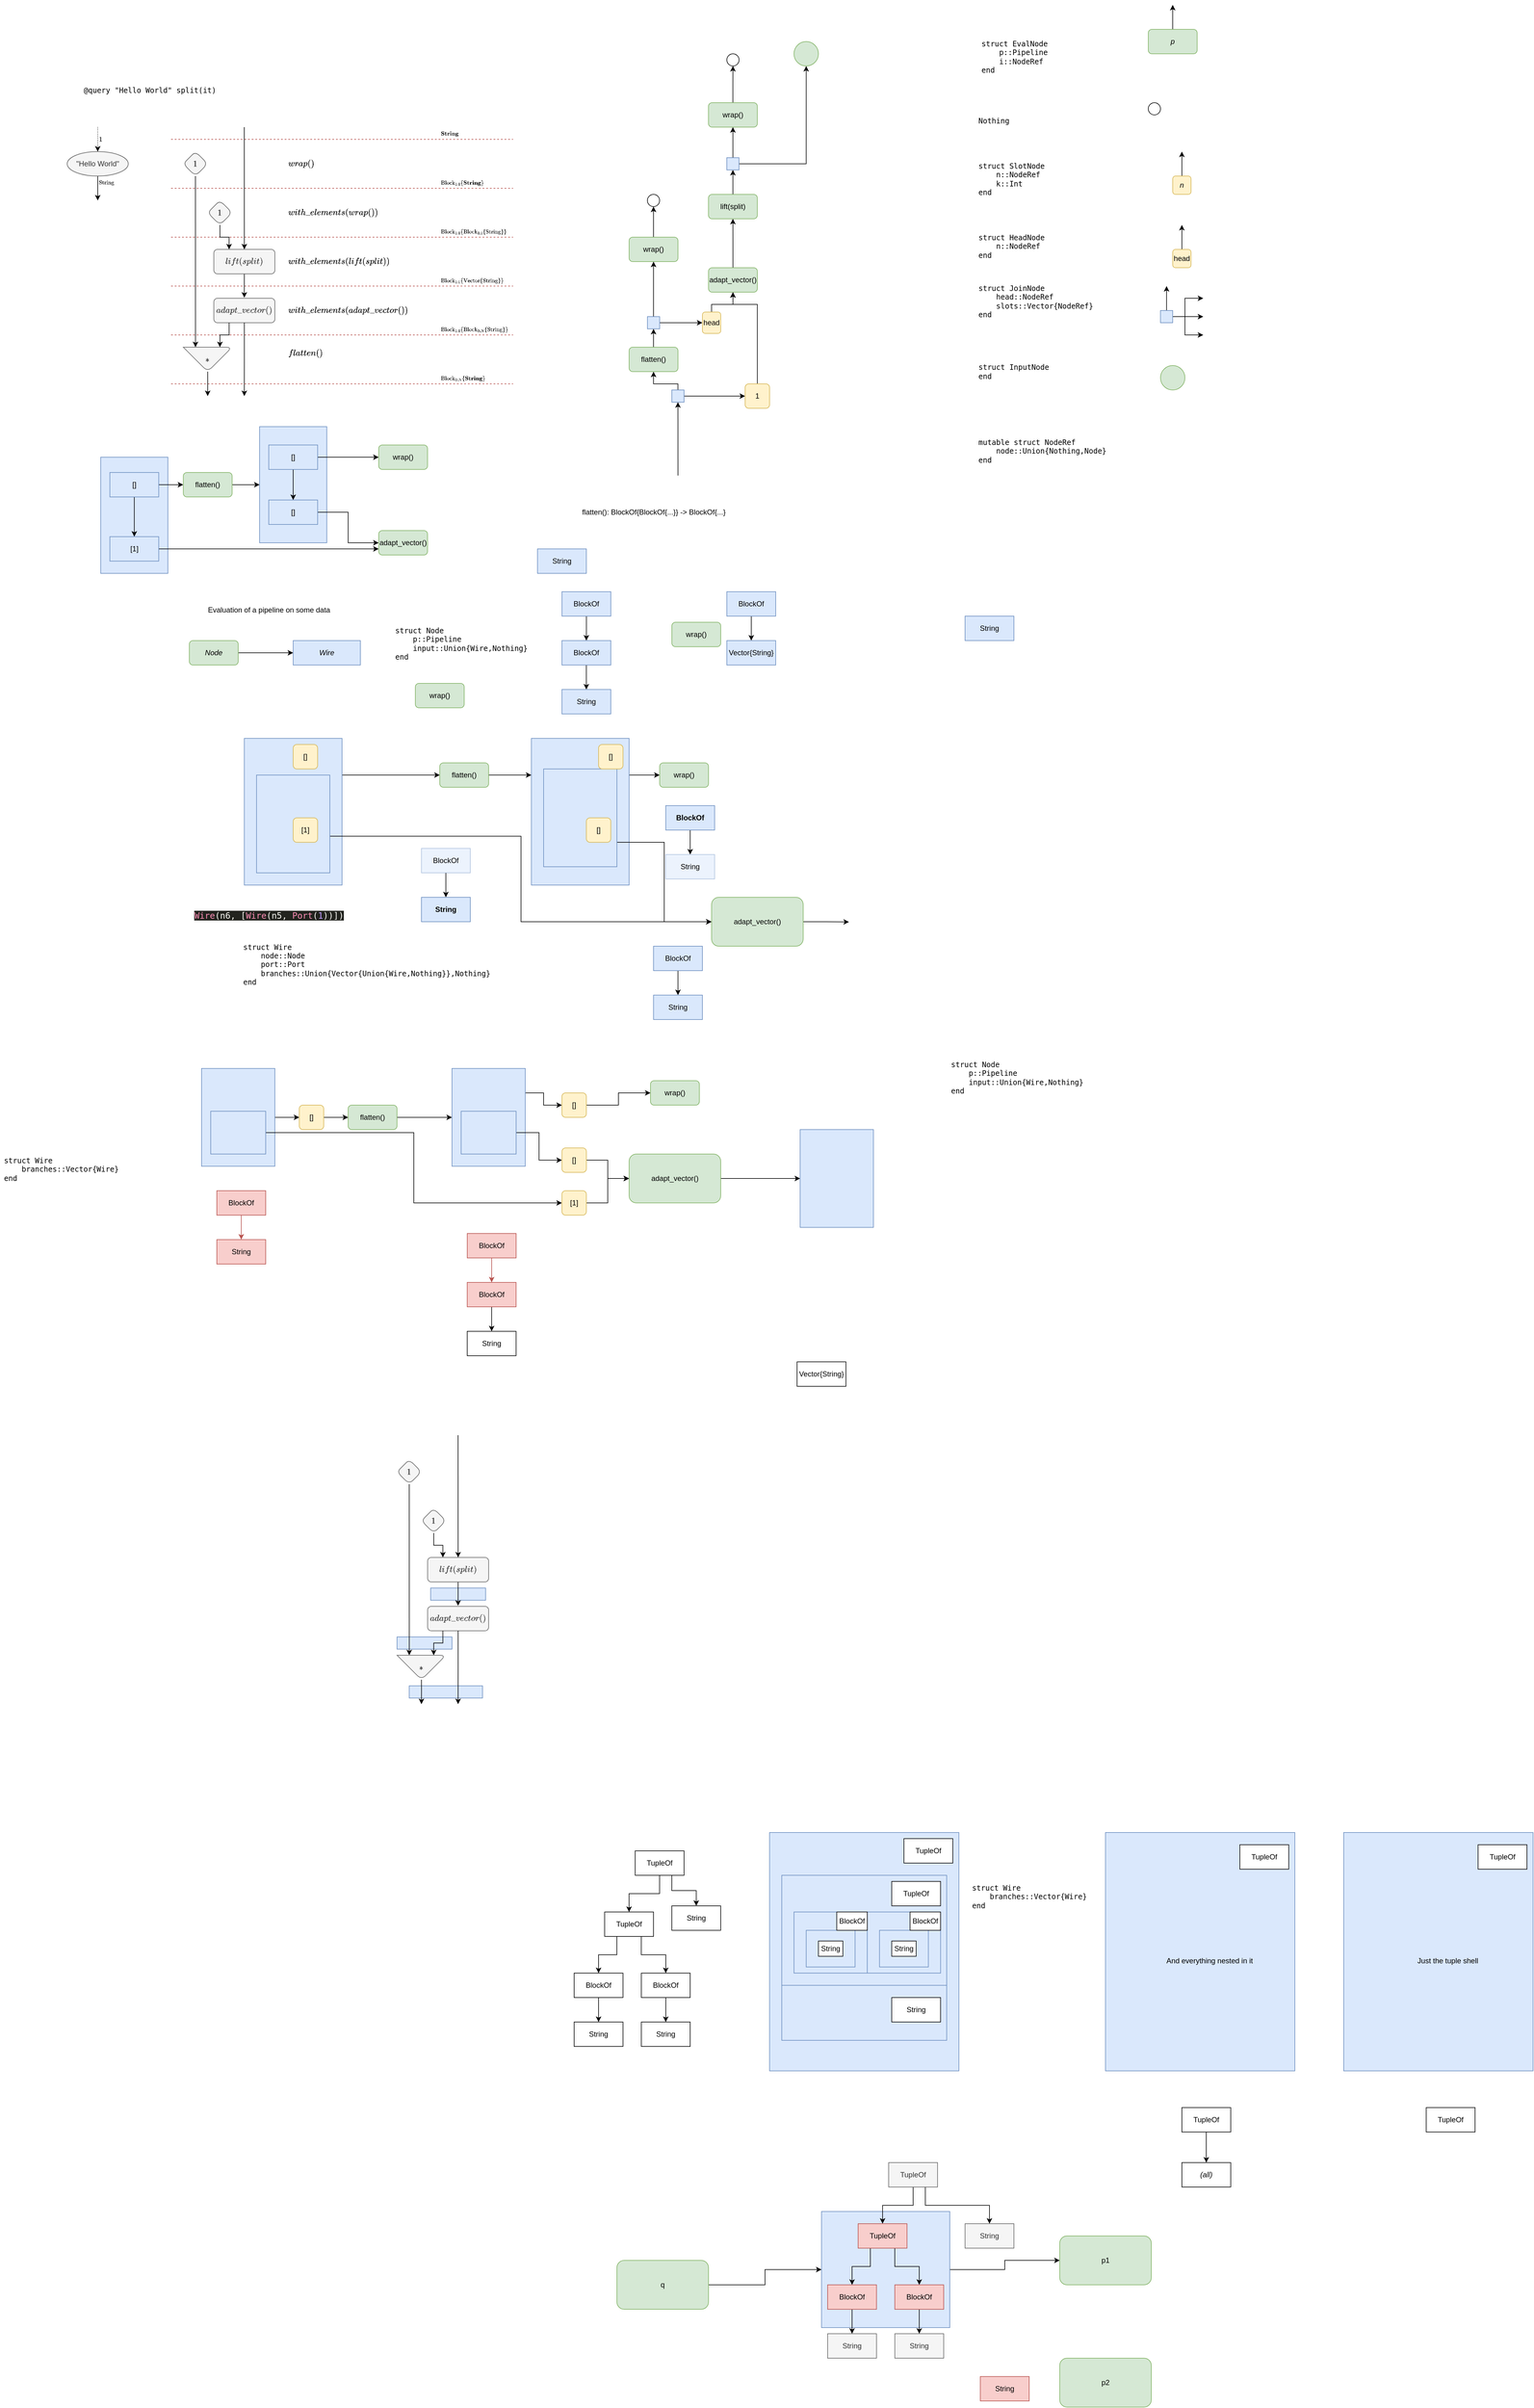 <mxfile version="13.8.0" type="github" pages="3">
  <diagram name="@query &quot;Hello World&quot; split(it)" id="oZAfDHS6nVCcbd3on-Ws">
    <mxGraphModel dx="1553" dy="1030" grid="1" gridSize="10" guides="1" tooltips="1" connect="1" arrows="1" fold="1" page="0" pageScale="1" pageWidth="2339" pageHeight="3300" math="1" shadow="0">
      <root>
        <mxCell id="IMxU6-aC3HZ2upQ87ezJ-0" />
        <mxCell id="IMxU6-aC3HZ2upQ87ezJ-1" parent="IMxU6-aC3HZ2upQ87ezJ-0" />
        <mxCell id="mHUp1KVWEgRUki81CiuS-195" style="edgeStyle=orthogonalEdgeStyle;rounded=0;orthogonalLoop=1;jettySize=auto;html=1;exitX=1;exitY=0.5;exitDx=0;exitDy=0;entryX=0;entryY=0.5;entryDx=0;entryDy=0;" parent="IMxU6-aC3HZ2upQ87ezJ-1" source="mHUp1KVWEgRUki81CiuS-192" target="mHUp1KVWEgRUki81CiuS-190" edge="1">
          <mxGeometry relative="1" as="geometry" />
        </mxCell>
        <mxCell id="mHUp1KVWEgRUki81CiuS-192" value="" style="rounded=0;whiteSpace=wrap;html=1;fillColor=#dae8fc;strokeColor=#6c8ebf;" parent="IMxU6-aC3HZ2upQ87ezJ-1" vertex="1">
          <mxGeometry x="1265" y="3530" width="210" height="190" as="geometry" />
        </mxCell>
        <mxCell id="mHUp1KVWEgRUki81CiuS-114" value="" style="rounded=0;whiteSpace=wrap;html=1;fillColor=#dae8fc;strokeColor=#6c8ebf;" parent="IMxU6-aC3HZ2upQ87ezJ-1" vertex="1">
          <mxGeometry x="625.06" y="2510" width="90" height="20" as="geometry" />
        </mxCell>
        <mxCell id="mHUp1KVWEgRUki81CiuS-111" value="" style="rounded=0;whiteSpace=wrap;html=1;fillColor=#dae8fc;strokeColor=#6c8ebf;" parent="IMxU6-aC3HZ2upQ87ezJ-1" vertex="1">
          <mxGeometry x="570" y="2590" width="90" height="20" as="geometry" />
        </mxCell>
        <mxCell id="mHUp1KVWEgRUki81CiuS-108" value="" style="rounded=0;whiteSpace=wrap;html=1;fillColor=#dae8fc;strokeColor=#6c8ebf;" parent="IMxU6-aC3HZ2upQ87ezJ-1" vertex="1">
          <mxGeometry x="590" y="2670" width="120" height="20" as="geometry" />
        </mxCell>
        <mxCell id="mHUp1KVWEgRUki81CiuS-31" value="" style="rounded=0;whiteSpace=wrap;html=1;fillColor=#dae8fc;strokeColor=#6c8ebf;" parent="IMxU6-aC3HZ2upQ87ezJ-1" vertex="1">
          <mxGeometry x="84.88" y="660" width="110" height="190" as="geometry" />
        </mxCell>
        <mxCell id="mHUp1KVWEgRUki81CiuS-30" value="" style="rounded=0;whiteSpace=wrap;html=1;fillColor=#dae8fc;strokeColor=#6c8ebf;" parent="IMxU6-aC3HZ2upQ87ezJ-1" vertex="1">
          <mxGeometry x="345" y="610" width="110" height="190" as="geometry" />
        </mxCell>
        <mxCell id="IMxU6-aC3HZ2upQ87ezJ-2" value="&lt;pre&gt;@query &quot;Hello World&quot; split(it)&lt;/pre&gt;" style="text;html=1;align=center;verticalAlign=middle;resizable=0;points=[];autosize=1;" parent="IMxU6-aC3HZ2upQ87ezJ-1" vertex="1">
          <mxGeometry x="50" y="40" width="230" height="40" as="geometry" />
        </mxCell>
        <mxCell id="IMxU6-aC3HZ2upQ87ezJ-3" style="edgeStyle=orthogonalEdgeStyle;rounded=0;orthogonalLoop=1;jettySize=auto;html=1;curved=1;" parent="IMxU6-aC3HZ2upQ87ezJ-1" source="IMxU6-aC3HZ2upQ87ezJ-5" edge="1">
          <mxGeometry relative="1" as="geometry">
            <mxPoint x="80" y="240" as="targetPoint" />
          </mxGeometry>
        </mxCell>
        <mxCell id="IMxU6-aC3HZ2upQ87ezJ-4" value="$$\scriptsize\mathrm{String}$$" style="edgeLabel;html=1;align=left;verticalAlign=middle;resizable=0;points=[];labelBackgroundColor=none;" parent="IMxU6-aC3HZ2upQ87ezJ-3" vertex="1" connectable="0">
          <mxGeometry x="-0.333" y="1" relative="1" as="geometry">
            <mxPoint x="-1" y="-3.33" as="offset" />
          </mxGeometry>
        </mxCell>
        <mxCell id="IMxU6-aC3HZ2upQ87ezJ-5" value="&quot;Hello World&quot;" style="ellipse;whiteSpace=wrap;html=1;fillColor=#f5f5f5;strokeColor=#666666;fontColor=#333333;" parent="IMxU6-aC3HZ2upQ87ezJ-1" vertex="1">
          <mxGeometry x="30" y="160" width="100" height="40" as="geometry" />
        </mxCell>
        <mxCell id="IMxU6-aC3HZ2upQ87ezJ-6" style="edgeStyle=orthogonalEdgeStyle;curved=1;rounded=0;orthogonalLoop=1;jettySize=auto;html=1;entryX=0.5;entryY=0;entryDx=0;entryDy=0;dashed=1;dashPattern=1 2;" parent="IMxU6-aC3HZ2upQ87ezJ-1" target="IMxU6-aC3HZ2upQ87ezJ-5" edge="1">
          <mxGeometry relative="1" as="geometry">
            <mxPoint x="80" y="120" as="sourcePoint" />
            <Array as="points">
              <mxPoint x="80" y="130" />
              <mxPoint x="80" y="130" />
            </Array>
          </mxGeometry>
        </mxCell>
        <mxCell id="IMxU6-aC3HZ2upQ87ezJ-7" value="$$\small 1$$" style="edgeLabel;html=1;align=left;verticalAlign=middle;resizable=0;points=[];labelBackgroundColor=none;" parent="IMxU6-aC3HZ2upQ87ezJ-6" vertex="1" connectable="0">
          <mxGeometry x="-0.5" y="-5" relative="1" as="geometry">
            <mxPoint x="5" y="10" as="offset" />
          </mxGeometry>
        </mxCell>
        <mxCell id="IMxU6-aC3HZ2upQ87ezJ-8" style="rounded=0;orthogonalLoop=1;jettySize=auto;html=1;entryX=0.25;entryY=0;entryDx=0;entryDy=0;" parent="IMxU6-aC3HZ2upQ87ezJ-1" source="IMxU6-aC3HZ2upQ87ezJ-9" target="STQ5nsK_Q4dY9aVNO9F4-0" edge="1">
          <mxGeometry relative="1" as="geometry">
            <mxPoint x="260" y="830" as="targetPoint" />
          </mxGeometry>
        </mxCell>
        <mxCell id="IMxU6-aC3HZ2upQ87ezJ-9" value="$$1$$" style="rhombus;whiteSpace=wrap;html=1;fillColor=#f5f5f5;strokeColor=#666666;fontColor=#333333;rounded=1;" parent="IMxU6-aC3HZ2upQ87ezJ-1" vertex="1">
          <mxGeometry x="220" y="160" width="40" height="40" as="geometry" />
        </mxCell>
        <mxCell id="IMxU6-aC3HZ2upQ87ezJ-32" value="" style="endArrow=none;html=1;fillColor=#f8cecc;strokeColor=#b85450;dashed=1;" parent="IMxU6-aC3HZ2upQ87ezJ-1" edge="1">
          <mxGeometry width="50" height="50" relative="1" as="geometry">
            <mxPoint x="200" y="140" as="sourcePoint" />
            <mxPoint x="760" y="140" as="targetPoint" />
          </mxGeometry>
        </mxCell>
        <mxCell id="IMxU6-aC3HZ2upQ87ezJ-33" value="$$\scriptsize\mathbf{String}$$" style="edgeLabel;html=1;align=left;verticalAlign=middle;resizable=0;points=[];labelBackgroundColor=none;" parent="IMxU6-aC3HZ2upQ87ezJ-32" vertex="1" connectable="0">
          <mxGeometry x="0.936" y="1" relative="1" as="geometry">
            <mxPoint x="-102" y="-9" as="offset" />
          </mxGeometry>
        </mxCell>
        <mxCell id="IMxU6-aC3HZ2upQ87ezJ-34" value="" style="endArrow=none;html=1;fillColor=#f8cecc;strokeColor=#b85450;dashed=1;" parent="IMxU6-aC3HZ2upQ87ezJ-1" edge="1">
          <mxGeometry width="50" height="50" relative="1" as="geometry">
            <mxPoint x="200" y="220" as="sourcePoint" />
            <mxPoint x="760" y="220" as="targetPoint" />
          </mxGeometry>
        </mxCell>
        <mxCell id="IMxU6-aC3HZ2upQ87ezJ-35" value="$$\scriptsize\mathrm{Block}_{1:1}\{\mathbf{String}\}$$" style="edgeLabel;html=1;align=left;verticalAlign=middle;resizable=0;points=[];labelBackgroundColor=none;" parent="IMxU6-aC3HZ2upQ87ezJ-34" vertex="1" connectable="0">
          <mxGeometry x="0.936" y="1" relative="1" as="geometry">
            <mxPoint x="-102" y="-9" as="offset" />
          </mxGeometry>
        </mxCell>
        <mxCell id="IMxU6-aC3HZ2upQ87ezJ-41" value="" style="endArrow=none;html=1;fillColor=#f8cecc;strokeColor=#b85450;dashed=1;" parent="IMxU6-aC3HZ2upQ87ezJ-1" edge="1">
          <mxGeometry width="50" height="50" relative="1" as="geometry">
            <mxPoint x="200" y="300" as="sourcePoint" />
            <mxPoint x="760" y="300" as="targetPoint" />
          </mxGeometry>
        </mxCell>
        <mxCell id="IMxU6-aC3HZ2upQ87ezJ-42" value="$$\scriptsize\mathrm{Block}_{1:1}\{\mathrm{Block}_{1:1}&lt;br&gt;\{\mathrm{String}\}\}$$" style="edgeLabel;html=1;align=left;verticalAlign=middle;resizable=0;points=[];labelBackgroundColor=none;" parent="IMxU6-aC3HZ2upQ87ezJ-41" vertex="1" connectable="0">
          <mxGeometry x="0.936" y="1" relative="1" as="geometry">
            <mxPoint x="-102" y="-9" as="offset" />
          </mxGeometry>
        </mxCell>
        <mxCell id="IMxU6-aC3HZ2upQ87ezJ-43" value="" style="endArrow=none;html=1;fillColor=#f8cecc;strokeColor=#b85450;dashed=1;" parent="IMxU6-aC3HZ2upQ87ezJ-1" edge="1">
          <mxGeometry width="50" height="50" relative="1" as="geometry">
            <mxPoint x="200" y="380" as="sourcePoint" />
            <mxPoint x="760" y="380" as="targetPoint" />
          </mxGeometry>
        </mxCell>
        <mxCell id="kVeTt3Lxcl9EmCQa-Iw1-2" value="$$wrap()$$" style="text;html=1;strokeColor=none;fillColor=none;align=left;verticalAlign=middle;whiteSpace=wrap;rounded=0;" parent="IMxU6-aC3HZ2upQ87ezJ-1" vertex="1">
          <mxGeometry x="390" y="170" width="40" height="20" as="geometry" />
        </mxCell>
        <mxCell id="Aa7c7KnVvpnMEMWi1Z2D-12" style="edgeStyle=orthogonalEdgeStyle;rounded=0;orthogonalLoop=1;jettySize=auto;html=1;exitX=0.5;exitY=1;exitDx=0;exitDy=0;entryX=0.25;entryY=0;entryDx=0;entryDy=0;" parent="IMxU6-aC3HZ2upQ87ezJ-1" source="kVeTt3Lxcl9EmCQa-Iw1-5" target="Aa7c7KnVvpnMEMWi1Z2D-4" edge="1">
          <mxGeometry relative="1" as="geometry" />
        </mxCell>
        <mxCell id="kVeTt3Lxcl9EmCQa-Iw1-5" value="$$1$$" style="rhombus;whiteSpace=wrap;html=1;fillColor=#f5f5f5;strokeColor=#666666;fontColor=#333333;rounded=1;" parent="IMxU6-aC3HZ2upQ87ezJ-1" vertex="1">
          <mxGeometry x="260.06" y="240" width="40" height="40" as="geometry" />
        </mxCell>
        <mxCell id="kVeTt3Lxcl9EmCQa-Iw1-6" value="$$with\_elements(wrap())$$" style="text;html=1;strokeColor=none;fillColor=none;align=left;verticalAlign=middle;whiteSpace=wrap;rounded=0;" parent="IMxU6-aC3HZ2upQ87ezJ-1" vertex="1">
          <mxGeometry x="390" y="250" width="40" height="20" as="geometry" />
        </mxCell>
        <mxCell id="Aa7c7KnVvpnMEMWi1Z2D-21" style="edgeStyle=orthogonalEdgeStyle;rounded=0;orthogonalLoop=1;jettySize=auto;html=1;exitX=0.5;exitY=1;exitDx=0;exitDy=0;" parent="IMxU6-aC3HZ2upQ87ezJ-1" source="Aa7c7KnVvpnMEMWi1Z2D-4" edge="1">
          <mxGeometry relative="1" as="geometry">
            <mxPoint x="320" y="399" as="targetPoint" />
          </mxGeometry>
        </mxCell>
        <mxCell id="Aa7c7KnVvpnMEMWi1Z2D-4" value="$$lift(split)$$" style="rounded=1;whiteSpace=wrap;html=1;labelBackgroundColor=none;fillColor=#f5f5f5;strokeColor=#666666;fontColor=#333333;" parent="IMxU6-aC3HZ2upQ87ezJ-1" vertex="1">
          <mxGeometry x="270.12" y="320" width="99.88" height="40" as="geometry" />
        </mxCell>
        <mxCell id="Aa7c7KnVvpnMEMWi1Z2D-6" value="$$with\_elements(lift(split))$$" style="text;html=1;strokeColor=none;fillColor=none;align=left;verticalAlign=middle;whiteSpace=wrap;rounded=0;" parent="IMxU6-aC3HZ2upQ87ezJ-1" vertex="1">
          <mxGeometry x="390" y="330" width="40" height="20" as="geometry" />
        </mxCell>
        <mxCell id="Aa7c7KnVvpnMEMWi1Z2D-10" value="$$\scriptsize\mathrm{Block}_{1:1}\{\mathrm{Vector}&lt;br&gt;\{\mathrm{String}\}\}$$" style="edgeLabel;html=1;align=left;verticalAlign=middle;resizable=0;points=[];labelBackgroundColor=none;" parent="IMxU6-aC3HZ2upQ87ezJ-1" vertex="1" connectable="0">
          <mxGeometry x="640" y="370" as="geometry" />
        </mxCell>
        <mxCell id="Aa7c7KnVvpnMEMWi1Z2D-19" value="$$adapt\_vector()$$" style="rounded=1;whiteSpace=wrap;html=1;labelBackgroundColor=none;fillColor=#f5f5f5;strokeColor=#666666;fontColor=#333333;" parent="IMxU6-aC3HZ2upQ87ezJ-1" vertex="1">
          <mxGeometry x="270.12" y="400" width="99.88" height="40" as="geometry" />
        </mxCell>
        <mxCell id="Aa7c7KnVvpnMEMWi1Z2D-29" value="$$with\_elements(adapt\_vector())$$" style="text;html=1;strokeColor=none;fillColor=none;align=left;verticalAlign=middle;whiteSpace=wrap;rounded=0;" parent="IMxU6-aC3HZ2upQ87ezJ-1" vertex="1">
          <mxGeometry x="390" y="410" width="40" height="20" as="geometry" />
        </mxCell>
        <mxCell id="Aa7c7KnVvpnMEMWi1Z2D-30" value="" style="endArrow=none;html=1;fillColor=#f8cecc;strokeColor=#b85450;dashed=1;" parent="IMxU6-aC3HZ2upQ87ezJ-1" edge="1">
          <mxGeometry width="50" height="50" relative="1" as="geometry">
            <mxPoint x="200" y="460" as="sourcePoint" />
            <mxPoint x="760" y="460" as="targetPoint" />
          </mxGeometry>
        </mxCell>
        <mxCell id="Aa7c7KnVvpnMEMWi1Z2D-31" value="$$\scriptsize\mathrm{Block}_{1:1}\{\mathrm{Block}_{0:N}&lt;br&gt;\{\mathrm{String}\}\}$$" style="edgeLabel;html=1;align=left;verticalAlign=middle;resizable=0;points=[];labelBackgroundColor=none;" parent="Aa7c7KnVvpnMEMWi1Z2D-30" vertex="1" connectable="0">
          <mxGeometry x="0.936" y="1" relative="1" as="geometry">
            <mxPoint x="-102" y="-9" as="offset" />
          </mxGeometry>
        </mxCell>
        <mxCell id="Aa7c7KnVvpnMEMWi1Z2D-34" style="edgeStyle=orthogonalEdgeStyle;rounded=0;orthogonalLoop=1;jettySize=auto;html=1;exitX=0.25;exitY=1;exitDx=0;exitDy=0;entryX=0.75;entryY=0;entryDx=0;entryDy=0;" parent="IMxU6-aC3HZ2upQ87ezJ-1" source="Aa7c7KnVvpnMEMWi1Z2D-19" target="STQ5nsK_Q4dY9aVNO9F4-0" edge="1">
          <mxGeometry relative="1" as="geometry">
            <mxPoint x="270.05" y="450" as="sourcePoint" />
            <mxPoint x="280" y="490" as="targetPoint" />
            <Array as="points">
              <mxPoint x="295" y="460" />
              <mxPoint x="280" y="460" />
            </Array>
          </mxGeometry>
        </mxCell>
        <mxCell id="Aa7c7KnVvpnMEMWi1Z2D-35" style="edgeStyle=orthogonalEdgeStyle;rounded=0;orthogonalLoop=1;jettySize=auto;html=1;exitX=0.5;exitY=1;exitDx=0;exitDy=0;" parent="IMxU6-aC3HZ2upQ87ezJ-1" source="Aa7c7KnVvpnMEMWi1Z2D-19" edge="1">
          <mxGeometry relative="1" as="geometry">
            <mxPoint x="319.64" y="480" as="sourcePoint" />
            <mxPoint x="320" y="560" as="targetPoint" />
          </mxGeometry>
        </mxCell>
        <mxCell id="STQ5nsK_Q4dY9aVNO9F4-0" value="$$*$$" style="shape=offPageConnector;whiteSpace=wrap;html=1;rounded=1;labelBackgroundColor=none;align=center;fillColor=#f5f5f5;strokeColor=#666666;fontColor=#333333;size=1;" parent="IMxU6-aC3HZ2upQ87ezJ-1" vertex="1">
          <mxGeometry x="220.06" y="480" width="80" height="40" as="geometry" />
        </mxCell>
        <mxCell id="STQ5nsK_Q4dY9aVNO9F4-1" value="$$flatten()$$" style="text;html=1;strokeColor=none;fillColor=none;align=left;verticalAlign=middle;whiteSpace=wrap;rounded=0;" parent="IMxU6-aC3HZ2upQ87ezJ-1" vertex="1">
          <mxGeometry x="390" y="480" width="40" height="20" as="geometry" />
        </mxCell>
        <mxCell id="STQ5nsK_Q4dY9aVNO9F4-2" value="" style="endArrow=none;html=1;fillColor=#f8cecc;strokeColor=#b85450;dashed=1;" parent="IMxU6-aC3HZ2upQ87ezJ-1" edge="1">
          <mxGeometry width="50" height="50" relative="1" as="geometry">
            <mxPoint x="200.0" y="540" as="sourcePoint" />
            <mxPoint x="760" y="540" as="targetPoint" />
          </mxGeometry>
        </mxCell>
        <mxCell id="STQ5nsK_Q4dY9aVNO9F4-3" value="$$\scriptsize\mathrm{Block}_{0:N}\{\mathbf{String}\}$$" style="edgeLabel;html=1;align=left;verticalAlign=middle;resizable=0;points=[];labelBackgroundColor=none;" parent="STQ5nsK_Q4dY9aVNO9F4-2" vertex="1" connectable="0">
          <mxGeometry x="0.936" y="1" relative="1" as="geometry">
            <mxPoint x="-102" y="-9" as="offset" />
          </mxGeometry>
        </mxCell>
        <mxCell id="y6OwzTOfkgkwHjJLaTkP-0" style="edgeStyle=orthogonalEdgeStyle;rounded=0;orthogonalLoop=1;jettySize=auto;html=1;exitX=0.5;exitY=1;exitDx=0;exitDy=0;" parent="IMxU6-aC3HZ2upQ87ezJ-1" source="STQ5nsK_Q4dY9aVNO9F4-0" edge="1">
          <mxGeometry relative="1" as="geometry">
            <mxPoint x="330.06" y="450" as="sourcePoint" />
            <mxPoint x="260" y="560" as="targetPoint" />
          </mxGeometry>
        </mxCell>
        <mxCell id="y6OwzTOfkgkwHjJLaTkP-1" value="" style="endArrow=classic;html=1;entryX=0.5;entryY=0;entryDx=0;entryDy=0;" parent="IMxU6-aC3HZ2upQ87ezJ-1" target="Aa7c7KnVvpnMEMWi1Z2D-4" edge="1">
          <mxGeometry width="50" height="50" relative="1" as="geometry">
            <mxPoint x="320" y="120" as="sourcePoint" />
            <mxPoint x="750" y="470" as="targetPoint" />
          </mxGeometry>
        </mxCell>
        <mxCell id="mHUp1KVWEgRUki81CiuS-2" style="edgeStyle=orthogonalEdgeStyle;rounded=0;orthogonalLoop=1;jettySize=auto;html=1;exitX=0.5;exitY=1;exitDx=0;exitDy=0;entryX=0.5;entryY=0;entryDx=0;entryDy=0;" parent="IMxU6-aC3HZ2upQ87ezJ-1" source="mHUp1KVWEgRUki81CiuS-0" target="mHUp1KVWEgRUki81CiuS-1" edge="1">
          <mxGeometry relative="1" as="geometry" />
        </mxCell>
        <mxCell id="mHUp1KVWEgRUki81CiuS-21" style="edgeStyle=orthogonalEdgeStyle;rounded=0;orthogonalLoop=1;jettySize=auto;html=1;" parent="IMxU6-aC3HZ2upQ87ezJ-1" source="mHUp1KVWEgRUki81CiuS-0" edge="1">
          <mxGeometry relative="1" as="geometry">
            <mxPoint x="220" y="705" as="targetPoint" />
          </mxGeometry>
        </mxCell>
        <mxCell id="mHUp1KVWEgRUki81CiuS-0" value="[]" style="rounded=0;whiteSpace=wrap;html=1;fillColor=#dae8fc;strokeColor=#6c8ebf;" parent="IMxU6-aC3HZ2upQ87ezJ-1" vertex="1">
          <mxGeometry x="99.88" y="685" width="80" height="40" as="geometry" />
        </mxCell>
        <mxCell id="mHUp1KVWEgRUki81CiuS-29" style="edgeStyle=orthogonalEdgeStyle;rounded=0;orthogonalLoop=1;jettySize=auto;html=1;exitX=1;exitY=0.5;exitDx=0;exitDy=0;entryX=0;entryY=0.75;entryDx=0;entryDy=0;" parent="IMxU6-aC3HZ2upQ87ezJ-1" source="mHUp1KVWEgRUki81CiuS-1" target="mHUp1KVWEgRUki81CiuS-22" edge="1">
          <mxGeometry relative="1" as="geometry" />
        </mxCell>
        <mxCell id="mHUp1KVWEgRUki81CiuS-1" value="[1]" style="rounded=0;whiteSpace=wrap;html=1;fillColor=#dae8fc;strokeColor=#6c8ebf;" parent="IMxU6-aC3HZ2upQ87ezJ-1" vertex="1">
          <mxGeometry x="99.88" y="790" width="80" height="40" as="geometry" />
        </mxCell>
        <mxCell id="mHUp1KVWEgRUki81CiuS-27" style="edgeStyle=orthogonalEdgeStyle;rounded=0;orthogonalLoop=1;jettySize=auto;html=1;exitX=1;exitY=0.5;exitDx=0;exitDy=0;entryX=0;entryY=0.5;entryDx=0;entryDy=0;" parent="IMxU6-aC3HZ2upQ87ezJ-1" source="mHUp1KVWEgRUki81CiuS-4" target="mHUp1KVWEgRUki81CiuS-22" edge="1">
          <mxGeometry relative="1" as="geometry" />
        </mxCell>
        <mxCell id="mHUp1KVWEgRUki81CiuS-4" value="[]" style="rounded=0;whiteSpace=wrap;html=1;fillColor=#dae8fc;strokeColor=#6c8ebf;" parent="IMxU6-aC3HZ2upQ87ezJ-1" vertex="1">
          <mxGeometry x="360" y="730" width="80" height="40" as="geometry" />
        </mxCell>
        <mxCell id="mHUp1KVWEgRUki81CiuS-5" value="String" style="rounded=0;whiteSpace=wrap;html=1;fillColor=#dae8fc;strokeColor=#6c8ebf;" parent="IMxU6-aC3HZ2upQ87ezJ-1" vertex="1">
          <mxGeometry x="800" y="810" width="80" height="40" as="geometry" />
        </mxCell>
        <mxCell id="mHUp1KVWEgRUki81CiuS-7" style="edgeStyle=orthogonalEdgeStyle;rounded=0;orthogonalLoop=1;jettySize=auto;html=1;entryX=0.5;entryY=0;entryDx=0;entryDy=0;" parent="IMxU6-aC3HZ2upQ87ezJ-1" source="mHUp1KVWEgRUki81CiuS-6" target="mHUp1KVWEgRUki81CiuS-4" edge="1">
          <mxGeometry relative="1" as="geometry" />
        </mxCell>
        <mxCell id="mHUp1KVWEgRUki81CiuS-26" style="edgeStyle=orthogonalEdgeStyle;rounded=0;orthogonalLoop=1;jettySize=auto;html=1;exitX=1;exitY=0.5;exitDx=0;exitDy=0;entryX=0;entryY=0.5;entryDx=0;entryDy=0;" parent="IMxU6-aC3HZ2upQ87ezJ-1" source="mHUp1KVWEgRUki81CiuS-6" target="mHUp1KVWEgRUki81CiuS-24" edge="1">
          <mxGeometry relative="1" as="geometry" />
        </mxCell>
        <mxCell id="mHUp1KVWEgRUki81CiuS-6" value="[]" style="rounded=0;whiteSpace=wrap;html=1;fillColor=#dae8fc;strokeColor=#6c8ebf;" parent="IMxU6-aC3HZ2upQ87ezJ-1" vertex="1">
          <mxGeometry x="360.0" y="640" width="80" height="40" as="geometry" />
        </mxCell>
        <mxCell id="mHUp1KVWEgRUki81CiuS-8" style="edgeStyle=orthogonalEdgeStyle;rounded=0;orthogonalLoop=1;jettySize=auto;html=1;exitX=0.5;exitY=1;exitDx=0;exitDy=0;entryX=0.5;entryY=0;entryDx=0;entryDy=0;" parent="IMxU6-aC3HZ2upQ87ezJ-1" source="mHUp1KVWEgRUki81CiuS-9" target="mHUp1KVWEgRUki81CiuS-10" edge="1">
          <mxGeometry relative="1" as="geometry" />
        </mxCell>
        <mxCell id="mHUp1KVWEgRUki81CiuS-9" value="BlockOf" style="rounded=0;whiteSpace=wrap;html=1;fillColor=#dae8fc;strokeColor=#6c8ebf;" parent="IMxU6-aC3HZ2upQ87ezJ-1" vertex="1">
          <mxGeometry x="1110" y="880" width="80" height="40" as="geometry" />
        </mxCell>
        <mxCell id="mHUp1KVWEgRUki81CiuS-10" value="Vector{String}" style="rounded=0;whiteSpace=wrap;html=1;fillColor=#dae8fc;strokeColor=#6c8ebf;" parent="IMxU6-aC3HZ2upQ87ezJ-1" vertex="1">
          <mxGeometry x="1110" y="960" width="80" height="40" as="geometry" />
        </mxCell>
        <mxCell id="mHUp1KVWEgRUki81CiuS-11" style="edgeStyle=orthogonalEdgeStyle;rounded=0;orthogonalLoop=1;jettySize=auto;html=1;exitX=0.5;exitY=1;exitDx=0;exitDy=0;entryX=0.5;entryY=0;entryDx=0;entryDy=0;" parent="IMxU6-aC3HZ2upQ87ezJ-1" source="mHUp1KVWEgRUki81CiuS-12" target="mHUp1KVWEgRUki81CiuS-13" edge="1">
          <mxGeometry relative="1" as="geometry" />
        </mxCell>
        <mxCell id="mHUp1KVWEgRUki81CiuS-12" value="BlockOf" style="rounded=0;whiteSpace=wrap;html=1;fillColor=#dae8fc;strokeColor=#6c8ebf;" parent="IMxU6-aC3HZ2upQ87ezJ-1" vertex="1">
          <mxGeometry x="840" y="960" width="80" height="40" as="geometry" />
        </mxCell>
        <mxCell id="mHUp1KVWEgRUki81CiuS-13" value="String" style="rounded=0;whiteSpace=wrap;html=1;fillColor=#dae8fc;strokeColor=#6c8ebf;" parent="IMxU6-aC3HZ2upQ87ezJ-1" vertex="1">
          <mxGeometry x="840" y="1040" width="80" height="40" as="geometry" />
        </mxCell>
        <mxCell id="mHUp1KVWEgRUki81CiuS-14" style="edgeStyle=orthogonalEdgeStyle;rounded=0;orthogonalLoop=1;jettySize=auto;html=1;entryX=0.5;entryY=0;entryDx=0;entryDy=0;" parent="IMxU6-aC3HZ2upQ87ezJ-1" source="mHUp1KVWEgRUki81CiuS-15" target="mHUp1KVWEgRUki81CiuS-12" edge="1">
          <mxGeometry relative="1" as="geometry" />
        </mxCell>
        <mxCell id="mHUp1KVWEgRUki81CiuS-15" value="BlockOf" style="rounded=0;whiteSpace=wrap;html=1;fillColor=#dae8fc;strokeColor=#6c8ebf;" parent="IMxU6-aC3HZ2upQ87ezJ-1" vertex="1">
          <mxGeometry x="840.06" y="880" width="80" height="40" as="geometry" />
        </mxCell>
        <mxCell id="mHUp1KVWEgRUki81CiuS-16" style="edgeStyle=orthogonalEdgeStyle;rounded=0;orthogonalLoop=1;jettySize=auto;html=1;exitX=0.5;exitY=1;exitDx=0;exitDy=0;entryX=0.5;entryY=0;entryDx=0;entryDy=0;" parent="IMxU6-aC3HZ2upQ87ezJ-1" source="mHUp1KVWEgRUki81CiuS-17" target="mHUp1KVWEgRUki81CiuS-18" edge="1">
          <mxGeometry relative="1" as="geometry" />
        </mxCell>
        <mxCell id="mHUp1KVWEgRUki81CiuS-17" value="BlockOf" style="rounded=0;whiteSpace=wrap;html=1;fillColor=#dae8fc;strokeColor=#6c8ebf;" parent="IMxU6-aC3HZ2upQ87ezJ-1" vertex="1">
          <mxGeometry x="990" y="1460" width="80" height="40" as="geometry" />
        </mxCell>
        <mxCell id="mHUp1KVWEgRUki81CiuS-18" value="String" style="rounded=0;whiteSpace=wrap;html=1;fillColor=#dae8fc;strokeColor=#6c8ebf;" parent="IMxU6-aC3HZ2upQ87ezJ-1" vertex="1">
          <mxGeometry x="990" y="1540" width="80" height="40" as="geometry" />
        </mxCell>
        <mxCell id="mHUp1KVWEgRUki81CiuS-19" value="String" style="rounded=0;whiteSpace=wrap;html=1;fillColor=#dae8fc;strokeColor=#6c8ebf;" parent="IMxU6-aC3HZ2upQ87ezJ-1" vertex="1">
          <mxGeometry x="1500" y="920" width="80" height="40" as="geometry" />
        </mxCell>
        <mxCell id="mHUp1KVWEgRUki81CiuS-28" style="edgeStyle=orthogonalEdgeStyle;rounded=0;orthogonalLoop=1;jettySize=auto;html=1;exitX=1;exitY=0.5;exitDx=0;exitDy=0;entryX=0;entryY=0.5;entryDx=0;entryDy=0;" parent="IMxU6-aC3HZ2upQ87ezJ-1" source="mHUp1KVWEgRUki81CiuS-20" target="mHUp1KVWEgRUki81CiuS-30" edge="1">
          <mxGeometry relative="1" as="geometry" />
        </mxCell>
        <mxCell id="mHUp1KVWEgRUki81CiuS-20" value="flatten()" style="rounded=1;whiteSpace=wrap;html=1;fillColor=#d5e8d4;strokeColor=#82b366;" parent="IMxU6-aC3HZ2upQ87ezJ-1" vertex="1">
          <mxGeometry x="220.12" y="685" width="79.94" height="40" as="geometry" />
        </mxCell>
        <mxCell id="mHUp1KVWEgRUki81CiuS-22" value="adapt_vector()" style="rounded=1;whiteSpace=wrap;html=1;fillColor=#d5e8d4;strokeColor=#82b366;" parent="IMxU6-aC3HZ2upQ87ezJ-1" vertex="1">
          <mxGeometry x="540" y="780" width="80" height="40" as="geometry" />
        </mxCell>
        <mxCell id="sRLx9ynFDIU3ZCLpEi7P-26" style="edgeStyle=orthogonalEdgeStyle;rounded=0;orthogonalLoop=1;jettySize=auto;html=1;exitX=0.5;exitY=0;exitDx=0;exitDy=0;entryX=0.5;entryY=1;entryDx=0;entryDy=0;" parent="IMxU6-aC3HZ2upQ87ezJ-1" source="mHUp1KVWEgRUki81CiuS-23" target="sRLx9ynFDIU3ZCLpEi7P-14" edge="1">
          <mxGeometry relative="1" as="geometry" />
        </mxCell>
        <mxCell id="mHUp1KVWEgRUki81CiuS-23" value="lift(split)" style="rounded=1;whiteSpace=wrap;html=1;fillColor=#d5e8d4;strokeColor=#82b366;" parent="IMxU6-aC3HZ2upQ87ezJ-1" vertex="1">
          <mxGeometry x="1079.94" y="230" width="80" height="40" as="geometry" />
        </mxCell>
        <mxCell id="mHUp1KVWEgRUki81CiuS-24" value="wrap()" style="rounded=1;whiteSpace=wrap;html=1;fillColor=#d5e8d4;strokeColor=#82b366;" parent="IMxU6-aC3HZ2upQ87ezJ-1" vertex="1">
          <mxGeometry x="540" y="640" width="80" height="40" as="geometry" />
        </mxCell>
        <mxCell id="mHUp1KVWEgRUki81CiuS-25" value="wrap()" style="rounded=1;whiteSpace=wrap;html=1;fillColor=#d5e8d4;strokeColor=#82b366;" parent="IMxU6-aC3HZ2upQ87ezJ-1" vertex="1">
          <mxGeometry x="1020" y="930" width="80" height="40" as="geometry" />
        </mxCell>
        <mxCell id="mHUp1KVWEgRUki81CiuS-32" value="&lt;div&gt;Evaluation of a pipeline on some data&lt;br&gt;&lt;/div&gt;" style="text;html=1;align=center;verticalAlign=middle;resizable=0;points=[];autosize=1;" parent="IMxU6-aC3HZ2upQ87ezJ-1" vertex="1">
          <mxGeometry x="250" y="900" width="220" height="20" as="geometry" />
        </mxCell>
        <mxCell id="mHUp1KVWEgRUki81CiuS-34" style="edgeStyle=orthogonalEdgeStyle;rounded=0;orthogonalLoop=1;jettySize=auto;html=1;exitX=1;exitY=0.5;exitDx=0;exitDy=0;" parent="IMxU6-aC3HZ2upQ87ezJ-1" source="mHUp1KVWEgRUki81CiuS-33" edge="1">
          <mxGeometry relative="1" as="geometry">
            <mxPoint x="400" y="980" as="targetPoint" />
          </mxGeometry>
        </mxCell>
        <mxCell id="mHUp1KVWEgRUki81CiuS-33" value="&lt;i&gt;Node&lt;/i&gt;" style="rounded=1;whiteSpace=wrap;html=1;fillColor=#d5e8d4;strokeColor=#82b366;" parent="IMxU6-aC3HZ2upQ87ezJ-1" vertex="1">
          <mxGeometry x="230" y="960" width="80" height="40" as="geometry" />
        </mxCell>
        <mxCell id="mHUp1KVWEgRUki81CiuS-35" value="&lt;i&gt;Wire&lt;/i&gt;" style="rounded=0;whiteSpace=wrap;html=1;fillColor=#dae8fc;strokeColor=#6c8ebf;" parent="IMxU6-aC3HZ2upQ87ezJ-1" vertex="1">
          <mxGeometry x="400" y="960" width="110" height="40" as="geometry" />
        </mxCell>
        <mxCell id="mHUp1KVWEgRUki81CiuS-36" value="&lt;div align=&quot;left&quot;&gt;&lt;pre&gt;struct Node&lt;br&gt;    p::Pipeline&lt;br&gt;    input::Union{Wire,Nothing}&lt;br&gt;end&lt;/pre&gt;&lt;/div&gt;" style="text;html=1;align=center;verticalAlign=middle;resizable=0;points=[];autosize=1;" parent="IMxU6-aC3HZ2upQ87ezJ-1" vertex="1">
          <mxGeometry x="560" y="920" width="230" height="90" as="geometry" />
        </mxCell>
        <mxCell id="mHUp1KVWEgRUki81CiuS-37" value="wrap()" style="rounded=1;whiteSpace=wrap;html=1;fillColor=#d5e8d4;strokeColor=#82b366;" parent="IMxU6-aC3HZ2upQ87ezJ-1" vertex="1">
          <mxGeometry x="600" y="1030" width="80" height="40" as="geometry" />
        </mxCell>
        <mxCell id="mHUp1KVWEgRUki81CiuS-43" style="edgeStyle=orthogonalEdgeStyle;rounded=0;orthogonalLoop=1;jettySize=auto;html=1;exitX=1;exitY=0.25;exitDx=0;exitDy=0;entryX=0;entryY=0.5;entryDx=0;entryDy=0;" parent="IMxU6-aC3HZ2upQ87ezJ-1" source="mHUp1KVWEgRUki81CiuS-38" target="mHUp1KVWEgRUki81CiuS-42" edge="1">
          <mxGeometry relative="1" as="geometry" />
        </mxCell>
        <mxCell id="mHUp1KVWEgRUki81CiuS-38" value="" style="rounded=0;whiteSpace=wrap;html=1;fillColor=#dae8fc;strokeColor=#6c8ebf;" parent="IMxU6-aC3HZ2upQ87ezJ-1" vertex="1">
          <mxGeometry x="320" y="1120" width="160" height="240" as="geometry" />
        </mxCell>
        <mxCell id="mHUp1KVWEgRUki81CiuS-58" style="edgeStyle=orthogonalEdgeStyle;rounded=0;orthogonalLoop=1;jettySize=auto;html=1;exitX=1;exitY=0.5;exitDx=0;exitDy=0;entryX=0;entryY=0.5;entryDx=0;entryDy=0;" parent="IMxU6-aC3HZ2upQ87ezJ-1" source="mHUp1KVWEgRUki81CiuS-39" target="mHUp1KVWEgRUki81CiuS-44" edge="1">
          <mxGeometry relative="1" as="geometry">
            <Array as="points">
              <mxPoint x="460" y="1280" />
              <mxPoint x="773" y="1280" />
              <mxPoint x="773" y="1420" />
            </Array>
          </mxGeometry>
        </mxCell>
        <mxCell id="mHUp1KVWEgRUki81CiuS-39" value="" style="rounded=0;whiteSpace=wrap;html=1;fillColor=#dae8fc;strokeColor=#6c8ebf;" parent="IMxU6-aC3HZ2upQ87ezJ-1" vertex="1">
          <mxGeometry x="340" y="1180" width="120" height="160" as="geometry" />
        </mxCell>
        <mxCell id="mHUp1KVWEgRUki81CiuS-47" style="edgeStyle=orthogonalEdgeStyle;rounded=0;orthogonalLoop=1;jettySize=auto;html=1;exitX=1;exitY=0.5;exitDx=0;exitDy=0;entryX=0;entryY=0.25;entryDx=0;entryDy=0;" parent="IMxU6-aC3HZ2upQ87ezJ-1" source="mHUp1KVWEgRUki81CiuS-42" target="mHUp1KVWEgRUki81CiuS-46" edge="1">
          <mxGeometry relative="1" as="geometry" />
        </mxCell>
        <mxCell id="mHUp1KVWEgRUki81CiuS-42" value="flatten()" style="rounded=1;whiteSpace=wrap;html=1;fillColor=#d5e8d4;strokeColor=#82b366;" parent="IMxU6-aC3HZ2upQ87ezJ-1" vertex="1">
          <mxGeometry x="640" y="1160" width="80" height="40" as="geometry" />
        </mxCell>
        <mxCell id="mHUp1KVWEgRUki81CiuS-55" style="edgeStyle=orthogonalEdgeStyle;rounded=0;orthogonalLoop=1;jettySize=auto;html=1;exitX=1;exitY=0.5;exitDx=0;exitDy=0;" parent="IMxU6-aC3HZ2upQ87ezJ-1" source="mHUp1KVWEgRUki81CiuS-44" edge="1">
          <mxGeometry relative="1" as="geometry">
            <mxPoint x="1310" y="1420.333" as="targetPoint" />
          </mxGeometry>
        </mxCell>
        <mxCell id="mHUp1KVWEgRUki81CiuS-44" value="adapt_vector()" style="rounded=1;whiteSpace=wrap;html=1;fillColor=#d5e8d4;strokeColor=#82b366;" parent="IMxU6-aC3HZ2upQ87ezJ-1" vertex="1">
          <mxGeometry x="1085" y="1380" width="150" height="80" as="geometry" />
        </mxCell>
        <mxCell id="mHUp1KVWEgRUki81CiuS-50" style="edgeStyle=orthogonalEdgeStyle;rounded=0;orthogonalLoop=1;jettySize=auto;html=1;exitX=1;exitY=0.25;exitDx=0;exitDy=0;entryX=0;entryY=0.5;entryDx=0;entryDy=0;" parent="IMxU6-aC3HZ2upQ87ezJ-1" source="mHUp1KVWEgRUki81CiuS-46" target="mHUp1KVWEgRUki81CiuS-49" edge="1">
          <mxGeometry relative="1" as="geometry" />
        </mxCell>
        <mxCell id="mHUp1KVWEgRUki81CiuS-46" value="" style="rounded=0;whiteSpace=wrap;html=1;fillColor=#dae8fc;strokeColor=#6c8ebf;" parent="IMxU6-aC3HZ2upQ87ezJ-1" vertex="1">
          <mxGeometry x="790" y="1120" width="160" height="240" as="geometry" />
        </mxCell>
        <mxCell id="mHUp1KVWEgRUki81CiuS-51" style="edgeStyle=orthogonalEdgeStyle;rounded=0;orthogonalLoop=1;jettySize=auto;html=1;exitX=1;exitY=0.75;exitDx=0;exitDy=0;entryX=0;entryY=0.5;entryDx=0;entryDy=0;" parent="IMxU6-aC3HZ2upQ87ezJ-1" source="mHUp1KVWEgRUki81CiuS-48" target="mHUp1KVWEgRUki81CiuS-44" edge="1">
          <mxGeometry relative="1" as="geometry">
            <mxPoint x="960" y="1410" as="targetPoint" />
          </mxGeometry>
        </mxCell>
        <mxCell id="mHUp1KVWEgRUki81CiuS-48" value="" style="rounded=0;whiteSpace=wrap;html=1;fillColor=#dae8fc;strokeColor=#6c8ebf;" parent="IMxU6-aC3HZ2upQ87ezJ-1" vertex="1">
          <mxGeometry x="810" y="1170" width="120" height="160" as="geometry" />
        </mxCell>
        <mxCell id="mHUp1KVWEgRUki81CiuS-49" value="wrap()" style="rounded=1;whiteSpace=wrap;html=1;fillColor=#d5e8d4;strokeColor=#82b366;" parent="IMxU6-aC3HZ2upQ87ezJ-1" vertex="1">
          <mxGeometry x="1000" y="1160" width="80" height="40" as="geometry" />
        </mxCell>
        <mxCell id="mHUp1KVWEgRUki81CiuS-53" value="[1]" style="rounded=1;whiteSpace=wrap;html=1;fillColor=#fff2cc;strokeColor=#d6b656;" parent="IMxU6-aC3HZ2upQ87ezJ-1" vertex="1">
          <mxGeometry x="400" y="1250" width="40" height="40" as="geometry" />
        </mxCell>
        <mxCell id="mHUp1KVWEgRUki81CiuS-56" value="&lt;span class=&quot;function&quot; style=&quot;color: rgb(252 , 141 , 181) ; font-family: monospace ; font-size: 14px ; font-style: normal ; font-weight: 400 ; letter-spacing: normal ; text-indent: 0px ; text-transform: none ; word-spacing: 0px ; background-color: rgb(35 , 36 , 31)&quot;&gt;Wire&lt;/span&gt;&lt;span style=&quot;color: rgb(248 , 248 , 242) ; font-family: monospace ; font-size: 14px ; font-style: normal ; font-weight: 400 ; letter-spacing: normal ; text-indent: 0px ; text-transform: none ; word-spacing: 0px ; background-color: rgb(35 , 36 , 31) ; display: inline ; float: none&quot;&gt;(n6, [&lt;/span&gt;&lt;span class=&quot;function&quot; style=&quot;color: rgb(252 , 141 , 181) ; font-family: monospace ; font-size: 14px ; font-style: normal ; font-weight: 400 ; letter-spacing: normal ; text-indent: 0px ; text-transform: none ; word-spacing: 0px ; background-color: rgb(35 , 36 , 31)&quot;&gt;Wire&lt;/span&gt;&lt;span style=&quot;color: rgb(248 , 248 , 242) ; font-family: monospace ; font-size: 14px ; font-style: normal ; font-weight: 400 ; letter-spacing: normal ; text-indent: 0px ; text-transform: none ; word-spacing: 0px ; background-color: rgb(35 , 36 , 31) ; display: inline ; float: none&quot;&gt;(n5, &lt;/span&gt;&lt;span class=&quot;function&quot; style=&quot;color: rgb(252 , 141 , 181) ; font-family: monospace ; font-size: 14px ; font-style: normal ; font-weight: 400 ; letter-spacing: normal ; text-indent: 0px ; text-transform: none ; word-spacing: 0px ; background-color: rgb(35 , 36 , 31)&quot;&gt;Port&lt;/span&gt;&lt;span style=&quot;color: rgb(248 , 248 , 242) ; font-family: monospace ; font-size: 14px ; font-style: normal ; font-weight: 400 ; letter-spacing: normal ; text-indent: 0px ; text-transform: none ; word-spacing: 0px ; background-color: rgb(35 , 36 , 31) ; display: inline ; float: none&quot;&gt;(&lt;/span&gt;&lt;span class=&quot;number&quot; style=&quot;color: rgb(192 , 158 , 255) ; font-family: monospace ; font-size: 14px ; font-style: normal ; font-weight: 400 ; letter-spacing: normal ; text-indent: 0px ; text-transform: none ; word-spacing: 0px ; background-color: rgb(35 , 36 , 31)&quot;&gt;1&lt;/span&gt;&lt;span style=&quot;color: rgb(248 , 248 , 242) ; font-family: monospace ; font-size: 14px ; font-style: normal ; font-weight: 400 ; letter-spacing: normal ; text-indent: 0px ; text-transform: none ; word-spacing: 0px ; background-color: rgb(35 , 36 , 31) ; display: inline ; float: none&quot;&gt;))])&lt;/span&gt;" style="text;html=1;align=center;verticalAlign=middle;resizable=0;points=[];autosize=1;" parent="IMxU6-aC3HZ2upQ87ezJ-1" vertex="1">
          <mxGeometry x="230" y="1400" width="260" height="20" as="geometry" />
        </mxCell>
        <mxCell id="mHUp1KVWEgRUki81CiuS-57" value="[]" style="rounded=1;whiteSpace=wrap;html=1;fillColor=#fff2cc;strokeColor=#d6b656;" parent="IMxU6-aC3HZ2upQ87ezJ-1" vertex="1">
          <mxGeometry x="880" y="1250" width="40" height="40" as="geometry" />
        </mxCell>
        <mxCell id="mHUp1KVWEgRUki81CiuS-59" value="[]" style="rounded=1;whiteSpace=wrap;html=1;fillColor=#fff2cc;strokeColor=#d6b656;" parent="IMxU6-aC3HZ2upQ87ezJ-1" vertex="1">
          <mxGeometry x="400" y="1130" width="40" height="40" as="geometry" />
        </mxCell>
        <mxCell id="mHUp1KVWEgRUki81CiuS-61" value="[]" style="rounded=1;whiteSpace=wrap;html=1;fillColor=#fff2cc;strokeColor=#d6b656;" parent="IMxU6-aC3HZ2upQ87ezJ-1" vertex="1">
          <mxGeometry x="900" y="1130" width="40" height="40" as="geometry" />
        </mxCell>
        <mxCell id="mHUp1KVWEgRUki81CiuS-62" value="&lt;div align=&quot;left&quot;&gt;&lt;pre&gt;struct Wire&lt;br&gt;    node::Node&lt;br&gt;    port::Port&lt;br&gt;    branches::Union{Vector{Union{Wire,Nothing}},Nothing}&lt;br&gt;end&lt;/pre&gt;&lt;/div&gt;" style="text;html=1;align=center;verticalAlign=middle;resizable=0;points=[];autosize=1;" parent="IMxU6-aC3HZ2upQ87ezJ-1" vertex="1">
          <mxGeometry x="310" y="1440" width="420" height="100" as="geometry" />
        </mxCell>
        <mxCell id="mHUp1KVWEgRUki81CiuS-63" style="edgeStyle=orthogonalEdgeStyle;rounded=0;orthogonalLoop=1;jettySize=auto;html=1;exitX=0.5;exitY=1;exitDx=0;exitDy=0;entryX=0.5;entryY=0;entryDx=0;entryDy=0;" parent="IMxU6-aC3HZ2upQ87ezJ-1" source="mHUp1KVWEgRUki81CiuS-64" target="mHUp1KVWEgRUki81CiuS-65" edge="1">
          <mxGeometry relative="1" as="geometry" />
        </mxCell>
        <mxCell id="mHUp1KVWEgRUki81CiuS-64" value="&lt;b&gt;BlockOf&lt;/b&gt;" style="rounded=0;whiteSpace=wrap;html=1;fillColor=#dae8fc;strokeColor=#6c8ebf;" parent="IMxU6-aC3HZ2upQ87ezJ-1" vertex="1">
          <mxGeometry x="1010" y="1230" width="80" height="40" as="geometry" />
        </mxCell>
        <mxCell id="mHUp1KVWEgRUki81CiuS-65" value="String" style="rounded=0;whiteSpace=wrap;html=1;fillColor=#dae8fc;strokeColor=#6c8ebf;opacity=50;" parent="IMxU6-aC3HZ2upQ87ezJ-1" vertex="1">
          <mxGeometry x="1010" y="1310" width="80" height="40" as="geometry" />
        </mxCell>
        <mxCell id="mHUp1KVWEgRUki81CiuS-66" style="edgeStyle=orthogonalEdgeStyle;rounded=0;orthogonalLoop=1;jettySize=auto;html=1;exitX=0.5;exitY=1;exitDx=0;exitDy=0;entryX=0.5;entryY=0;entryDx=0;entryDy=0;" parent="IMxU6-aC3HZ2upQ87ezJ-1" source="mHUp1KVWEgRUki81CiuS-67" target="mHUp1KVWEgRUki81CiuS-68" edge="1">
          <mxGeometry relative="1" as="geometry" />
        </mxCell>
        <mxCell id="mHUp1KVWEgRUki81CiuS-67" value="BlockOf" style="rounded=0;whiteSpace=wrap;html=1;fillColor=#dae8fc;strokeColor=#6c8ebf;opacity=50;" parent="IMxU6-aC3HZ2upQ87ezJ-1" vertex="1">
          <mxGeometry x="610" y="1300" width="80" height="40" as="geometry" />
        </mxCell>
        <mxCell id="mHUp1KVWEgRUki81CiuS-68" value="&lt;b&gt;String&lt;/b&gt;" style="rounded=0;whiteSpace=wrap;html=1;fillColor=#dae8fc;strokeColor=#6c8ebf;" parent="IMxU6-aC3HZ2upQ87ezJ-1" vertex="1">
          <mxGeometry x="610" y="1380" width="80" height="40" as="geometry" />
        </mxCell>
        <mxCell id="mHUp1KVWEgRUki81CiuS-72" style="edgeStyle=orthogonalEdgeStyle;rounded=0;orthogonalLoop=1;jettySize=auto;html=1;exitX=1;exitY=0.5;exitDx=0;exitDy=0;entryX=0;entryY=0.5;entryDx=0;entryDy=0;" parent="IMxU6-aC3HZ2upQ87ezJ-1" source="mHUp1KVWEgRUki81CiuS-69" target="mHUp1KVWEgRUki81CiuS-75" edge="1">
          <mxGeometry relative="1" as="geometry">
            <mxPoint x="650" y="1740.235" as="targetPoint" />
          </mxGeometry>
        </mxCell>
        <mxCell id="mHUp1KVWEgRUki81CiuS-69" value="flatten()" style="rounded=1;whiteSpace=wrap;html=1;fillColor=#d5e8d4;strokeColor=#82b366;" parent="IMxU6-aC3HZ2upQ87ezJ-1" vertex="1">
          <mxGeometry x="490" y="1720" width="80" height="40" as="geometry" />
        </mxCell>
        <mxCell id="mHUp1KVWEgRUki81CiuS-70" value="wrap()" style="rounded=1;whiteSpace=wrap;html=1;fillColor=#d5e8d4;strokeColor=#82b366;" parent="IMxU6-aC3HZ2upQ87ezJ-1" vertex="1">
          <mxGeometry x="985" y="1680" width="80" height="40" as="geometry" />
        </mxCell>
        <mxCell id="mHUp1KVWEgRUki81CiuS-73" style="edgeStyle=orthogonalEdgeStyle;rounded=0;orthogonalLoop=1;jettySize=auto;html=1;entryX=0;entryY=0.5;entryDx=0;entryDy=0;" parent="IMxU6-aC3HZ2upQ87ezJ-1" source="mHUp1KVWEgRUki81CiuS-71" target="mHUp1KVWEgRUki81CiuS-76" edge="1">
          <mxGeometry relative="1" as="geometry">
            <mxPoint x="1210" y="1840" as="targetPoint" />
          </mxGeometry>
        </mxCell>
        <mxCell id="mHUp1KVWEgRUki81CiuS-71" value="adapt_vector()" style="rounded=1;whiteSpace=wrap;html=1;fillColor=#d5e8d4;strokeColor=#82b366;" parent="IMxU6-aC3HZ2upQ87ezJ-1" vertex="1">
          <mxGeometry x="950" y="1800" width="150" height="80" as="geometry" />
        </mxCell>
        <mxCell id="mHUp1KVWEgRUki81CiuS-74" value="&lt;div align=&quot;left&quot;&gt;&lt;pre&gt;struct Node&lt;br&gt;    p::Pipeline&lt;br&gt;    input::Union{Wire,Nothing}&lt;br&gt;end&lt;/pre&gt;&lt;/div&gt;" style="text;html=1;align=center;verticalAlign=middle;resizable=0;points=[];autosize=1;" parent="IMxU6-aC3HZ2upQ87ezJ-1" vertex="1">
          <mxGeometry x="1470" y="1630" width="230" height="90" as="geometry" />
        </mxCell>
        <mxCell id="mHUp1KVWEgRUki81CiuS-216" style="edgeStyle=orthogonalEdgeStyle;rounded=0;orthogonalLoop=1;jettySize=auto;html=1;exitX=1;exitY=0.25;exitDx=0;exitDy=0;entryX=0;entryY=0.5;entryDx=0;entryDy=0;" parent="IMxU6-aC3HZ2upQ87ezJ-1" source="mHUp1KVWEgRUki81CiuS-75" target="mHUp1KVWEgRUki81CiuS-207" edge="1">
          <mxGeometry relative="1" as="geometry" />
        </mxCell>
        <mxCell id="mHUp1KVWEgRUki81CiuS-75" value="" style="rounded=0;whiteSpace=wrap;html=1;fillColor=#dae8fc;strokeColor=#6c8ebf;" parent="IMxU6-aC3HZ2upQ87ezJ-1" vertex="1">
          <mxGeometry x="660" y="1660" width="120" height="160" as="geometry" />
        </mxCell>
        <mxCell id="mHUp1KVWEgRUki81CiuS-76" value="" style="rounded=0;whiteSpace=wrap;html=1;fillColor=#dae8fc;strokeColor=#6c8ebf;" parent="IMxU6-aC3HZ2upQ87ezJ-1" vertex="1">
          <mxGeometry x="1230" y="1760" width="120" height="160" as="geometry" />
        </mxCell>
        <mxCell id="mHUp1KVWEgRUki81CiuS-205" style="edgeStyle=orthogonalEdgeStyle;rounded=0;orthogonalLoop=1;jettySize=auto;html=1;exitX=1;exitY=0.5;exitDx=0;exitDy=0;entryX=0;entryY=0.5;entryDx=0;entryDy=0;" parent="IMxU6-aC3HZ2upQ87ezJ-1" source="mHUp1KVWEgRUki81CiuS-77" target="mHUp1KVWEgRUki81CiuS-204" edge="1">
          <mxGeometry relative="1" as="geometry" />
        </mxCell>
        <mxCell id="mHUp1KVWEgRUki81CiuS-77" value="" style="rounded=0;whiteSpace=wrap;html=1;fillColor=#dae8fc;strokeColor=#6c8ebf;" parent="IMxU6-aC3HZ2upQ87ezJ-1" vertex="1">
          <mxGeometry x="250" y="1660" width="120" height="160" as="geometry" />
        </mxCell>
        <mxCell id="mHUp1KVWEgRUki81CiuS-78" style="rounded=0;orthogonalLoop=1;jettySize=auto;html=1;entryX=0.25;entryY=0;entryDx=0;entryDy=0;" parent="IMxU6-aC3HZ2upQ87ezJ-1" source="mHUp1KVWEgRUki81CiuS-79" target="mHUp1KVWEgRUki81CiuS-101" edge="1">
          <mxGeometry relative="1" as="geometry">
            <mxPoint x="610" y="2970" as="targetPoint" />
          </mxGeometry>
        </mxCell>
        <mxCell id="mHUp1KVWEgRUki81CiuS-79" value="$$1$$" style="rhombus;whiteSpace=wrap;html=1;fillColor=#f5f5f5;strokeColor=#666666;fontColor=#333333;rounded=1;" parent="IMxU6-aC3HZ2upQ87ezJ-1" vertex="1">
          <mxGeometry x="570" y="2300" width="40" height="40" as="geometry" />
        </mxCell>
        <mxCell id="mHUp1KVWEgRUki81CiuS-88" style="edgeStyle=orthogonalEdgeStyle;rounded=0;orthogonalLoop=1;jettySize=auto;html=1;exitX=0.5;exitY=1;exitDx=0;exitDy=0;entryX=0.25;entryY=0;entryDx=0;entryDy=0;" parent="IMxU6-aC3HZ2upQ87ezJ-1" source="mHUp1KVWEgRUki81CiuS-89" target="mHUp1KVWEgRUki81CiuS-92" edge="1">
          <mxGeometry relative="1" as="geometry" />
        </mxCell>
        <mxCell id="mHUp1KVWEgRUki81CiuS-89" value="$$1$$" style="rhombus;whiteSpace=wrap;html=1;fillColor=#f5f5f5;strokeColor=#666666;fontColor=#333333;rounded=1;" parent="IMxU6-aC3HZ2upQ87ezJ-1" vertex="1">
          <mxGeometry x="610.06" y="2380" width="40" height="40" as="geometry" />
        </mxCell>
        <mxCell id="mHUp1KVWEgRUki81CiuS-91" style="edgeStyle=orthogonalEdgeStyle;rounded=0;orthogonalLoop=1;jettySize=auto;html=1;exitX=0.5;exitY=1;exitDx=0;exitDy=0;" parent="IMxU6-aC3HZ2upQ87ezJ-1" source="mHUp1KVWEgRUki81CiuS-92" edge="1">
          <mxGeometry relative="1" as="geometry">
            <mxPoint x="670" y="2539" as="targetPoint" />
          </mxGeometry>
        </mxCell>
        <mxCell id="mHUp1KVWEgRUki81CiuS-92" value="$$lift(split)$$" style="rounded=1;whiteSpace=wrap;html=1;labelBackgroundColor=none;fillColor=#f5f5f5;strokeColor=#666666;fontColor=#333333;" parent="IMxU6-aC3HZ2upQ87ezJ-1" vertex="1">
          <mxGeometry x="620.12" y="2460" width="99.88" height="40" as="geometry" />
        </mxCell>
        <mxCell id="mHUp1KVWEgRUki81CiuS-95" value="$$adapt\_vector()$$" style="rounded=1;whiteSpace=wrap;html=1;labelBackgroundColor=none;fillColor=#f5f5f5;strokeColor=#666666;fontColor=#333333;" parent="IMxU6-aC3HZ2upQ87ezJ-1" vertex="1">
          <mxGeometry x="620.12" y="2540" width="99.88" height="40" as="geometry" />
        </mxCell>
        <mxCell id="mHUp1KVWEgRUki81CiuS-99" style="edgeStyle=orthogonalEdgeStyle;rounded=0;orthogonalLoop=1;jettySize=auto;html=1;exitX=0.25;exitY=1;exitDx=0;exitDy=0;entryX=0.75;entryY=0;entryDx=0;entryDy=0;" parent="IMxU6-aC3HZ2upQ87ezJ-1" source="mHUp1KVWEgRUki81CiuS-95" target="mHUp1KVWEgRUki81CiuS-101" edge="1">
          <mxGeometry relative="1" as="geometry">
            <mxPoint x="620.05" y="2590" as="sourcePoint" />
            <mxPoint x="630" y="2630" as="targetPoint" />
            <Array as="points">
              <mxPoint x="645" y="2600" />
              <mxPoint x="630" y="2600" />
            </Array>
          </mxGeometry>
        </mxCell>
        <mxCell id="mHUp1KVWEgRUki81CiuS-100" style="edgeStyle=orthogonalEdgeStyle;rounded=0;orthogonalLoop=1;jettySize=auto;html=1;exitX=0.5;exitY=1;exitDx=0;exitDy=0;" parent="IMxU6-aC3HZ2upQ87ezJ-1" source="mHUp1KVWEgRUki81CiuS-95" edge="1">
          <mxGeometry relative="1" as="geometry">
            <mxPoint x="669.64" y="2620" as="sourcePoint" />
            <mxPoint x="670" y="2700" as="targetPoint" />
          </mxGeometry>
        </mxCell>
        <mxCell id="mHUp1KVWEgRUki81CiuS-101" value="$$*$$" style="shape=offPageConnector;whiteSpace=wrap;html=1;rounded=1;labelBackgroundColor=none;align=center;fillColor=#f5f5f5;strokeColor=#666666;fontColor=#333333;size=1;" parent="IMxU6-aC3HZ2upQ87ezJ-1" vertex="1">
          <mxGeometry x="570.06" y="2620" width="80" height="40" as="geometry" />
        </mxCell>
        <mxCell id="mHUp1KVWEgRUki81CiuS-105" style="edgeStyle=orthogonalEdgeStyle;rounded=0;orthogonalLoop=1;jettySize=auto;html=1;exitX=0.5;exitY=1;exitDx=0;exitDy=0;" parent="IMxU6-aC3HZ2upQ87ezJ-1" source="mHUp1KVWEgRUki81CiuS-101" edge="1">
          <mxGeometry relative="1" as="geometry">
            <mxPoint x="680.06" y="2590" as="sourcePoint" />
            <mxPoint x="610" y="2700" as="targetPoint" />
          </mxGeometry>
        </mxCell>
        <mxCell id="mHUp1KVWEgRUki81CiuS-106" value="" style="endArrow=classic;html=1;entryX=0.5;entryY=0;entryDx=0;entryDy=0;" parent="IMxU6-aC3HZ2upQ87ezJ-1" target="mHUp1KVWEgRUki81CiuS-92" edge="1">
          <mxGeometry width="50" height="50" relative="1" as="geometry">
            <mxPoint x="670" y="2260" as="sourcePoint" />
            <mxPoint x="1100" y="2610" as="targetPoint" />
          </mxGeometry>
        </mxCell>
        <mxCell id="mHUp1KVWEgRUki81CiuS-122" style="edgeStyle=orthogonalEdgeStyle;rounded=0;orthogonalLoop=1;jettySize=auto;html=1;exitX=0.5;exitY=1;exitDx=0;exitDy=0;entryX=0.5;entryY=0;entryDx=0;entryDy=0;" parent="IMxU6-aC3HZ2upQ87ezJ-1" source="mHUp1KVWEgRUki81CiuS-123" target="mHUp1KVWEgRUki81CiuS-124" edge="1">
          <mxGeometry relative="1" as="geometry" />
        </mxCell>
        <mxCell id="mHUp1KVWEgRUki81CiuS-123" value="BlockOf" style="rounded=0;whiteSpace=wrap;html=1;fillColor=#f8cecc;strokeColor=#b85450;" parent="IMxU6-aC3HZ2upQ87ezJ-1" vertex="1">
          <mxGeometry x="684.94" y="2010" width="80" height="40" as="geometry" />
        </mxCell>
        <mxCell id="mHUp1KVWEgRUki81CiuS-124" value="String" style="rounded=0;whiteSpace=wrap;html=1;" parent="IMxU6-aC3HZ2upQ87ezJ-1" vertex="1">
          <mxGeometry x="684.94" y="2090" width="80" height="40" as="geometry" />
        </mxCell>
        <mxCell id="mHUp1KVWEgRUki81CiuS-125" style="edgeStyle=orthogonalEdgeStyle;rounded=0;orthogonalLoop=1;jettySize=auto;html=1;entryX=0.5;entryY=0;entryDx=0;entryDy=0;fillColor=#f8cecc;strokeColor=#b85450;" parent="IMxU6-aC3HZ2upQ87ezJ-1" source="mHUp1KVWEgRUki81CiuS-126" target="mHUp1KVWEgRUki81CiuS-123" edge="1">
          <mxGeometry relative="1" as="geometry" />
        </mxCell>
        <mxCell id="mHUp1KVWEgRUki81CiuS-126" value="BlockOf" style="rounded=0;whiteSpace=wrap;html=1;fillColor=#f8cecc;strokeColor=#b85450;" parent="IMxU6-aC3HZ2upQ87ezJ-1" vertex="1">
          <mxGeometry x="685.0" y="1930" width="80" height="40" as="geometry" />
        </mxCell>
        <mxCell id="mHUp1KVWEgRUki81CiuS-127" style="edgeStyle=orthogonalEdgeStyle;rounded=0;orthogonalLoop=1;jettySize=auto;html=1;exitX=0.5;exitY=1;exitDx=0;exitDy=0;entryX=0.5;entryY=0;entryDx=0;entryDy=0;fillColor=#f8cecc;strokeColor=#b85450;" parent="IMxU6-aC3HZ2upQ87ezJ-1" source="mHUp1KVWEgRUki81CiuS-128" target="mHUp1KVWEgRUki81CiuS-129" edge="1">
          <mxGeometry relative="1" as="geometry" />
        </mxCell>
        <mxCell id="mHUp1KVWEgRUki81CiuS-128" value="BlockOf" style="rounded=0;whiteSpace=wrap;html=1;fillColor=#f8cecc;strokeColor=#b85450;" parent="IMxU6-aC3HZ2upQ87ezJ-1" vertex="1">
          <mxGeometry x="275.0" y="1860" width="80" height="40" as="geometry" />
        </mxCell>
        <mxCell id="mHUp1KVWEgRUki81CiuS-129" value="String" style="rounded=0;whiteSpace=wrap;html=1;fillColor=#f8cecc;strokeColor=#b85450;" parent="IMxU6-aC3HZ2upQ87ezJ-1" vertex="1">
          <mxGeometry x="275.0" y="1940" width="80" height="40" as="geometry" />
        </mxCell>
        <mxCell id="mHUp1KVWEgRUki81CiuS-130" value="Vector{String}" style="rounded=0;whiteSpace=wrap;html=1;" parent="IMxU6-aC3HZ2upQ87ezJ-1" vertex="1">
          <mxGeometry x="1225" y="2140" width="80" height="40" as="geometry" />
        </mxCell>
        <mxCell id="mHUp1KVWEgRUki81CiuS-211" style="edgeStyle=orthogonalEdgeStyle;rounded=0;orthogonalLoop=1;jettySize=auto;html=1;exitX=1;exitY=0.5;exitDx=0;exitDy=0;entryX=0;entryY=0.5;entryDx=0;entryDy=0;" parent="IMxU6-aC3HZ2upQ87ezJ-1" source="mHUp1KVWEgRUki81CiuS-131" target="mHUp1KVWEgRUki81CiuS-209" edge="1">
          <mxGeometry relative="1" as="geometry" />
        </mxCell>
        <mxCell id="mHUp1KVWEgRUki81CiuS-131" value="" style="rounded=0;whiteSpace=wrap;html=1;fillColor=#dae8fc;strokeColor=#6c8ebf;" parent="IMxU6-aC3HZ2upQ87ezJ-1" vertex="1">
          <mxGeometry x="265" y="1730" width="90" height="70" as="geometry" />
        </mxCell>
        <mxCell id="mHUp1KVWEgRUki81CiuS-132" value="&lt;div align=&quot;left&quot;&gt;&lt;pre&gt;struct Wire&lt;br&gt;    branches::Vector{Wire}&lt;br&gt;end&lt;/pre&gt;&lt;/div&gt;" style="text;html=1;align=center;verticalAlign=middle;resizable=0;points=[];autosize=1;" parent="IMxU6-aC3HZ2upQ87ezJ-1" vertex="1">
          <mxGeometry x="-80" y="1790" width="200" height="70" as="geometry" />
        </mxCell>
        <mxCell id="mHUp1KVWEgRUki81CiuS-136" style="edgeStyle=orthogonalEdgeStyle;rounded=0;orthogonalLoop=1;jettySize=auto;html=1;exitX=0.5;exitY=1;exitDx=0;exitDy=0;entryX=0.5;entryY=0;entryDx=0;entryDy=0;" parent="IMxU6-aC3HZ2upQ87ezJ-1" source="mHUp1KVWEgRUki81CiuS-137" target="mHUp1KVWEgRUki81CiuS-138" edge="1">
          <mxGeometry relative="1" as="geometry" />
        </mxCell>
        <mxCell id="mHUp1KVWEgRUki81CiuS-140" style="edgeStyle=orthogonalEdgeStyle;rounded=0;orthogonalLoop=1;jettySize=auto;html=1;exitX=0.75;exitY=1;exitDx=0;exitDy=0;entryX=0.5;entryY=0;entryDx=0;entryDy=0;" parent="IMxU6-aC3HZ2upQ87ezJ-1" source="mHUp1KVWEgRUki81CiuS-137" target="mHUp1KVWEgRUki81CiuS-139" edge="1">
          <mxGeometry relative="1" as="geometry" />
        </mxCell>
        <mxCell id="mHUp1KVWEgRUki81CiuS-137" value="TupleOf" style="rounded=0;whiteSpace=wrap;html=1;" parent="IMxU6-aC3HZ2upQ87ezJ-1" vertex="1">
          <mxGeometry x="959.94" y="2940" width="80" height="40" as="geometry" />
        </mxCell>
        <mxCell id="mHUp1KVWEgRUki81CiuS-143" style="edgeStyle=orthogonalEdgeStyle;rounded=0;orthogonalLoop=1;jettySize=auto;html=1;exitX=0.25;exitY=1;exitDx=0;exitDy=0;entryX=0.5;entryY=0;entryDx=0;entryDy=0;" parent="IMxU6-aC3HZ2upQ87ezJ-1" source="mHUp1KVWEgRUki81CiuS-138" target="mHUp1KVWEgRUki81CiuS-141" edge="1">
          <mxGeometry relative="1" as="geometry" />
        </mxCell>
        <mxCell id="mHUp1KVWEgRUki81CiuS-144" style="edgeStyle=orthogonalEdgeStyle;rounded=0;orthogonalLoop=1;jettySize=auto;html=1;exitX=0.75;exitY=1;exitDx=0;exitDy=0;entryX=0.5;entryY=0;entryDx=0;entryDy=0;" parent="IMxU6-aC3HZ2upQ87ezJ-1" source="mHUp1KVWEgRUki81CiuS-138" target="mHUp1KVWEgRUki81CiuS-142" edge="1">
          <mxGeometry relative="1" as="geometry" />
        </mxCell>
        <mxCell id="mHUp1KVWEgRUki81CiuS-138" value="TupleOf" style="rounded=0;whiteSpace=wrap;html=1;" parent="IMxU6-aC3HZ2upQ87ezJ-1" vertex="1">
          <mxGeometry x="909.94" y="3040" width="80" height="40" as="geometry" />
        </mxCell>
        <mxCell id="mHUp1KVWEgRUki81CiuS-139" value="String" style="rounded=0;whiteSpace=wrap;html=1;" parent="IMxU6-aC3HZ2upQ87ezJ-1" vertex="1">
          <mxGeometry x="1019.94" y="3030" width="80" height="40" as="geometry" />
        </mxCell>
        <mxCell id="mHUp1KVWEgRUki81CiuS-148" style="edgeStyle=orthogonalEdgeStyle;rounded=0;orthogonalLoop=1;jettySize=auto;html=1;exitX=0.5;exitY=1;exitDx=0;exitDy=0;entryX=0.5;entryY=0;entryDx=0;entryDy=0;" parent="IMxU6-aC3HZ2upQ87ezJ-1" source="mHUp1KVWEgRUki81CiuS-141" target="mHUp1KVWEgRUki81CiuS-145" edge="1">
          <mxGeometry relative="1" as="geometry" />
        </mxCell>
        <mxCell id="mHUp1KVWEgRUki81CiuS-141" value="BlockOf" style="rounded=0;whiteSpace=wrap;html=1;" parent="IMxU6-aC3HZ2upQ87ezJ-1" vertex="1">
          <mxGeometry x="860" y="3140" width="80" height="40" as="geometry" />
        </mxCell>
        <mxCell id="mHUp1KVWEgRUki81CiuS-147" style="edgeStyle=orthogonalEdgeStyle;rounded=0;orthogonalLoop=1;jettySize=auto;html=1;exitX=0.5;exitY=1;exitDx=0;exitDy=0;entryX=0.5;entryY=0;entryDx=0;entryDy=0;" parent="IMxU6-aC3HZ2upQ87ezJ-1" source="mHUp1KVWEgRUki81CiuS-142" target="mHUp1KVWEgRUki81CiuS-146" edge="1">
          <mxGeometry relative="1" as="geometry" />
        </mxCell>
        <mxCell id="mHUp1KVWEgRUki81CiuS-142" value="BlockOf" style="rounded=0;whiteSpace=wrap;html=1;" parent="IMxU6-aC3HZ2upQ87ezJ-1" vertex="1">
          <mxGeometry x="970" y="3140" width="80" height="40" as="geometry" />
        </mxCell>
        <mxCell id="mHUp1KVWEgRUki81CiuS-145" value="String" style="rounded=0;whiteSpace=wrap;html=1;" parent="IMxU6-aC3HZ2upQ87ezJ-1" vertex="1">
          <mxGeometry x="860" y="3220" width="80" height="40" as="geometry" />
        </mxCell>
        <mxCell id="mHUp1KVWEgRUki81CiuS-146" value="String" style="rounded=0;whiteSpace=wrap;html=1;" parent="IMxU6-aC3HZ2upQ87ezJ-1" vertex="1">
          <mxGeometry x="970" y="3220" width="80" height="40" as="geometry" />
        </mxCell>
        <mxCell id="mHUp1KVWEgRUki81CiuS-149" value="" style="rounded=0;whiteSpace=wrap;html=1;fillColor=#dae8fc;strokeColor=#6c8ebf;" parent="IMxU6-aC3HZ2upQ87ezJ-1" vertex="1">
          <mxGeometry x="1179.94" y="2910" width="310" height="390" as="geometry" />
        </mxCell>
        <mxCell id="mHUp1KVWEgRUki81CiuS-150" value="" style="rounded=0;whiteSpace=wrap;html=1;fillColor=#dae8fc;strokeColor=#6c8ebf;" parent="IMxU6-aC3HZ2upQ87ezJ-1" vertex="1">
          <mxGeometry x="1199.94" y="2980" width="270" height="180" as="geometry" />
        </mxCell>
        <mxCell id="mHUp1KVWEgRUki81CiuS-151" value="" style="rounded=0;whiteSpace=wrap;html=1;fillColor=#dae8fc;strokeColor=#6c8ebf;" parent="IMxU6-aC3HZ2upQ87ezJ-1" vertex="1">
          <mxGeometry x="1199.94" y="3160" width="270" height="90" as="geometry" />
        </mxCell>
        <mxCell id="mHUp1KVWEgRUki81CiuS-152" value="TupleOf" style="rounded=0;whiteSpace=wrap;html=1;" parent="IMxU6-aC3HZ2upQ87ezJ-1" vertex="1">
          <mxGeometry x="1399.94" y="2920" width="80" height="40" as="geometry" />
        </mxCell>
        <mxCell id="mHUp1KVWEgRUki81CiuS-153" value="String" style="rounded=0;whiteSpace=wrap;html=1;" parent="IMxU6-aC3HZ2upQ87ezJ-1" vertex="1">
          <mxGeometry x="1379.94" y="3180" width="80" height="40" as="geometry" />
        </mxCell>
        <mxCell id="mHUp1KVWEgRUki81CiuS-154" value="TupleOf" style="rounded=0;whiteSpace=wrap;html=1;" parent="IMxU6-aC3HZ2upQ87ezJ-1" vertex="1">
          <mxGeometry x="1379.94" y="2990" width="80" height="40" as="geometry" />
        </mxCell>
        <mxCell id="mHUp1KVWEgRUki81CiuS-155" value="" style="rounded=0;whiteSpace=wrap;html=1;fillColor=#dae8fc;strokeColor=#6c8ebf;" parent="IMxU6-aC3HZ2upQ87ezJ-1" vertex="1">
          <mxGeometry x="1219.94" y="3040" width="120" height="100" as="geometry" />
        </mxCell>
        <mxCell id="mHUp1KVWEgRUki81CiuS-156" value="" style="rounded=0;whiteSpace=wrap;html=1;fillColor=#dae8fc;strokeColor=#6c8ebf;" parent="IMxU6-aC3HZ2upQ87ezJ-1" vertex="1">
          <mxGeometry x="1339.94" y="3040" width="120" height="100" as="geometry" />
        </mxCell>
        <mxCell id="mHUp1KVWEgRUki81CiuS-157" style="edgeStyle=orthogonalEdgeStyle;rounded=0;orthogonalLoop=1;jettySize=auto;html=1;exitX=0.5;exitY=1;exitDx=0;exitDy=0;" parent="IMxU6-aC3HZ2upQ87ezJ-1" source="mHUp1KVWEgRUki81CiuS-156" target="mHUp1KVWEgRUki81CiuS-156" edge="1">
          <mxGeometry relative="1" as="geometry" />
        </mxCell>
        <mxCell id="mHUp1KVWEgRUki81CiuS-158" value="" style="rounded=0;whiteSpace=wrap;html=1;fillColor=#dae8fc;strokeColor=#6c8ebf;" parent="IMxU6-aC3HZ2upQ87ezJ-1" vertex="1">
          <mxGeometry x="1239.94" y="3070" width="80" height="60" as="geometry" />
        </mxCell>
        <mxCell id="mHUp1KVWEgRUki81CiuS-159" value="" style="rounded=0;whiteSpace=wrap;html=1;fillColor=#dae8fc;strokeColor=#6c8ebf;" parent="IMxU6-aC3HZ2upQ87ezJ-1" vertex="1">
          <mxGeometry x="1359.94" y="3070" width="80" height="60" as="geometry" />
        </mxCell>
        <mxCell id="mHUp1KVWEgRUki81CiuS-160" value="&lt;div align=&quot;left&quot;&gt;&lt;pre&gt;struct Wire&lt;br&gt;    branches::Vector{Wire}&lt;br&gt;end&lt;/pre&gt;&lt;/div&gt;" style="text;html=1;align=center;verticalAlign=middle;resizable=0;points=[];autosize=1;" parent="IMxU6-aC3HZ2upQ87ezJ-1" vertex="1">
          <mxGeometry x="1504.94" y="2980" width="200" height="70" as="geometry" />
        </mxCell>
        <mxCell id="mHUp1KVWEgRUki81CiuS-161" value="BlockOf" style="rounded=0;whiteSpace=wrap;html=1;" parent="IMxU6-aC3HZ2upQ87ezJ-1" vertex="1">
          <mxGeometry x="1289.94" y="3040" width="50" height="30" as="geometry" />
        </mxCell>
        <mxCell id="mHUp1KVWEgRUki81CiuS-162" value="BlockOf" style="rounded=0;whiteSpace=wrap;html=1;" parent="IMxU6-aC3HZ2upQ87ezJ-1" vertex="1">
          <mxGeometry x="1409.94" y="3040" width="50" height="30" as="geometry" />
        </mxCell>
        <mxCell id="mHUp1KVWEgRUki81CiuS-163" value="String" style="rounded=0;whiteSpace=wrap;html=1;" parent="IMxU6-aC3HZ2upQ87ezJ-1" vertex="1">
          <mxGeometry x="1259.94" y="3087.5" width="40" height="25" as="geometry" />
        </mxCell>
        <mxCell id="mHUp1KVWEgRUki81CiuS-164" value="String" style="rounded=0;whiteSpace=wrap;html=1;" parent="IMxU6-aC3HZ2upQ87ezJ-1" vertex="1">
          <mxGeometry x="1379.94" y="3087.5" width="40" height="25" as="geometry" />
        </mxCell>
        <mxCell id="mHUp1KVWEgRUki81CiuS-165" value="" style="rounded=0;whiteSpace=wrap;html=1;fillColor=#dae8fc;strokeColor=#6c8ebf;" parent="IMxU6-aC3HZ2upQ87ezJ-1" vertex="1">
          <mxGeometry x="1729.94" y="2910" width="310" height="390" as="geometry" />
        </mxCell>
        <mxCell id="mHUp1KVWEgRUki81CiuS-166" value="TupleOf" style="rounded=0;whiteSpace=wrap;html=1;" parent="IMxU6-aC3HZ2upQ87ezJ-1" vertex="1">
          <mxGeometry x="1949.94" y="2930" width="80" height="40" as="geometry" />
        </mxCell>
        <mxCell id="mHUp1KVWEgRUki81CiuS-167" value="And everything nested in it" style="text;html=1;align=center;verticalAlign=middle;resizable=0;points=[];autosize=1;" parent="IMxU6-aC3HZ2upQ87ezJ-1" vertex="1">
          <mxGeometry x="1819.94" y="3110" width="160" height="20" as="geometry" />
        </mxCell>
        <mxCell id="mHUp1KVWEgRUki81CiuS-168" value="" style="rounded=0;whiteSpace=wrap;html=1;fillColor=#dae8fc;strokeColor=#6c8ebf;" parent="IMxU6-aC3HZ2upQ87ezJ-1" vertex="1">
          <mxGeometry x="2119.94" y="2910" width="310" height="390" as="geometry" />
        </mxCell>
        <mxCell id="mHUp1KVWEgRUki81CiuS-169" value="TupleOf" style="rounded=0;whiteSpace=wrap;html=1;" parent="IMxU6-aC3HZ2upQ87ezJ-1" vertex="1">
          <mxGeometry x="2339.94" y="2930" width="80" height="40" as="geometry" />
        </mxCell>
        <mxCell id="mHUp1KVWEgRUki81CiuS-170" value="Just the tuple shell" style="text;html=1;align=center;verticalAlign=middle;resizable=0;points=[];autosize=1;" parent="IMxU6-aC3HZ2upQ87ezJ-1" vertex="1">
          <mxGeometry x="2234.94" y="3110" width="110" height="20" as="geometry" />
        </mxCell>
        <mxCell id="mHUp1KVWEgRUki81CiuS-173" style="edgeStyle=orthogonalEdgeStyle;rounded=0;orthogonalLoop=1;jettySize=auto;html=1;" parent="IMxU6-aC3HZ2upQ87ezJ-1" source="mHUp1KVWEgRUki81CiuS-171" target="mHUp1KVWEgRUki81CiuS-172" edge="1">
          <mxGeometry relative="1" as="geometry" />
        </mxCell>
        <mxCell id="mHUp1KVWEgRUki81CiuS-171" value="TupleOf" style="rounded=0;whiteSpace=wrap;html=1;" parent="IMxU6-aC3HZ2upQ87ezJ-1" vertex="1">
          <mxGeometry x="1855" y="3360" width="80" height="40" as="geometry" />
        </mxCell>
        <mxCell id="mHUp1KVWEgRUki81CiuS-172" value="&lt;i&gt;(all)&lt;/i&gt;" style="rounded=0;whiteSpace=wrap;html=1;" parent="IMxU6-aC3HZ2upQ87ezJ-1" vertex="1">
          <mxGeometry x="1855" y="3450" width="80" height="40" as="geometry" />
        </mxCell>
        <mxCell id="mHUp1KVWEgRUki81CiuS-175" value="TupleOf" style="rounded=0;whiteSpace=wrap;html=1;" parent="IMxU6-aC3HZ2upQ87ezJ-1" vertex="1">
          <mxGeometry x="2255" y="3360" width="80" height="40" as="geometry" />
        </mxCell>
        <mxCell id="mHUp1KVWEgRUki81CiuS-177" style="edgeStyle=orthogonalEdgeStyle;rounded=0;orthogonalLoop=1;jettySize=auto;html=1;exitX=0.5;exitY=1;exitDx=0;exitDy=0;entryX=0.5;entryY=0;entryDx=0;entryDy=0;" parent="IMxU6-aC3HZ2upQ87ezJ-1" source="mHUp1KVWEgRUki81CiuS-179" target="mHUp1KVWEgRUki81CiuS-182" edge="1">
          <mxGeometry relative="1" as="geometry" />
        </mxCell>
        <mxCell id="mHUp1KVWEgRUki81CiuS-178" style="edgeStyle=orthogonalEdgeStyle;rounded=0;orthogonalLoop=1;jettySize=auto;html=1;exitX=0.75;exitY=1;exitDx=0;exitDy=0;entryX=0.5;entryY=0;entryDx=0;entryDy=0;" parent="IMxU6-aC3HZ2upQ87ezJ-1" source="mHUp1KVWEgRUki81CiuS-179" target="mHUp1KVWEgRUki81CiuS-183" edge="1">
          <mxGeometry relative="1" as="geometry" />
        </mxCell>
        <mxCell id="mHUp1KVWEgRUki81CiuS-179" value="TupleOf" style="rounded=0;whiteSpace=wrap;html=1;fillColor=#f5f5f5;strokeColor=#666666;fontColor=#333333;" parent="IMxU6-aC3HZ2upQ87ezJ-1" vertex="1">
          <mxGeometry x="1374.97" y="3450" width="80" height="40" as="geometry" />
        </mxCell>
        <mxCell id="mHUp1KVWEgRUki81CiuS-180" style="edgeStyle=orthogonalEdgeStyle;rounded=0;orthogonalLoop=1;jettySize=auto;html=1;exitX=0.25;exitY=1;exitDx=0;exitDy=0;entryX=0.5;entryY=0;entryDx=0;entryDy=0;" parent="IMxU6-aC3HZ2upQ87ezJ-1" source="mHUp1KVWEgRUki81CiuS-182" target="mHUp1KVWEgRUki81CiuS-185" edge="1">
          <mxGeometry relative="1" as="geometry" />
        </mxCell>
        <mxCell id="mHUp1KVWEgRUki81CiuS-181" style="edgeStyle=orthogonalEdgeStyle;rounded=0;orthogonalLoop=1;jettySize=auto;html=1;exitX=0.75;exitY=1;exitDx=0;exitDy=0;entryX=0.5;entryY=0;entryDx=0;entryDy=0;" parent="IMxU6-aC3HZ2upQ87ezJ-1" source="mHUp1KVWEgRUki81CiuS-182" target="mHUp1KVWEgRUki81CiuS-187" edge="1">
          <mxGeometry relative="1" as="geometry" />
        </mxCell>
        <mxCell id="mHUp1KVWEgRUki81CiuS-182" value="TupleOf" style="rounded=0;whiteSpace=wrap;html=1;fillColor=#f8cecc;strokeColor=#b85450;" parent="IMxU6-aC3HZ2upQ87ezJ-1" vertex="1">
          <mxGeometry x="1324.97" y="3550" width="80" height="40" as="geometry" />
        </mxCell>
        <mxCell id="mHUp1KVWEgRUki81CiuS-183" value="String" style="rounded=0;whiteSpace=wrap;html=1;fillColor=#f5f5f5;strokeColor=#666666;fontColor=#333333;" parent="IMxU6-aC3HZ2upQ87ezJ-1" vertex="1">
          <mxGeometry x="1500" y="3550" width="80" height="40" as="geometry" />
        </mxCell>
        <mxCell id="mHUp1KVWEgRUki81CiuS-184" style="edgeStyle=orthogonalEdgeStyle;rounded=0;orthogonalLoop=1;jettySize=auto;html=1;exitX=0.5;exitY=1;exitDx=0;exitDy=0;entryX=0.5;entryY=0;entryDx=0;entryDy=0;" parent="IMxU6-aC3HZ2upQ87ezJ-1" source="mHUp1KVWEgRUki81CiuS-185" target="mHUp1KVWEgRUki81CiuS-188" edge="1">
          <mxGeometry relative="1" as="geometry" />
        </mxCell>
        <mxCell id="mHUp1KVWEgRUki81CiuS-185" value="BlockOf" style="rounded=0;whiteSpace=wrap;html=1;fillColor=#f8cecc;strokeColor=#b85450;" parent="IMxU6-aC3HZ2upQ87ezJ-1" vertex="1">
          <mxGeometry x="1275.03" y="3650" width="80" height="40" as="geometry" />
        </mxCell>
        <mxCell id="mHUp1KVWEgRUki81CiuS-186" style="edgeStyle=orthogonalEdgeStyle;rounded=0;orthogonalLoop=1;jettySize=auto;html=1;exitX=0.5;exitY=1;exitDx=0;exitDy=0;entryX=0.5;entryY=0;entryDx=0;entryDy=0;" parent="IMxU6-aC3HZ2upQ87ezJ-1" source="mHUp1KVWEgRUki81CiuS-187" target="mHUp1KVWEgRUki81CiuS-189" edge="1">
          <mxGeometry relative="1" as="geometry" />
        </mxCell>
        <mxCell id="mHUp1KVWEgRUki81CiuS-187" value="BlockOf" style="rounded=0;whiteSpace=wrap;html=1;fillColor=#f8cecc;strokeColor=#b85450;" parent="IMxU6-aC3HZ2upQ87ezJ-1" vertex="1">
          <mxGeometry x="1385.03" y="3650" width="80" height="40" as="geometry" />
        </mxCell>
        <mxCell id="mHUp1KVWEgRUki81CiuS-188" value="String" style="rounded=0;whiteSpace=wrap;html=1;fillColor=#f5f5f5;strokeColor=#666666;fontColor=#333333;" parent="IMxU6-aC3HZ2upQ87ezJ-1" vertex="1">
          <mxGeometry x="1275.03" y="3730" width="80" height="40" as="geometry" />
        </mxCell>
        <mxCell id="mHUp1KVWEgRUki81CiuS-189" value="String" style="rounded=0;whiteSpace=wrap;html=1;fillColor=#f5f5f5;strokeColor=#666666;fontColor=#333333;" parent="IMxU6-aC3HZ2upQ87ezJ-1" vertex="1">
          <mxGeometry x="1385.03" y="3730" width="80" height="40" as="geometry" />
        </mxCell>
        <mxCell id="mHUp1KVWEgRUki81CiuS-190" value="p1" style="rounded=1;whiteSpace=wrap;html=1;fillColor=#d5e8d4;strokeColor=#82b366;" parent="IMxU6-aC3HZ2upQ87ezJ-1" vertex="1">
          <mxGeometry x="1655" y="3570" width="150" height="80" as="geometry" />
        </mxCell>
        <mxCell id="mHUp1KVWEgRUki81CiuS-194" style="edgeStyle=orthogonalEdgeStyle;rounded=0;orthogonalLoop=1;jettySize=auto;html=1;exitX=1;exitY=0.5;exitDx=0;exitDy=0;entryX=0;entryY=0.5;entryDx=0;entryDy=0;" parent="IMxU6-aC3HZ2upQ87ezJ-1" source="mHUp1KVWEgRUki81CiuS-191" target="mHUp1KVWEgRUki81CiuS-192" edge="1">
          <mxGeometry relative="1" as="geometry" />
        </mxCell>
        <mxCell id="mHUp1KVWEgRUki81CiuS-191" value="q" style="rounded=1;whiteSpace=wrap;html=1;fillColor=#d5e8d4;strokeColor=#82b366;" parent="IMxU6-aC3HZ2upQ87ezJ-1" vertex="1">
          <mxGeometry x="930" y="3610" width="150" height="80" as="geometry" />
        </mxCell>
        <mxCell id="mHUp1KVWEgRUki81CiuS-196" value="p2" style="rounded=1;whiteSpace=wrap;html=1;fillColor=#d5e8d4;strokeColor=#82b366;" parent="IMxU6-aC3HZ2upQ87ezJ-1" vertex="1">
          <mxGeometry x="1655" y="3770" width="150" height="80" as="geometry" />
        </mxCell>
        <mxCell id="mHUp1KVWEgRUki81CiuS-197" value="String" style="rounded=0;whiteSpace=wrap;html=1;fillColor=#f8cecc;strokeColor=#b85450;" parent="IMxU6-aC3HZ2upQ87ezJ-1" vertex="1">
          <mxGeometry x="1525" y="3800" width="80" height="40" as="geometry" />
        </mxCell>
        <mxCell id="mHUp1KVWEgRUki81CiuS-206" style="edgeStyle=orthogonalEdgeStyle;rounded=0;orthogonalLoop=1;jettySize=auto;html=1;exitX=1;exitY=0.5;exitDx=0;exitDy=0;entryX=0;entryY=0.5;entryDx=0;entryDy=0;" parent="IMxU6-aC3HZ2upQ87ezJ-1" source="mHUp1KVWEgRUki81CiuS-204" target="mHUp1KVWEgRUki81CiuS-69" edge="1">
          <mxGeometry relative="1" as="geometry" />
        </mxCell>
        <mxCell id="mHUp1KVWEgRUki81CiuS-204" value="[]" style="rounded=1;whiteSpace=wrap;html=1;fillColor=#fff2cc;strokeColor=#d6b656;" parent="IMxU6-aC3HZ2upQ87ezJ-1" vertex="1">
          <mxGeometry x="410" y="1720" width="40" height="40" as="geometry" />
        </mxCell>
        <mxCell id="mHUp1KVWEgRUki81CiuS-212" style="edgeStyle=orthogonalEdgeStyle;rounded=0;orthogonalLoop=1;jettySize=auto;html=1;exitX=1;exitY=0.5;exitDx=0;exitDy=0;entryX=0;entryY=0.5;entryDx=0;entryDy=0;" parent="IMxU6-aC3HZ2upQ87ezJ-1" source="mHUp1KVWEgRUki81CiuS-207" target="mHUp1KVWEgRUki81CiuS-70" edge="1">
          <mxGeometry relative="1" as="geometry" />
        </mxCell>
        <mxCell id="mHUp1KVWEgRUki81CiuS-207" value="[]" style="rounded=1;whiteSpace=wrap;html=1;fillColor=#fff2cc;strokeColor=#d6b656;" parent="IMxU6-aC3HZ2upQ87ezJ-1" vertex="1">
          <mxGeometry x="840" y="1700" width="40" height="40" as="geometry" />
        </mxCell>
        <mxCell id="mHUp1KVWEgRUki81CiuS-215" style="edgeStyle=orthogonalEdgeStyle;rounded=0;orthogonalLoop=1;jettySize=auto;html=1;exitX=1;exitY=0.5;exitDx=0;exitDy=0;entryX=0;entryY=0.5;entryDx=0;entryDy=0;" parent="IMxU6-aC3HZ2upQ87ezJ-1" source="mHUp1KVWEgRUki81CiuS-208" target="mHUp1KVWEgRUki81CiuS-210" edge="1">
          <mxGeometry relative="1" as="geometry" />
        </mxCell>
        <mxCell id="mHUp1KVWEgRUki81CiuS-208" value="" style="rounded=0;whiteSpace=wrap;html=1;fillColor=#dae8fc;strokeColor=#6c8ebf;" parent="IMxU6-aC3HZ2upQ87ezJ-1" vertex="1">
          <mxGeometry x="675" y="1730" width="90" height="70" as="geometry" />
        </mxCell>
        <mxCell id="mHUp1KVWEgRUki81CiuS-214" style="edgeStyle=orthogonalEdgeStyle;rounded=0;orthogonalLoop=1;jettySize=auto;html=1;exitX=1;exitY=0.5;exitDx=0;exitDy=0;entryX=0;entryY=0.5;entryDx=0;entryDy=0;" parent="IMxU6-aC3HZ2upQ87ezJ-1" source="mHUp1KVWEgRUki81CiuS-209" target="mHUp1KVWEgRUki81CiuS-71" edge="1">
          <mxGeometry relative="1" as="geometry">
            <mxPoint x="930" y="1870" as="targetPoint" />
          </mxGeometry>
        </mxCell>
        <mxCell id="mHUp1KVWEgRUki81CiuS-209" value="[1]" style="rounded=1;whiteSpace=wrap;html=1;fillColor=#fff2cc;strokeColor=#d6b656;" parent="IMxU6-aC3HZ2upQ87ezJ-1" vertex="1">
          <mxGeometry x="840" y="1860" width="40" height="40" as="geometry" />
        </mxCell>
        <mxCell id="mHUp1KVWEgRUki81CiuS-213" style="edgeStyle=orthogonalEdgeStyle;rounded=0;orthogonalLoop=1;jettySize=auto;html=1;exitX=1;exitY=0.5;exitDx=0;exitDy=0;entryX=0;entryY=0.5;entryDx=0;entryDy=0;" parent="IMxU6-aC3HZ2upQ87ezJ-1" source="mHUp1KVWEgRUki81CiuS-210" target="mHUp1KVWEgRUki81CiuS-71" edge="1">
          <mxGeometry relative="1" as="geometry" />
        </mxCell>
        <mxCell id="mHUp1KVWEgRUki81CiuS-210" value="[]" style="rounded=1;whiteSpace=wrap;html=1;fillColor=#fff2cc;strokeColor=#d6b656;" parent="IMxU6-aC3HZ2upQ87ezJ-1" vertex="1">
          <mxGeometry x="840.06" y="1790" width="40" height="40" as="geometry" />
        </mxCell>
        <mxCell id="sRLx9ynFDIU3ZCLpEi7P-24" style="edgeStyle=orthogonalEdgeStyle;rounded=0;orthogonalLoop=1;jettySize=auto;html=1;exitX=0.5;exitY=0;exitDx=0;exitDy=0;entryX=0.5;entryY=1;entryDx=0;entryDy=0;" parent="IMxU6-aC3HZ2upQ87ezJ-1" source="sRLx9ynFDIU3ZCLpEi7P-1" target="mHUp1KVWEgRUki81CiuS-23" edge="1">
          <mxGeometry relative="1" as="geometry">
            <mxPoint x="1120" y="330" as="targetPoint" />
          </mxGeometry>
        </mxCell>
        <mxCell id="sRLx9ynFDIU3ZCLpEi7P-1" value="adapt_vector()" style="rounded=1;whiteSpace=wrap;html=1;fillColor=#d5e8d4;strokeColor=#82b366;" parent="IMxU6-aC3HZ2upQ87ezJ-1" vertex="1">
          <mxGeometry x="1080" y="350" width="80" height="40" as="geometry" />
        </mxCell>
        <mxCell id="sRLx9ynFDIU3ZCLpEi7P-57" style="edgeStyle=orthogonalEdgeStyle;rounded=0;orthogonalLoop=1;jettySize=auto;html=1;entryX=0.5;entryY=1;entryDx=0;entryDy=0;" parent="IMxU6-aC3HZ2upQ87ezJ-1" source="sRLx9ynFDIU3ZCLpEi7P-3" target="sRLx9ynFDIU3ZCLpEi7P-56" edge="1">
          <mxGeometry relative="1" as="geometry" />
        </mxCell>
        <mxCell id="sRLx9ynFDIU3ZCLpEi7P-3" value="wrap()" style="rounded=1;whiteSpace=wrap;html=1;fillColor=#d5e8d4;strokeColor=#82b366;" parent="IMxU6-aC3HZ2upQ87ezJ-1" vertex="1">
          <mxGeometry x="1079.94" y="80" width="80" height="40" as="geometry" />
        </mxCell>
        <mxCell id="sRLx9ynFDIU3ZCLpEi7P-59" style="edgeStyle=orthogonalEdgeStyle;rounded=0;orthogonalLoop=1;jettySize=auto;html=1;entryX=0.5;entryY=1;entryDx=0;entryDy=0;" parent="IMxU6-aC3HZ2upQ87ezJ-1" source="sRLx9ynFDIU3ZCLpEi7P-4" target="sRLx9ynFDIU3ZCLpEi7P-58" edge="1">
          <mxGeometry relative="1" as="geometry" />
        </mxCell>
        <mxCell id="sRLx9ynFDIU3ZCLpEi7P-4" value="wrap()" style="rounded=1;whiteSpace=wrap;html=1;fillColor=#d5e8d4;strokeColor=#82b366;" parent="IMxU6-aC3HZ2upQ87ezJ-1" vertex="1">
          <mxGeometry x="950" y="300" width="80" height="40" as="geometry" />
        </mxCell>
        <mxCell id="sRLx9ynFDIU3ZCLpEi7P-16" style="edgeStyle=orthogonalEdgeStyle;rounded=0;orthogonalLoop=1;jettySize=auto;html=1;entryX=0;entryY=0.5;entryDx=0;entryDy=0;" parent="IMxU6-aC3HZ2upQ87ezJ-1" source="sRLx9ynFDIU3ZCLpEi7P-6" target="sRLx9ynFDIU3ZCLpEi7P-9" edge="1">
          <mxGeometry relative="1" as="geometry">
            <mxPoint x="1130" y="560" as="targetPoint" />
          </mxGeometry>
        </mxCell>
        <mxCell id="sRLx9ynFDIU3ZCLpEi7P-17" style="edgeStyle=orthogonalEdgeStyle;rounded=0;orthogonalLoop=1;jettySize=auto;html=1;exitX=0.5;exitY=0;exitDx=0;exitDy=0;entryX=0.5;entryY=1;entryDx=0;entryDy=0;" parent="IMxU6-aC3HZ2upQ87ezJ-1" source="sRLx9ynFDIU3ZCLpEi7P-6" target="sRLx9ynFDIU3ZCLpEi7P-7" edge="1">
          <mxGeometry relative="1" as="geometry">
            <Array as="points">
              <mxPoint x="1030" y="540" />
              <mxPoint x="990" y="540" />
            </Array>
          </mxGeometry>
        </mxCell>
        <mxCell id="sRLx9ynFDIU3ZCLpEi7P-6" value="" style="rounded=0;whiteSpace=wrap;html=1;fillColor=#dae8fc;strokeColor=#6c8ebf;" parent="IMxU6-aC3HZ2upQ87ezJ-1" vertex="1">
          <mxGeometry x="1019.94" y="550" width="20" height="20" as="geometry" />
        </mxCell>
        <mxCell id="sRLx9ynFDIU3ZCLpEi7P-67" style="edgeStyle=orthogonalEdgeStyle;rounded=0;orthogonalLoop=1;jettySize=auto;html=1;entryX=0.5;entryY=1;entryDx=0;entryDy=0;" parent="IMxU6-aC3HZ2upQ87ezJ-1" source="sRLx9ynFDIU3ZCLpEi7P-7" target="sRLx9ynFDIU3ZCLpEi7P-11" edge="1">
          <mxGeometry relative="1" as="geometry" />
        </mxCell>
        <mxCell id="sRLx9ynFDIU3ZCLpEi7P-7" value="flatten()" style="rounded=1;whiteSpace=wrap;html=1;fillColor=#d5e8d4;strokeColor=#82b366;" parent="IMxU6-aC3HZ2upQ87ezJ-1" vertex="1">
          <mxGeometry x="950" y="480" width="80" height="40" as="geometry" />
        </mxCell>
        <mxCell id="sRLx9ynFDIU3ZCLpEi7P-21" style="edgeStyle=orthogonalEdgeStyle;rounded=0;orthogonalLoop=1;jettySize=auto;html=1;exitX=0.5;exitY=0;exitDx=0;exitDy=0;entryX=0.5;entryY=1;entryDx=0;entryDy=0;" parent="IMxU6-aC3HZ2upQ87ezJ-1" source="sRLx9ynFDIU3ZCLpEi7P-9" target="sRLx9ynFDIU3ZCLpEi7P-1" edge="1">
          <mxGeometry relative="1" as="geometry">
            <Array as="points">
              <mxPoint x="1160" y="410" />
              <mxPoint x="1120" y="410" />
            </Array>
          </mxGeometry>
        </mxCell>
        <mxCell id="sRLx9ynFDIU3ZCLpEi7P-9" value="1" style="rounded=1;whiteSpace=wrap;html=1;fillColor=#fff2cc;strokeColor=#d6b656;" parent="IMxU6-aC3HZ2upQ87ezJ-1" vertex="1">
          <mxGeometry x="1139.94" y="540" width="40" height="40" as="geometry" />
        </mxCell>
        <mxCell id="sRLx9ynFDIU3ZCLpEi7P-19" style="edgeStyle=orthogonalEdgeStyle;rounded=0;orthogonalLoop=1;jettySize=auto;html=1;exitX=1;exitY=0.5;exitDx=0;exitDy=0;entryX=0;entryY=0.5;entryDx=0;entryDy=0;" parent="IMxU6-aC3HZ2upQ87ezJ-1" source="sRLx9ynFDIU3ZCLpEi7P-11" target="sRLx9ynFDIU3ZCLpEi7P-34" edge="1">
          <mxGeometry relative="1" as="geometry">
            <mxPoint x="1065" y="440" as="targetPoint" />
          </mxGeometry>
        </mxCell>
        <mxCell id="sRLx9ynFDIU3ZCLpEi7P-23" style="edgeStyle=orthogonalEdgeStyle;rounded=0;orthogonalLoop=1;jettySize=auto;html=1;entryX=0.5;entryY=1;entryDx=0;entryDy=0;" parent="IMxU6-aC3HZ2upQ87ezJ-1" source="sRLx9ynFDIU3ZCLpEi7P-11" target="sRLx9ynFDIU3ZCLpEi7P-4" edge="1">
          <mxGeometry relative="1" as="geometry" />
        </mxCell>
        <mxCell id="sRLx9ynFDIU3ZCLpEi7P-11" value="" style="rounded=0;whiteSpace=wrap;html=1;fillColor=#dae8fc;strokeColor=#6c8ebf;" parent="IMxU6-aC3HZ2upQ87ezJ-1" vertex="1">
          <mxGeometry x="980" y="430" width="20" height="20" as="geometry" />
        </mxCell>
        <mxCell id="sRLx9ynFDIU3ZCLpEi7P-22" style="edgeStyle=orthogonalEdgeStyle;rounded=0;orthogonalLoop=1;jettySize=auto;html=1;exitX=0.5;exitY=0;exitDx=0;exitDy=0;entryX=0.5;entryY=1;entryDx=0;entryDy=0;" parent="IMxU6-aC3HZ2upQ87ezJ-1" source="sRLx9ynFDIU3ZCLpEi7P-34" target="sRLx9ynFDIU3ZCLpEi7P-1" edge="1">
          <mxGeometry relative="1" as="geometry">
            <mxPoint x="1130" y="440" as="targetPoint" />
            <mxPoint x="1075" y="430" as="sourcePoint" />
            <Array as="points">
              <mxPoint x="1085" y="410" />
              <mxPoint x="1120" y="410" />
            </Array>
          </mxGeometry>
        </mxCell>
        <mxCell id="sRLx9ynFDIU3ZCLpEi7P-27" style="edgeStyle=orthogonalEdgeStyle;rounded=0;orthogonalLoop=1;jettySize=auto;html=1;exitX=1;exitY=0.5;exitDx=0;exitDy=0;entryX=0.5;entryY=1;entryDx=0;entryDy=0;" parent="IMxU6-aC3HZ2upQ87ezJ-1" source="sRLx9ynFDIU3ZCLpEi7P-14" target="sRLx9ynFDIU3ZCLpEi7P-55" edge="1">
          <mxGeometry relative="1" as="geometry">
            <mxPoint x="1179.94" y="180" as="targetPoint" />
          </mxGeometry>
        </mxCell>
        <mxCell id="sRLx9ynFDIU3ZCLpEi7P-28" style="edgeStyle=orthogonalEdgeStyle;rounded=0;orthogonalLoop=1;jettySize=auto;html=1;exitX=0.5;exitY=0;exitDx=0;exitDy=0;entryX=0.5;entryY=1;entryDx=0;entryDy=0;" parent="IMxU6-aC3HZ2upQ87ezJ-1" source="sRLx9ynFDIU3ZCLpEi7P-14" target="sRLx9ynFDIU3ZCLpEi7P-3" edge="1">
          <mxGeometry relative="1" as="geometry" />
        </mxCell>
        <mxCell id="sRLx9ynFDIU3ZCLpEi7P-14" value="" style="rounded=0;whiteSpace=wrap;html=1;fillColor=#dae8fc;strokeColor=#6c8ebf;" parent="IMxU6-aC3HZ2upQ87ezJ-1" vertex="1">
          <mxGeometry x="1109.94" y="170" width="20" height="20" as="geometry" />
        </mxCell>
        <mxCell id="sRLx9ynFDIU3ZCLpEi7P-30" value="&lt;pre&gt;struct EvalNode&lt;br&gt;    p::Pipeline&lt;br&gt;    i::NodeRef&lt;br&gt;end&lt;/pre&gt;" style="text;html=1;align=left;verticalAlign=middle;resizable=0;points=[];autosize=1;" parent="IMxU6-aC3HZ2upQ87ezJ-1" vertex="1">
          <mxGeometry x="1525" y="-40" width="120" height="90" as="geometry" />
        </mxCell>
        <mxCell id="sRLx9ynFDIU3ZCLpEi7P-31" value="flatten(): BlockOf{BlockOf{...}} -&amp;gt; BlockOf{...}" style="text;html=1;align=center;verticalAlign=middle;resizable=0;points=[];autosize=1;" parent="IMxU6-aC3HZ2upQ87ezJ-1" vertex="1">
          <mxGeometry x="865" y="740" width="250" height="20" as="geometry" />
        </mxCell>
        <mxCell id="sRLx9ynFDIU3ZCLpEi7P-34" value="head" style="rounded=1;whiteSpace=wrap;html=1;fillColor=#fff2cc;strokeColor=#d6b656;" parent="IMxU6-aC3HZ2upQ87ezJ-1" vertex="1">
          <mxGeometry x="1070" y="422.5" width="30.06" height="35" as="geometry" />
        </mxCell>
        <mxCell id="sRLx9ynFDIU3ZCLpEi7P-37" value="&lt;pre&gt;struct SlotNode&lt;br&gt;    n::NodeRef&lt;br&gt;    k::Int&lt;br&gt;end&lt;/pre&gt;" style="text;html=1;align=left;verticalAlign=middle;resizable=0;points=[];autosize=1;" parent="IMxU6-aC3HZ2upQ87ezJ-1" vertex="1">
          <mxGeometry x="1520" y="160" width="120" height="90" as="geometry" />
        </mxCell>
        <mxCell id="sRLx9ynFDIU3ZCLpEi7P-38" value="&lt;pre&gt;struct JoinNode&lt;br&gt;    head::NodeRef&lt;br&gt;    slots::Vector{NodeRef}&lt;br&gt;end&lt;/pre&gt;" style="text;html=1;align=left;verticalAlign=middle;resizable=0;points=[];autosize=1;" parent="IMxU6-aC3HZ2upQ87ezJ-1" vertex="1">
          <mxGeometry x="1520" y="360" width="200" height="90" as="geometry" />
        </mxCell>
        <mxCell id="sRLx9ynFDIU3ZCLpEi7P-39" value="&lt;pre&gt;Nothing&lt;/pre&gt;" style="text;html=1;align=left;verticalAlign=middle;resizable=0;points=[];autosize=1;" parent="IMxU6-aC3HZ2upQ87ezJ-1" vertex="1">
          <mxGeometry x="1520" y="90" width="70" height="40" as="geometry" />
        </mxCell>
        <mxCell id="sRLx9ynFDIU3ZCLpEi7P-40" value="&lt;pre&gt;struct HeadNode&lt;br&gt;    n::NodeRef&lt;br&gt;end&lt;/pre&gt;" style="text;html=1;align=left;verticalAlign=middle;resizable=0;points=[];autosize=1;" parent="IMxU6-aC3HZ2upQ87ezJ-1" vertex="1">
          <mxGeometry x="1520" y="280" width="120" height="70" as="geometry" />
        </mxCell>
        <mxCell id="sRLx9ynFDIU3ZCLpEi7P-42" style="edgeStyle=orthogonalEdgeStyle;rounded=0;orthogonalLoop=1;jettySize=auto;html=1;" parent="IMxU6-aC3HZ2upQ87ezJ-1" source="sRLx9ynFDIU3ZCLpEi7P-41" edge="1">
          <mxGeometry relative="1" as="geometry">
            <mxPoint x="1840.0" y="-80" as="targetPoint" />
          </mxGeometry>
        </mxCell>
        <mxCell id="sRLx9ynFDIU3ZCLpEi7P-41" value="p" style="rounded=1;whiteSpace=wrap;html=1;fillColor=#d5e8d4;strokeColor=#82b366;fontStyle=2" parent="IMxU6-aC3HZ2upQ87ezJ-1" vertex="1">
          <mxGeometry x="1800" y="-40" width="80" height="40" as="geometry" />
        </mxCell>
        <mxCell id="sRLx9ynFDIU3ZCLpEi7P-43" value="" style="ellipse;whiteSpace=wrap;html=1;aspect=fixed;rounded=1;shadow=0;glass=0;sketch=0;align=left;" parent="IMxU6-aC3HZ2upQ87ezJ-1" vertex="1">
          <mxGeometry x="1800" y="80" width="20" height="20" as="geometry" />
        </mxCell>
        <mxCell id="sRLx9ynFDIU3ZCLpEi7P-45" style="edgeStyle=orthogonalEdgeStyle;rounded=0;orthogonalLoop=1;jettySize=auto;html=1;" parent="IMxU6-aC3HZ2upQ87ezJ-1" source="sRLx9ynFDIU3ZCLpEi7P-44" edge="1">
          <mxGeometry relative="1" as="geometry">
            <mxPoint x="1855" y="160" as="targetPoint" />
          </mxGeometry>
        </mxCell>
        <mxCell id="sRLx9ynFDIU3ZCLpEi7P-44" value="n" style="rounded=1;whiteSpace=wrap;html=1;fillColor=#fff2cc;strokeColor=#d6b656;fontStyle=2" parent="IMxU6-aC3HZ2upQ87ezJ-1" vertex="1">
          <mxGeometry x="1840" y="200" width="30" height="30" as="geometry" />
        </mxCell>
        <mxCell id="sRLx9ynFDIU3ZCLpEi7P-46" style="edgeStyle=orthogonalEdgeStyle;rounded=0;orthogonalLoop=1;jettySize=auto;html=1;" parent="IMxU6-aC3HZ2upQ87ezJ-1" source="sRLx9ynFDIU3ZCLpEi7P-47" edge="1">
          <mxGeometry relative="1" as="geometry">
            <mxPoint x="1855.0" y="280" as="targetPoint" />
          </mxGeometry>
        </mxCell>
        <mxCell id="sRLx9ynFDIU3ZCLpEi7P-47" value="head" style="rounded=1;whiteSpace=wrap;html=1;fillColor=#fff2cc;strokeColor=#d6b656;fontStyle=0" parent="IMxU6-aC3HZ2upQ87ezJ-1" vertex="1">
          <mxGeometry x="1840" y="320" width="30" height="30" as="geometry" />
        </mxCell>
        <mxCell id="sRLx9ynFDIU3ZCLpEi7P-49" style="edgeStyle=orthogonalEdgeStyle;rounded=0;orthogonalLoop=1;jettySize=auto;html=1;" parent="IMxU6-aC3HZ2upQ87ezJ-1" source="sRLx9ynFDIU3ZCLpEi7P-48" edge="1">
          <mxGeometry relative="1" as="geometry">
            <mxPoint x="1829.94" y="380" as="targetPoint" />
          </mxGeometry>
        </mxCell>
        <mxCell id="sRLx9ynFDIU3ZCLpEi7P-50" style="edgeStyle=orthogonalEdgeStyle;rounded=0;orthogonalLoop=1;jettySize=auto;html=1;" parent="IMxU6-aC3HZ2upQ87ezJ-1" source="sRLx9ynFDIU3ZCLpEi7P-48" edge="1">
          <mxGeometry relative="1" as="geometry">
            <mxPoint x="1890" y="400" as="targetPoint" />
            <Array as="points">
              <mxPoint x="1860" y="430" />
              <mxPoint x="1860" y="400" />
            </Array>
          </mxGeometry>
        </mxCell>
        <mxCell id="sRLx9ynFDIU3ZCLpEi7P-51" style="edgeStyle=orthogonalEdgeStyle;rounded=0;orthogonalLoop=1;jettySize=auto;html=1;" parent="IMxU6-aC3HZ2upQ87ezJ-1" source="sRLx9ynFDIU3ZCLpEi7P-48" edge="1">
          <mxGeometry relative="1" as="geometry">
            <mxPoint x="1890" y="430" as="targetPoint" />
          </mxGeometry>
        </mxCell>
        <mxCell id="sRLx9ynFDIU3ZCLpEi7P-52" style="edgeStyle=orthogonalEdgeStyle;rounded=0;orthogonalLoop=1;jettySize=auto;html=1;" parent="IMxU6-aC3HZ2upQ87ezJ-1" source="sRLx9ynFDIU3ZCLpEi7P-48" edge="1">
          <mxGeometry relative="1" as="geometry">
            <mxPoint x="1890" y="460" as="targetPoint" />
            <Array as="points">
              <mxPoint x="1860" y="430" />
              <mxPoint x="1860" y="460" />
            </Array>
          </mxGeometry>
        </mxCell>
        <mxCell id="sRLx9ynFDIU3ZCLpEi7P-48" value="" style="rounded=0;whiteSpace=wrap;html=1;fillColor=#dae8fc;strokeColor=#6c8ebf;" parent="IMxU6-aC3HZ2upQ87ezJ-1" vertex="1">
          <mxGeometry x="1819.94" y="420" width="20" height="20" as="geometry" />
        </mxCell>
        <mxCell id="sRLx9ynFDIU3ZCLpEi7P-53" value="&lt;pre&gt;struct InputNode&lt;br&gt;end&lt;br&gt;&lt;/pre&gt;" style="text;html=1;align=left;verticalAlign=middle;resizable=0;points=[];autosize=1;" parent="IMxU6-aC3HZ2upQ87ezJ-1" vertex="1">
          <mxGeometry x="1520" y="490" width="130" height="60" as="geometry" />
        </mxCell>
        <mxCell id="sRLx9ynFDIU3ZCLpEi7P-54" value="" style="ellipse;whiteSpace=wrap;html=1;aspect=fixed;rounded=1;shadow=0;glass=0;sketch=0;align=left;fillColor=#d5e8d4;strokeColor=#82b366;" parent="IMxU6-aC3HZ2upQ87ezJ-1" vertex="1">
          <mxGeometry x="1820" y="510" width="40" height="40" as="geometry" />
        </mxCell>
        <mxCell id="sRLx9ynFDIU3ZCLpEi7P-55" value="" style="ellipse;whiteSpace=wrap;html=1;aspect=fixed;rounded=1;shadow=0;glass=0;sketch=0;align=left;fillColor=#d5e8d4;strokeColor=#82b366;" parent="IMxU6-aC3HZ2upQ87ezJ-1" vertex="1">
          <mxGeometry x="1219.94" y="-20" width="40" height="40" as="geometry" />
        </mxCell>
        <mxCell id="sRLx9ynFDIU3ZCLpEi7P-56" value="" style="ellipse;whiteSpace=wrap;html=1;aspect=fixed;rounded=1;shadow=0;glass=0;sketch=0;align=left;" parent="IMxU6-aC3HZ2upQ87ezJ-1" vertex="1">
          <mxGeometry x="1110" width="20" height="20" as="geometry" />
        </mxCell>
        <mxCell id="sRLx9ynFDIU3ZCLpEi7P-58" value="" style="ellipse;whiteSpace=wrap;html=1;aspect=fixed;rounded=1;shadow=0;glass=0;sketch=0;align=left;" parent="IMxU6-aC3HZ2upQ87ezJ-1" vertex="1">
          <mxGeometry x="979.94" y="230" width="20" height="20" as="geometry" />
        </mxCell>
        <mxCell id="sRLx9ynFDIU3ZCLpEi7P-61" style="edgeStyle=orthogonalEdgeStyle;rounded=0;orthogonalLoop=1;jettySize=auto;html=1;entryX=0.5;entryY=1;entryDx=0;entryDy=0;" parent="IMxU6-aC3HZ2upQ87ezJ-1" target="sRLx9ynFDIU3ZCLpEi7P-6" edge="1">
          <mxGeometry relative="1" as="geometry">
            <mxPoint x="1030" y="690" as="sourcePoint" />
            <mxPoint x="1039.94" y="600.0" as="targetPoint" />
            <Array as="points">
              <mxPoint x="1030" y="690" />
            </Array>
          </mxGeometry>
        </mxCell>
        <mxCell id="sRLx9ynFDIU3ZCLpEi7P-64" value="&lt;pre&gt;mutable struct NodeRef&lt;br&gt;    node::Union{Nothing,Node}&lt;br&gt;end&lt;br&gt;&lt;/pre&gt;" style="text;html=1;align=left;verticalAlign=middle;resizable=0;points=[];autosize=1;" parent="IMxU6-aC3HZ2upQ87ezJ-1" vertex="1">
          <mxGeometry x="1520" y="615" width="220" height="70" as="geometry" />
        </mxCell>
      </root>
    </mxGraphModel>
  </diagram>
  <diagram id="AI3TCztgLn4RujR2kSrK" name="Rewrite">
    <mxGraphModel dx="1345" dy="735" grid="1" gridSize="10" guides="1" tooltips="1" connect="1" arrows="1" fold="1" page="1" pageScale="1" pageWidth="2339" pageHeight="3300" math="0" shadow="0">
      <root>
        <mxCell id="TPEoA76PNwn6fonv-H_J-0" />
        <mxCell id="TPEoA76PNwn6fonv-H_J-1" parent="TPEoA76PNwn6fonv-H_J-0" />
        <mxCell id="2uHvvcqLe7ATbNef_TlV-70" value="" style="rounded=0;whiteSpace=wrap;html=1;shadow=0;glass=0;sketch=0;align=left;dashed=1;" parent="TPEoA76PNwn6fonv-H_J-1" vertex="1">
          <mxGeometry x="1150.06" y="180" width="100" height="225" as="geometry" />
        </mxCell>
        <mxCell id="2uHvvcqLe7ATbNef_TlV-56" value="" style="rounded=0;whiteSpace=wrap;html=1;shadow=0;glass=0;sketch=0;align=left;dashed=1;" parent="TPEoA76PNwn6fonv-H_J-1" vertex="1">
          <mxGeometry x="709.94" y="507.5" width="190" height="185" as="geometry" />
        </mxCell>
        <mxCell id="2uHvvcqLe7ATbNef_TlV-55" value="" style="rounded=0;whiteSpace=wrap;html=1;shadow=0;glass=0;sketch=0;align=left;dashed=1;" parent="TPEoA76PNwn6fonv-H_J-1" vertex="1">
          <mxGeometry x="110" y="320" width="100" height="310" as="geometry" />
        </mxCell>
        <mxCell id="2uHvvcqLe7ATbNef_TlV-0" style="edgeStyle=orthogonalEdgeStyle;rounded=0;orthogonalLoop=1;jettySize=auto;html=1;exitX=0.5;exitY=0;exitDx=0;exitDy=0;entryX=0.5;entryY=1;entryDx=0;entryDy=0;" parent="TPEoA76PNwn6fonv-H_J-1" source="2uHvvcqLe7ATbNef_TlV-1" target="2uHvvcqLe7ATbNef_TlV-21" edge="1">
          <mxGeometry relative="1" as="geometry" />
        </mxCell>
        <mxCell id="2uHvvcqLe7ATbNef_TlV-1" value="lift(split)" style="rounded=1;whiteSpace=wrap;html=1;fillColor=#d5e8d4;strokeColor=#82b366;" parent="TPEoA76PNwn6fonv-H_J-1" vertex="1">
          <mxGeometry x="249.94" y="330" width="80" height="40" as="geometry" />
        </mxCell>
        <mxCell id="2uHvvcqLe7ATbNef_TlV-2" style="edgeStyle=orthogonalEdgeStyle;rounded=0;orthogonalLoop=1;jettySize=auto;html=1;exitX=0.5;exitY=0;exitDx=0;exitDy=0;entryX=0.5;entryY=1;entryDx=0;entryDy=0;" parent="TPEoA76PNwn6fonv-H_J-1" source="2uHvvcqLe7ATbNef_TlV-3" target="2uHvvcqLe7ATbNef_TlV-1" edge="1">
          <mxGeometry relative="1" as="geometry">
            <mxPoint x="290" y="430" as="targetPoint" />
          </mxGeometry>
        </mxCell>
        <mxCell id="2uHvvcqLe7ATbNef_TlV-3" value="adapt_vector()" style="rounded=1;whiteSpace=wrap;html=1;fillColor=#d5e8d4;strokeColor=#82b366;" parent="TPEoA76PNwn6fonv-H_J-1" vertex="1">
          <mxGeometry x="250" y="450" width="80" height="40" as="geometry" />
        </mxCell>
        <mxCell id="2uHvvcqLe7ATbNef_TlV-4" style="edgeStyle=orthogonalEdgeStyle;rounded=0;orthogonalLoop=1;jettySize=auto;html=1;entryX=0.5;entryY=1;entryDx=0;entryDy=0;" parent="TPEoA76PNwn6fonv-H_J-1" source="2uHvvcqLe7ATbNef_TlV-5" target="2uHvvcqLe7ATbNef_TlV-24" edge="1">
          <mxGeometry relative="1" as="geometry" />
        </mxCell>
        <mxCell id="2uHvvcqLe7ATbNef_TlV-5" value="wrap()" style="rounded=1;whiteSpace=wrap;html=1;fillColor=#d5e8d4;strokeColor=#82b366;" parent="TPEoA76PNwn6fonv-H_J-1" vertex="1">
          <mxGeometry x="249.94" y="180" width="80" height="40" as="geometry" />
        </mxCell>
        <mxCell id="2uHvvcqLe7ATbNef_TlV-6" style="edgeStyle=orthogonalEdgeStyle;rounded=0;orthogonalLoop=1;jettySize=auto;html=1;entryX=0.5;entryY=1;entryDx=0;entryDy=0;" parent="TPEoA76PNwn6fonv-H_J-1" source="2uHvvcqLe7ATbNef_TlV-7" target="2uHvvcqLe7ATbNef_TlV-25" edge="1">
          <mxGeometry relative="1" as="geometry" />
        </mxCell>
        <mxCell id="2uHvvcqLe7ATbNef_TlV-7" value="wrap()" style="rounded=1;whiteSpace=wrap;html=1;fillColor=#d5e8d4;strokeColor=#82b366;" parent="TPEoA76PNwn6fonv-H_J-1" vertex="1">
          <mxGeometry x="120" y="400" width="80" height="40" as="geometry" />
        </mxCell>
        <mxCell id="2uHvvcqLe7ATbNef_TlV-8" style="edgeStyle=orthogonalEdgeStyle;rounded=0;orthogonalLoop=1;jettySize=auto;html=1;entryX=0;entryY=0.5;entryDx=0;entryDy=0;" parent="TPEoA76PNwn6fonv-H_J-1" source="2uHvvcqLe7ATbNef_TlV-10" target="2uHvvcqLe7ATbNef_TlV-14" edge="1">
          <mxGeometry relative="1" as="geometry">
            <mxPoint x="300" y="660" as="targetPoint" />
          </mxGeometry>
        </mxCell>
        <mxCell id="2uHvvcqLe7ATbNef_TlV-9" style="edgeStyle=orthogonalEdgeStyle;rounded=0;orthogonalLoop=1;jettySize=auto;html=1;exitX=0.5;exitY=0;exitDx=0;exitDy=0;entryX=0.5;entryY=1;entryDx=0;entryDy=0;" parent="TPEoA76PNwn6fonv-H_J-1" source="2uHvvcqLe7ATbNef_TlV-10" target="2uHvvcqLe7ATbNef_TlV-12" edge="1">
          <mxGeometry relative="1" as="geometry">
            <Array as="points">
              <mxPoint x="200" y="640" />
              <mxPoint x="160" y="640" />
            </Array>
          </mxGeometry>
        </mxCell>
        <mxCell id="2uHvvcqLe7ATbNef_TlV-10" value="" style="rounded=0;whiteSpace=wrap;html=1;fillColor=#dae8fc;strokeColor=#6c8ebf;" parent="TPEoA76PNwn6fonv-H_J-1" vertex="1">
          <mxGeometry x="189.94" y="650" width="20" height="20" as="geometry" />
        </mxCell>
        <mxCell id="2uHvvcqLe7ATbNef_TlV-11" style="edgeStyle=orthogonalEdgeStyle;rounded=0;orthogonalLoop=1;jettySize=auto;html=1;entryX=0.5;entryY=1;entryDx=0;entryDy=0;" parent="TPEoA76PNwn6fonv-H_J-1" source="2uHvvcqLe7ATbNef_TlV-12" target="2uHvvcqLe7ATbNef_TlV-17" edge="1">
          <mxGeometry relative="1" as="geometry" />
        </mxCell>
        <mxCell id="2uHvvcqLe7ATbNef_TlV-12" value="flatten()" style="rounded=1;whiteSpace=wrap;html=1;fillColor=#d5e8d4;strokeColor=#82b366;" parent="TPEoA76PNwn6fonv-H_J-1" vertex="1">
          <mxGeometry x="120" y="580" width="80" height="40" as="geometry" />
        </mxCell>
        <mxCell id="2uHvvcqLe7ATbNef_TlV-13" style="edgeStyle=orthogonalEdgeStyle;rounded=0;orthogonalLoop=1;jettySize=auto;html=1;exitX=0.5;exitY=0;exitDx=0;exitDy=0;entryX=0.5;entryY=1;entryDx=0;entryDy=0;" parent="TPEoA76PNwn6fonv-H_J-1" source="2uHvvcqLe7ATbNef_TlV-14" target="2uHvvcqLe7ATbNef_TlV-3" edge="1">
          <mxGeometry relative="1" as="geometry">
            <Array as="points">
              <mxPoint x="330" y="510" />
              <mxPoint x="290" y="510" />
            </Array>
          </mxGeometry>
        </mxCell>
        <mxCell id="2uHvvcqLe7ATbNef_TlV-14" value="1" style="rounded=1;whiteSpace=wrap;html=1;fillColor=#fff2cc;strokeColor=#d6b656;" parent="TPEoA76PNwn6fonv-H_J-1" vertex="1">
          <mxGeometry x="309.94" y="640" width="40" height="40" as="geometry" />
        </mxCell>
        <mxCell id="2uHvvcqLe7ATbNef_TlV-15" style="edgeStyle=orthogonalEdgeStyle;rounded=0;orthogonalLoop=1;jettySize=auto;html=1;exitX=1;exitY=0.5;exitDx=0;exitDy=0;entryX=0;entryY=0.5;entryDx=0;entryDy=0;" parent="TPEoA76PNwn6fonv-H_J-1" source="2uHvvcqLe7ATbNef_TlV-17" target="2uHvvcqLe7ATbNef_TlV-22" edge="1">
          <mxGeometry relative="1" as="geometry">
            <mxPoint x="235" y="540" as="targetPoint" />
          </mxGeometry>
        </mxCell>
        <mxCell id="2uHvvcqLe7ATbNef_TlV-16" style="edgeStyle=orthogonalEdgeStyle;rounded=0;orthogonalLoop=1;jettySize=auto;html=1;entryX=0.5;entryY=1;entryDx=0;entryDy=0;" parent="TPEoA76PNwn6fonv-H_J-1" source="2uHvvcqLe7ATbNef_TlV-17" target="2uHvvcqLe7ATbNef_TlV-7" edge="1">
          <mxGeometry relative="1" as="geometry" />
        </mxCell>
        <mxCell id="2uHvvcqLe7ATbNef_TlV-17" value="" style="rounded=0;whiteSpace=wrap;html=1;fillColor=#dae8fc;strokeColor=#6c8ebf;" parent="TPEoA76PNwn6fonv-H_J-1" vertex="1">
          <mxGeometry x="150" y="530" width="20" height="20" as="geometry" />
        </mxCell>
        <mxCell id="2uHvvcqLe7ATbNef_TlV-18" style="edgeStyle=orthogonalEdgeStyle;rounded=0;orthogonalLoop=1;jettySize=auto;html=1;exitX=0.5;exitY=0;exitDx=0;exitDy=0;entryX=0.5;entryY=1;entryDx=0;entryDy=0;" parent="TPEoA76PNwn6fonv-H_J-1" source="2uHvvcqLe7ATbNef_TlV-22" target="2uHvvcqLe7ATbNef_TlV-3" edge="1">
          <mxGeometry relative="1" as="geometry">
            <mxPoint x="300" y="540" as="targetPoint" />
            <mxPoint x="245" y="530" as="sourcePoint" />
            <Array as="points">
              <mxPoint x="255" y="510" />
              <mxPoint x="290" y="510" />
            </Array>
          </mxGeometry>
        </mxCell>
        <mxCell id="2uHvvcqLe7ATbNef_TlV-19" style="edgeStyle=orthogonalEdgeStyle;rounded=0;orthogonalLoop=1;jettySize=auto;html=1;exitX=1;exitY=0.5;exitDx=0;exitDy=0;entryX=0.5;entryY=1;entryDx=0;entryDy=0;" parent="TPEoA76PNwn6fonv-H_J-1" source="2uHvvcqLe7ATbNef_TlV-21" target="2uHvvcqLe7ATbNef_TlV-23" edge="1">
          <mxGeometry relative="1" as="geometry">
            <mxPoint x="349.94" y="280" as="targetPoint" />
          </mxGeometry>
        </mxCell>
        <mxCell id="2uHvvcqLe7ATbNef_TlV-20" style="edgeStyle=orthogonalEdgeStyle;rounded=0;orthogonalLoop=1;jettySize=auto;html=1;exitX=0.5;exitY=0;exitDx=0;exitDy=0;entryX=0.5;entryY=1;entryDx=0;entryDy=0;" parent="TPEoA76PNwn6fonv-H_J-1" source="2uHvvcqLe7ATbNef_TlV-21" target="2uHvvcqLe7ATbNef_TlV-5" edge="1">
          <mxGeometry relative="1" as="geometry" />
        </mxCell>
        <mxCell id="2uHvvcqLe7ATbNef_TlV-21" value="" style="rounded=0;whiteSpace=wrap;html=1;fillColor=#dae8fc;strokeColor=#6c8ebf;" parent="TPEoA76PNwn6fonv-H_J-1" vertex="1">
          <mxGeometry x="279.94" y="270" width="20" height="20" as="geometry" />
        </mxCell>
        <mxCell id="2uHvvcqLe7ATbNef_TlV-22" value="head" style="rounded=1;whiteSpace=wrap;html=1;fillColor=#fff2cc;strokeColor=#d6b656;" parent="TPEoA76PNwn6fonv-H_J-1" vertex="1">
          <mxGeometry x="240" y="522.5" width="30.06" height="35" as="geometry" />
        </mxCell>
        <mxCell id="2uHvvcqLe7ATbNef_TlV-23" value="" style="ellipse;whiteSpace=wrap;html=1;aspect=fixed;rounded=1;shadow=0;glass=0;sketch=0;align=left;fillColor=#d5e8d4;strokeColor=#82b366;" parent="TPEoA76PNwn6fonv-H_J-1" vertex="1">
          <mxGeometry x="389.94" y="80" width="40" height="40" as="geometry" />
        </mxCell>
        <mxCell id="2uHvvcqLe7ATbNef_TlV-24" value="" style="ellipse;whiteSpace=wrap;html=1;aspect=fixed;rounded=1;shadow=0;glass=0;sketch=0;align=left;" parent="TPEoA76PNwn6fonv-H_J-1" vertex="1">
          <mxGeometry x="280" y="100" width="20" height="20" as="geometry" />
        </mxCell>
        <mxCell id="2uHvvcqLe7ATbNef_TlV-25" value="" style="ellipse;whiteSpace=wrap;html=1;aspect=fixed;rounded=1;shadow=0;glass=0;sketch=0;align=left;" parent="TPEoA76PNwn6fonv-H_J-1" vertex="1">
          <mxGeometry x="149.94" y="330" width="20" height="20" as="geometry" />
        </mxCell>
        <mxCell id="2uHvvcqLe7ATbNef_TlV-26" style="edgeStyle=orthogonalEdgeStyle;rounded=0;orthogonalLoop=1;jettySize=auto;html=1;entryX=0.5;entryY=1;entryDx=0;entryDy=0;" parent="TPEoA76PNwn6fonv-H_J-1" target="2uHvvcqLe7ATbNef_TlV-10" edge="1">
          <mxGeometry relative="1" as="geometry">
            <mxPoint x="200" y="750" as="sourcePoint" />
            <mxPoint x="1039.94" y="600.0" as="targetPoint" />
            <Array as="points">
              <mxPoint x="200" y="680" />
              <mxPoint x="200" y="680" />
            </Array>
          </mxGeometry>
        </mxCell>
        <mxCell id="2uHvvcqLe7ATbNef_TlV-27" style="edgeStyle=orthogonalEdgeStyle;rounded=0;orthogonalLoop=1;jettySize=auto;html=1;exitX=0.5;exitY=0;exitDx=0;exitDy=0;entryX=0.5;entryY=1;entryDx=0;entryDy=0;" parent="TPEoA76PNwn6fonv-H_J-1" source="2uHvvcqLe7ATbNef_TlV-28" target="2uHvvcqLe7ATbNef_TlV-48" edge="1">
          <mxGeometry relative="1" as="geometry" />
        </mxCell>
        <mxCell id="2uHvvcqLe7ATbNef_TlV-28" value="lift(split)" style="rounded=1;whiteSpace=wrap;html=1;fillColor=#d5e8d4;strokeColor=#82b366;" parent="TPEoA76PNwn6fonv-H_J-1" vertex="1">
          <mxGeometry x="769.94" y="330" width="80" height="40" as="geometry" />
        </mxCell>
        <mxCell id="2uHvvcqLe7ATbNef_TlV-29" style="edgeStyle=orthogonalEdgeStyle;rounded=0;orthogonalLoop=1;jettySize=auto;html=1;exitX=0.5;exitY=0;exitDx=0;exitDy=0;entryX=0.5;entryY=1;entryDx=0;entryDy=0;" parent="TPEoA76PNwn6fonv-H_J-1" source="2uHvvcqLe7ATbNef_TlV-30" target="2uHvvcqLe7ATbNef_TlV-28" edge="1">
          <mxGeometry relative="1" as="geometry">
            <mxPoint x="810" y="430" as="targetPoint" />
          </mxGeometry>
        </mxCell>
        <mxCell id="2uHvvcqLe7ATbNef_TlV-30" value="adapt_vector()" style="rounded=1;whiteSpace=wrap;html=1;fillColor=#d5e8d4;strokeColor=#82b366;" parent="TPEoA76PNwn6fonv-H_J-1" vertex="1">
          <mxGeometry x="770" y="450" width="80" height="40" as="geometry" />
        </mxCell>
        <mxCell id="2uHvvcqLe7ATbNef_TlV-31" style="edgeStyle=orthogonalEdgeStyle;rounded=0;orthogonalLoop=1;jettySize=auto;html=1;entryX=0.5;entryY=1;entryDx=0;entryDy=0;" parent="TPEoA76PNwn6fonv-H_J-1" source="2uHvvcqLe7ATbNef_TlV-32" target="2uHvvcqLe7ATbNef_TlV-51" edge="1">
          <mxGeometry relative="1" as="geometry" />
        </mxCell>
        <mxCell id="2uHvvcqLe7ATbNef_TlV-32" value="wrap()" style="rounded=1;whiteSpace=wrap;html=1;fillColor=#d5e8d4;strokeColor=#82b366;" parent="TPEoA76PNwn6fonv-H_J-1" vertex="1">
          <mxGeometry x="769.94" y="180" width="80" height="40" as="geometry" />
        </mxCell>
        <mxCell id="2uHvvcqLe7ATbNef_TlV-35" style="edgeStyle=orthogonalEdgeStyle;rounded=0;orthogonalLoop=1;jettySize=auto;html=1;entryX=0;entryY=0.5;entryDx=0;entryDy=0;" parent="TPEoA76PNwn6fonv-H_J-1" source="2uHvvcqLe7ATbNef_TlV-37" target="2uHvvcqLe7ATbNef_TlV-41" edge="1">
          <mxGeometry relative="1" as="geometry">
            <mxPoint x="820" y="660" as="targetPoint" />
          </mxGeometry>
        </mxCell>
        <mxCell id="2uHvvcqLe7ATbNef_TlV-54" style="edgeStyle=orthogonalEdgeStyle;rounded=0;orthogonalLoop=1;jettySize=auto;html=1;entryX=0.5;entryY=1;entryDx=0;entryDy=0;" parent="TPEoA76PNwn6fonv-H_J-1" source="2uHvvcqLe7ATbNef_TlV-37" target="2uHvvcqLe7ATbNef_TlV-49" edge="1">
          <mxGeometry relative="1" as="geometry">
            <Array as="points">
              <mxPoint x="720" y="610" />
              <mxPoint x="775" y="610" />
            </Array>
          </mxGeometry>
        </mxCell>
        <mxCell id="2uHvvcqLe7ATbNef_TlV-37" value="" style="rounded=0;whiteSpace=wrap;html=1;fillColor=#dae8fc;strokeColor=#6c8ebf;" parent="TPEoA76PNwn6fonv-H_J-1" vertex="1">
          <mxGeometry x="709.94" y="650" width="20" height="20" as="geometry" />
        </mxCell>
        <mxCell id="2uHvvcqLe7ATbNef_TlV-40" style="edgeStyle=orthogonalEdgeStyle;rounded=0;orthogonalLoop=1;jettySize=auto;html=1;exitX=0.5;exitY=0;exitDx=0;exitDy=0;entryX=0.5;entryY=1;entryDx=0;entryDy=0;" parent="TPEoA76PNwn6fonv-H_J-1" source="2uHvvcqLe7ATbNef_TlV-41" target="2uHvvcqLe7ATbNef_TlV-30" edge="1">
          <mxGeometry relative="1" as="geometry">
            <Array as="points">
              <mxPoint x="850" y="510" />
              <mxPoint x="810" y="510" />
            </Array>
          </mxGeometry>
        </mxCell>
        <mxCell id="2uHvvcqLe7ATbNef_TlV-41" value="1" style="rounded=1;whiteSpace=wrap;html=1;fillColor=#fff2cc;strokeColor=#d6b656;" parent="TPEoA76PNwn6fonv-H_J-1" vertex="1">
          <mxGeometry x="829.94" y="640" width="40" height="40" as="geometry" />
        </mxCell>
        <mxCell id="2uHvvcqLe7ATbNef_TlV-45" style="edgeStyle=orthogonalEdgeStyle;rounded=0;orthogonalLoop=1;jettySize=auto;html=1;exitX=0.5;exitY=0;exitDx=0;exitDy=0;entryX=0.5;entryY=1;entryDx=0;entryDy=0;" parent="TPEoA76PNwn6fonv-H_J-1" source="2uHvvcqLe7ATbNef_TlV-49" target="2uHvvcqLe7ATbNef_TlV-30" edge="1">
          <mxGeometry relative="1" as="geometry">
            <mxPoint x="820" y="540" as="targetPoint" />
            <mxPoint x="765" y="530" as="sourcePoint" />
            <Array as="points">
              <mxPoint x="775" y="510" />
              <mxPoint x="810" y="510" />
            </Array>
          </mxGeometry>
        </mxCell>
        <mxCell id="2uHvvcqLe7ATbNef_TlV-46" style="edgeStyle=orthogonalEdgeStyle;rounded=0;orthogonalLoop=1;jettySize=auto;html=1;exitX=1;exitY=0.5;exitDx=0;exitDy=0;entryX=0.5;entryY=1;entryDx=0;entryDy=0;" parent="TPEoA76PNwn6fonv-H_J-1" source="2uHvvcqLe7ATbNef_TlV-48" target="2uHvvcqLe7ATbNef_TlV-50" edge="1">
          <mxGeometry relative="1" as="geometry">
            <mxPoint x="869.94" y="280" as="targetPoint" />
          </mxGeometry>
        </mxCell>
        <mxCell id="2uHvvcqLe7ATbNef_TlV-47" style="edgeStyle=orthogonalEdgeStyle;rounded=0;orthogonalLoop=1;jettySize=auto;html=1;exitX=0.5;exitY=0;exitDx=0;exitDy=0;entryX=0.5;entryY=1;entryDx=0;entryDy=0;" parent="TPEoA76PNwn6fonv-H_J-1" source="2uHvvcqLe7ATbNef_TlV-48" target="2uHvvcqLe7ATbNef_TlV-32" edge="1">
          <mxGeometry relative="1" as="geometry" />
        </mxCell>
        <mxCell id="2uHvvcqLe7ATbNef_TlV-48" value="" style="rounded=0;whiteSpace=wrap;html=1;fillColor=#dae8fc;strokeColor=#6c8ebf;" parent="TPEoA76PNwn6fonv-H_J-1" vertex="1">
          <mxGeometry x="799.94" y="270" width="20" height="20" as="geometry" />
        </mxCell>
        <mxCell id="2uHvvcqLe7ATbNef_TlV-49" value="head" style="rounded=1;whiteSpace=wrap;html=1;fillColor=#fff2cc;strokeColor=#d6b656;" parent="TPEoA76PNwn6fonv-H_J-1" vertex="1">
          <mxGeometry x="760" y="522.5" width="30.06" height="35" as="geometry" />
        </mxCell>
        <mxCell id="2uHvvcqLe7ATbNef_TlV-50" value="" style="ellipse;whiteSpace=wrap;html=1;aspect=fixed;rounded=1;shadow=0;glass=0;sketch=0;align=left;fillColor=#d5e8d4;strokeColor=#82b366;" parent="TPEoA76PNwn6fonv-H_J-1" vertex="1">
          <mxGeometry x="909.94" y="80" width="40" height="40" as="geometry" />
        </mxCell>
        <mxCell id="2uHvvcqLe7ATbNef_TlV-51" value="" style="ellipse;whiteSpace=wrap;html=1;aspect=fixed;rounded=1;shadow=0;glass=0;sketch=0;align=left;" parent="TPEoA76PNwn6fonv-H_J-1" vertex="1">
          <mxGeometry x="800" y="100" width="20" height="20" as="geometry" />
        </mxCell>
        <mxCell id="2uHvvcqLe7ATbNef_TlV-53" style="edgeStyle=orthogonalEdgeStyle;rounded=0;orthogonalLoop=1;jettySize=auto;html=1;entryX=0.5;entryY=1;entryDx=0;entryDy=0;" parent="TPEoA76PNwn6fonv-H_J-1" target="2uHvvcqLe7ATbNef_TlV-37" edge="1">
          <mxGeometry relative="1" as="geometry">
            <mxPoint x="720" y="750" as="sourcePoint" />
            <mxPoint x="1559.94" y="600.0" as="targetPoint" />
            <Array as="points">
              <mxPoint x="720" y="680" />
              <mxPoint x="720" y="680" />
            </Array>
          </mxGeometry>
        </mxCell>
        <mxCell id="2uHvvcqLe7ATbNef_TlV-58" style="edgeStyle=orthogonalEdgeStyle;rounded=0;orthogonalLoop=1;jettySize=auto;html=1;exitX=0.5;exitY=0;exitDx=0;exitDy=0;entryX=0.5;entryY=1;entryDx=0;entryDy=0;" parent="TPEoA76PNwn6fonv-H_J-1" source="2uHvvcqLe7ATbNef_TlV-59" target="2uHvvcqLe7ATbNef_TlV-66" edge="1">
          <mxGeometry relative="1" as="geometry" />
        </mxCell>
        <mxCell id="2uHvvcqLe7ATbNef_TlV-59" value="lift(split)" style="rounded=1;whiteSpace=wrap;html=1;fillColor=#d5e8d4;strokeColor=#82b366;" parent="TPEoA76PNwn6fonv-H_J-1" vertex="1">
          <mxGeometry x="1160" y="430" width="80" height="40" as="geometry" />
        </mxCell>
        <mxCell id="2uHvvcqLe7ATbNef_TlV-60" style="edgeStyle=orthogonalEdgeStyle;rounded=0;orthogonalLoop=1;jettySize=auto;html=1;exitX=0.5;exitY=0;exitDx=0;exitDy=0;entryX=0.5;entryY=1;entryDx=0;entryDy=0;" parent="TPEoA76PNwn6fonv-H_J-1" source="2uHvvcqLe7ATbNef_TlV-61" target="2uHvvcqLe7ATbNef_TlV-59" edge="1">
          <mxGeometry relative="1" as="geometry">
            <mxPoint x="1200.06" y="530" as="targetPoint" />
          </mxGeometry>
        </mxCell>
        <mxCell id="2uHvvcqLe7ATbNef_TlV-61" value="adapt_vector()" style="rounded=1;whiteSpace=wrap;html=1;fillColor=#d5e8d4;strokeColor=#82b366;" parent="TPEoA76PNwn6fonv-H_J-1" vertex="1">
          <mxGeometry x="1160.06" y="550" width="80" height="40" as="geometry" />
        </mxCell>
        <mxCell id="2uHvvcqLe7ATbNef_TlV-62" style="edgeStyle=orthogonalEdgeStyle;rounded=0;orthogonalLoop=1;jettySize=auto;html=1;entryX=0.5;entryY=1;entryDx=0;entryDy=0;" parent="TPEoA76PNwn6fonv-H_J-1" source="2uHvvcqLe7ATbNef_TlV-63" target="2uHvvcqLe7ATbNef_TlV-68" edge="1">
          <mxGeometry relative="1" as="geometry" />
        </mxCell>
        <mxCell id="2uHvvcqLe7ATbNef_TlV-63" value="wrap()" style="rounded=1;whiteSpace=wrap;html=1;fillColor=#d5e8d4;strokeColor=#82b366;" parent="TPEoA76PNwn6fonv-H_J-1" vertex="1">
          <mxGeometry x="1160" y="280" width="80" height="40" as="geometry" />
        </mxCell>
        <mxCell id="2uHvvcqLe7ATbNef_TlV-64" style="edgeStyle=orthogonalEdgeStyle;rounded=0;orthogonalLoop=1;jettySize=auto;html=1;exitX=1;exitY=0.5;exitDx=0;exitDy=0;entryX=0.5;entryY=1;entryDx=0;entryDy=0;" parent="TPEoA76PNwn6fonv-H_J-1" source="2uHvvcqLe7ATbNef_TlV-66" target="2uHvvcqLe7ATbNef_TlV-67" edge="1">
          <mxGeometry relative="1" as="geometry">
            <mxPoint x="1260" y="380" as="targetPoint" />
          </mxGeometry>
        </mxCell>
        <mxCell id="2uHvvcqLe7ATbNef_TlV-65" style="edgeStyle=orthogonalEdgeStyle;rounded=0;orthogonalLoop=1;jettySize=auto;html=1;exitX=0.5;exitY=0;exitDx=0;exitDy=0;entryX=0.5;entryY=1;entryDx=0;entryDy=0;" parent="TPEoA76PNwn6fonv-H_J-1" source="2uHvvcqLe7ATbNef_TlV-66" target="2uHvvcqLe7ATbNef_TlV-63" edge="1">
          <mxGeometry relative="1" as="geometry" />
        </mxCell>
        <mxCell id="2uHvvcqLe7ATbNef_TlV-66" value="" style="rounded=0;whiteSpace=wrap;html=1;fillColor=#dae8fc;strokeColor=#6c8ebf;" parent="TPEoA76PNwn6fonv-H_J-1" vertex="1">
          <mxGeometry x="1190" y="370" width="20" height="20" as="geometry" />
        </mxCell>
        <mxCell id="2uHvvcqLe7ATbNef_TlV-67" value="" style="ellipse;whiteSpace=wrap;html=1;aspect=fixed;rounded=1;shadow=0;glass=0;sketch=0;align=left;fillColor=#d5e8d4;strokeColor=#82b366;" parent="TPEoA76PNwn6fonv-H_J-1" vertex="1">
          <mxGeometry x="1300" y="180" width="40" height="40" as="geometry" />
        </mxCell>
        <mxCell id="2uHvvcqLe7ATbNef_TlV-68" value="" style="ellipse;whiteSpace=wrap;html=1;aspect=fixed;rounded=1;shadow=0;glass=0;sketch=0;align=left;" parent="TPEoA76PNwn6fonv-H_J-1" vertex="1">
          <mxGeometry x="1190.06" y="200" width="20" height="20" as="geometry" />
        </mxCell>
        <mxCell id="2uHvvcqLe7ATbNef_TlV-69" style="edgeStyle=orthogonalEdgeStyle;rounded=0;orthogonalLoop=1;jettySize=auto;html=1;entryX=0.5;entryY=1;entryDx=0;entryDy=0;" parent="TPEoA76PNwn6fonv-H_J-1" target="2uHvvcqLe7ATbNef_TlV-61" edge="1">
          <mxGeometry relative="1" as="geometry">
            <mxPoint x="1200" y="690" as="sourcePoint" />
            <mxPoint x="1199.5" y="610" as="targetPoint" />
            <Array as="points" />
          </mxGeometry>
        </mxCell>
        <mxCell id="2uHvvcqLe7ATbNef_TlV-72" style="edgeStyle=orthogonalEdgeStyle;rounded=0;orthogonalLoop=1;jettySize=auto;html=1;exitX=0.5;exitY=0;exitDx=0;exitDy=0;entryX=0.5;entryY=1;entryDx=0;entryDy=0;" parent="TPEoA76PNwn6fonv-H_J-1" source="2uHvvcqLe7ATbNef_TlV-73" target="2uHvvcqLe7ATbNef_TlV-81" edge="1">
          <mxGeometry relative="1" as="geometry">
            <mxPoint x="1539.94" y="410" as="targetPoint" />
          </mxGeometry>
        </mxCell>
        <mxCell id="2uHvvcqLe7ATbNef_TlV-73" value="lift(split)" style="rounded=1;whiteSpace=wrap;html=1;fillColor=#d5e8d4;strokeColor=#82b366;" parent="TPEoA76PNwn6fonv-H_J-1" vertex="1">
          <mxGeometry x="1499.94" y="450" width="80" height="40" as="geometry" />
        </mxCell>
        <mxCell id="2uHvvcqLe7ATbNef_TlV-74" style="edgeStyle=orthogonalEdgeStyle;rounded=0;orthogonalLoop=1;jettySize=auto;html=1;exitX=0.5;exitY=0;exitDx=0;exitDy=0;entryX=0.5;entryY=1;entryDx=0;entryDy=0;" parent="TPEoA76PNwn6fonv-H_J-1" source="2uHvvcqLe7ATbNef_TlV-75" target="2uHvvcqLe7ATbNef_TlV-73" edge="1">
          <mxGeometry relative="1" as="geometry">
            <mxPoint x="1540" y="550" as="targetPoint" />
          </mxGeometry>
        </mxCell>
        <mxCell id="2uHvvcqLe7ATbNef_TlV-75" value="adapt_vector()" style="rounded=1;whiteSpace=wrap;html=1;fillColor=#d5e8d4;strokeColor=#82b366;" parent="TPEoA76PNwn6fonv-H_J-1" vertex="1">
          <mxGeometry x="1500" y="570" width="80" height="40" as="geometry" />
        </mxCell>
        <mxCell id="2uHvvcqLe7ATbNef_TlV-81" value="" style="ellipse;whiteSpace=wrap;html=1;aspect=fixed;rounded=1;shadow=0;glass=0;sketch=0;align=left;fillColor=#d5e8d4;strokeColor=#82b366;" parent="TPEoA76PNwn6fonv-H_J-1" vertex="1">
          <mxGeometry x="1519.94" y="190" width="40" height="40" as="geometry" />
        </mxCell>
        <mxCell id="2uHvvcqLe7ATbNef_TlV-84" style="edgeStyle=orthogonalEdgeStyle;rounded=0;orthogonalLoop=1;jettySize=auto;html=1;entryX=0.5;entryY=1;entryDx=0;entryDy=0;" parent="TPEoA76PNwn6fonv-H_J-1" target="2uHvvcqLe7ATbNef_TlV-75" edge="1">
          <mxGeometry relative="1" as="geometry">
            <mxPoint x="1540" y="710" as="sourcePoint" />
            <mxPoint x="1210.06" y="600" as="targetPoint" />
            <Array as="points">
              <mxPoint x="1540" y="640" />
              <mxPoint x="1540" y="640" />
            </Array>
          </mxGeometry>
        </mxCell>
      </root>
    </mxGraphModel>
  </diagram>
  <diagram id="pJQIsKDGldvAA5DmwbCQ" name="Shapes">
    <mxGraphModel dx="1614" dy="882" grid="1" gridSize="10" guides="1" tooltips="1" connect="1" arrows="1" fold="1" page="1" pageScale="1" pageWidth="2339" pageHeight="3300" math="0" shadow="0">
      <root>
        <mxCell id="-OsRbuwq_ogFv93DH6Sr-0" />
        <mxCell id="-OsRbuwq_ogFv93DH6Sr-1" parent="-OsRbuwq_ogFv93DH6Sr-0" />
        <mxCell id="-OsRbuwq_ogFv93DH6Sr-2" style="edgeStyle=orthogonalEdgeStyle;rounded=0;orthogonalLoop=1;jettySize=auto;html=1;exitX=0.5;exitY=0;exitDx=0;exitDy=0;entryX=0.5;entryY=1;entryDx=0;entryDy=0;" parent="-OsRbuwq_ogFv93DH6Sr-1" source="-OsRbuwq_ogFv93DH6Sr-3" target="-OsRbuwq_ogFv93DH6Sr-23" edge="1">
          <mxGeometry relative="1" as="geometry" />
        </mxCell>
        <mxCell id="-OsRbuwq_ogFv93DH6Sr-64" style="edgeStyle=orthogonalEdgeStyle;rounded=0;orthogonalLoop=1;jettySize=auto;html=1;exitX=1;exitY=0.5;exitDx=0;exitDy=0;entryX=0;entryY=0.5;entryDx=0;entryDy=0;dashed=1;dashPattern=1 2;" parent="-OsRbuwq_ogFv93DH6Sr-1" source="-OsRbuwq_ogFv93DH6Sr-3" target="-OsRbuwq_ogFv93DH6Sr-63" edge="1">
          <mxGeometry relative="1" as="geometry" />
        </mxCell>
        <mxCell id="-OsRbuwq_ogFv93DH6Sr-3" value="lift(split)" style="rounded=1;whiteSpace=wrap;html=1;fillColor=#d5e8d4;strokeColor=#82b366;" parent="-OsRbuwq_ogFv93DH6Sr-1" vertex="1">
          <mxGeometry x="689.94" y="390" width="80" height="40" as="geometry" />
        </mxCell>
        <mxCell id="-OsRbuwq_ogFv93DH6Sr-4" style="edgeStyle=orthogonalEdgeStyle;rounded=0;orthogonalLoop=1;jettySize=auto;html=1;exitX=0.5;exitY=0;exitDx=0;exitDy=0;entryX=0.5;entryY=1;entryDx=0;entryDy=0;" parent="-OsRbuwq_ogFv93DH6Sr-1" source="-OsRbuwq_ogFv93DH6Sr-5" target="-OsRbuwq_ogFv93DH6Sr-3" edge="1">
          <mxGeometry relative="1" as="geometry">
            <mxPoint x="730" y="490" as="targetPoint" />
          </mxGeometry>
        </mxCell>
        <mxCell id="-OsRbuwq_ogFv93DH6Sr-76" style="edgeStyle=orthogonalEdgeStyle;rounded=0;orthogonalLoop=1;jettySize=auto;html=1;exitX=1;exitY=0.5;exitDx=0;exitDy=0;entryX=0;entryY=0.5;entryDx=0;entryDy=0;dashed=1;dashPattern=1 2;" parent="-OsRbuwq_ogFv93DH6Sr-1" source="-OsRbuwq_ogFv93DH6Sr-5" target="-OsRbuwq_ogFv93DH6Sr-74" edge="1">
          <mxGeometry relative="1" as="geometry" />
        </mxCell>
        <mxCell id="-OsRbuwq_ogFv93DH6Sr-5" value="adapt_vector()" style="rounded=1;whiteSpace=wrap;html=1;fillColor=#d5e8d4;strokeColor=#82b366;" parent="-OsRbuwq_ogFv93DH6Sr-1" vertex="1">
          <mxGeometry x="690" y="510" width="80" height="40" as="geometry" />
        </mxCell>
        <mxCell id="-OsRbuwq_ogFv93DH6Sr-6" style="edgeStyle=orthogonalEdgeStyle;rounded=0;orthogonalLoop=1;jettySize=auto;html=1;entryX=0.5;entryY=1;entryDx=0;entryDy=0;" parent="-OsRbuwq_ogFv93DH6Sr-1" source="-OsRbuwq_ogFv93DH6Sr-7" target="-OsRbuwq_ogFv93DH6Sr-45" edge="1">
          <mxGeometry relative="1" as="geometry" />
        </mxCell>
        <mxCell id="-OsRbuwq_ogFv93DH6Sr-52" style="edgeStyle=orthogonalEdgeStyle;rounded=0;orthogonalLoop=1;jettySize=auto;html=1;exitX=0;exitY=0.5;exitDx=0;exitDy=0;entryX=1;entryY=0.5;entryDx=0;entryDy=0;dashed=1;dashPattern=1 2;" parent="-OsRbuwq_ogFv93DH6Sr-1" source="-OsRbuwq_ogFv93DH6Sr-7" target="-OsRbuwq_ogFv93DH6Sr-56" edge="1">
          <mxGeometry relative="1" as="geometry">
            <mxPoint x="1000.0" y="260" as="targetPoint" />
          </mxGeometry>
        </mxCell>
        <mxCell id="-OsRbuwq_ogFv93DH6Sr-7" value="wrap()" style="rounded=1;whiteSpace=wrap;html=1;fillColor=#d5e8d4;strokeColor=#82b366;" parent="-OsRbuwq_ogFv93DH6Sr-1" vertex="1">
          <mxGeometry x="689.94" y="240" width="80" height="40" as="geometry" />
        </mxCell>
        <mxCell id="-OsRbuwq_ogFv93DH6Sr-8" style="edgeStyle=orthogonalEdgeStyle;rounded=0;orthogonalLoop=1;jettySize=auto;html=1;entryX=0.5;entryY=1;entryDx=0;entryDy=0;" parent="-OsRbuwq_ogFv93DH6Sr-1" source="-OsRbuwq_ogFv93DH6Sr-9" target="-OsRbuwq_ogFv93DH6Sr-46" edge="1">
          <mxGeometry relative="1" as="geometry" />
        </mxCell>
        <mxCell id="-OsRbuwq_ogFv93DH6Sr-72" style="edgeStyle=orthogonalEdgeStyle;rounded=0;orthogonalLoop=1;jettySize=auto;html=1;exitX=0;exitY=0.5;exitDx=0;exitDy=0;entryX=1;entryY=0.5;entryDx=0;entryDy=0;dashed=1;dashPattern=1 2;" parent="-OsRbuwq_ogFv93DH6Sr-1" source="-OsRbuwq_ogFv93DH6Sr-9" target="-OsRbuwq_ogFv93DH6Sr-70" edge="1">
          <mxGeometry relative="1" as="geometry" />
        </mxCell>
        <mxCell id="-OsRbuwq_ogFv93DH6Sr-9" value="wrap()" style="rounded=1;whiteSpace=wrap;html=1;fillColor=#d5e8d4;strokeColor=#82b366;" parent="-OsRbuwq_ogFv93DH6Sr-1" vertex="1">
          <mxGeometry x="560" y="460" width="80" height="40" as="geometry" />
        </mxCell>
        <mxCell id="-OsRbuwq_ogFv93DH6Sr-10" style="edgeStyle=orthogonalEdgeStyle;rounded=0;orthogonalLoop=1;jettySize=auto;html=1;entryX=0;entryY=0.5;entryDx=0;entryDy=0;" parent="-OsRbuwq_ogFv93DH6Sr-1" source="-OsRbuwq_ogFv93DH6Sr-12" target="-OsRbuwq_ogFv93DH6Sr-16" edge="1">
          <mxGeometry relative="1" as="geometry">
            <mxPoint x="740" y="720" as="targetPoint" />
          </mxGeometry>
        </mxCell>
        <mxCell id="-OsRbuwq_ogFv93DH6Sr-11" style="edgeStyle=orthogonalEdgeStyle;rounded=0;orthogonalLoop=1;jettySize=auto;html=1;exitX=0.5;exitY=0;exitDx=0;exitDy=0;entryX=0.5;entryY=1;entryDx=0;entryDy=0;" parent="-OsRbuwq_ogFv93DH6Sr-1" source="-OsRbuwq_ogFv93DH6Sr-12" target="-OsRbuwq_ogFv93DH6Sr-14" edge="1">
          <mxGeometry relative="1" as="geometry">
            <Array as="points">
              <mxPoint x="640" y="700" />
              <mxPoint x="600" y="700" />
            </Array>
          </mxGeometry>
        </mxCell>
        <mxCell id="-OsRbuwq_ogFv93DH6Sr-95" style="edgeStyle=orthogonalEdgeStyle;rounded=0;orthogonalLoop=1;jettySize=auto;html=1;exitX=0;exitY=0.5;exitDx=0;exitDy=0;entryX=1;entryY=0.5;entryDx=0;entryDy=0;dashed=1;dashPattern=1 2;" parent="-OsRbuwq_ogFv93DH6Sr-1" source="-OsRbuwq_ogFv93DH6Sr-12" target="-OsRbuwq_ogFv93DH6Sr-93" edge="1">
          <mxGeometry relative="1" as="geometry" />
        </mxCell>
        <mxCell id="-OsRbuwq_ogFv93DH6Sr-12" value="" style="rounded=0;whiteSpace=wrap;html=1;fillColor=#dae8fc;strokeColor=#6c8ebf;" parent="-OsRbuwq_ogFv93DH6Sr-1" vertex="1">
          <mxGeometry x="629.94" y="710" width="20" height="20" as="geometry" />
        </mxCell>
        <mxCell id="-OsRbuwq_ogFv93DH6Sr-13" style="edgeStyle=orthogonalEdgeStyle;rounded=0;orthogonalLoop=1;jettySize=auto;html=1;entryX=0.5;entryY=1;entryDx=0;entryDy=0;" parent="-OsRbuwq_ogFv93DH6Sr-1" source="-OsRbuwq_ogFv93DH6Sr-14" target="-OsRbuwq_ogFv93DH6Sr-19" edge="1">
          <mxGeometry relative="1" as="geometry" />
        </mxCell>
        <mxCell id="-OsRbuwq_ogFv93DH6Sr-14" value="flatten()" style="rounded=1;whiteSpace=wrap;html=1;fillColor=#d5e8d4;strokeColor=#82b366;" parent="-OsRbuwq_ogFv93DH6Sr-1" vertex="1">
          <mxGeometry x="560" y="640" width="80" height="40" as="geometry" />
        </mxCell>
        <mxCell id="-OsRbuwq_ogFv93DH6Sr-15" style="edgeStyle=orthogonalEdgeStyle;rounded=0;orthogonalLoop=1;jettySize=auto;html=1;exitX=0.5;exitY=0;exitDx=0;exitDy=0;entryX=0.5;entryY=1;entryDx=0;entryDy=0;" parent="-OsRbuwq_ogFv93DH6Sr-1" source="-OsRbuwq_ogFv93DH6Sr-16" target="-OsRbuwq_ogFv93DH6Sr-5" edge="1">
          <mxGeometry relative="1" as="geometry">
            <Array as="points">
              <mxPoint x="770" y="570" />
              <mxPoint x="730" y="570" />
            </Array>
          </mxGeometry>
        </mxCell>
        <mxCell id="-OsRbuwq_ogFv93DH6Sr-16" value="1" style="rounded=1;whiteSpace=wrap;html=1;fillColor=#fff2cc;strokeColor=#d6b656;" parent="-OsRbuwq_ogFv93DH6Sr-1" vertex="1">
          <mxGeometry x="749.94" y="700" width="40" height="40" as="geometry" />
        </mxCell>
        <mxCell id="-OsRbuwq_ogFv93DH6Sr-17" style="edgeStyle=orthogonalEdgeStyle;rounded=0;orthogonalLoop=1;jettySize=auto;html=1;exitX=1;exitY=0.5;exitDx=0;exitDy=0;entryX=0;entryY=0.5;entryDx=0;entryDy=0;" parent="-OsRbuwq_ogFv93DH6Sr-1" source="-OsRbuwq_ogFv93DH6Sr-19" target="-OsRbuwq_ogFv93DH6Sr-25" edge="1">
          <mxGeometry relative="1" as="geometry">
            <mxPoint x="675" y="600" as="targetPoint" />
          </mxGeometry>
        </mxCell>
        <mxCell id="-OsRbuwq_ogFv93DH6Sr-18" style="edgeStyle=orthogonalEdgeStyle;rounded=0;orthogonalLoop=1;jettySize=auto;html=1;entryX=0.5;entryY=1;entryDx=0;entryDy=0;" parent="-OsRbuwq_ogFv93DH6Sr-1" source="-OsRbuwq_ogFv93DH6Sr-19" target="-OsRbuwq_ogFv93DH6Sr-9" edge="1">
          <mxGeometry relative="1" as="geometry" />
        </mxCell>
        <mxCell id="-OsRbuwq_ogFv93DH6Sr-84" style="edgeStyle=orthogonalEdgeStyle;rounded=0;orthogonalLoop=1;jettySize=auto;html=1;exitX=0;exitY=0.5;exitDx=0;exitDy=0;entryX=1;entryY=0.5;entryDx=0;entryDy=0;dashed=1;dashPattern=1 2;" parent="-OsRbuwq_ogFv93DH6Sr-1" source="-OsRbuwq_ogFv93DH6Sr-19" target="-OsRbuwq_ogFv93DH6Sr-81" edge="1">
          <mxGeometry relative="1" as="geometry" />
        </mxCell>
        <mxCell id="-OsRbuwq_ogFv93DH6Sr-19" value="" style="rounded=0;whiteSpace=wrap;html=1;fillColor=#dae8fc;strokeColor=#6c8ebf;" parent="-OsRbuwq_ogFv93DH6Sr-1" vertex="1">
          <mxGeometry x="590" y="590" width="20" height="20" as="geometry" />
        </mxCell>
        <mxCell id="-OsRbuwq_ogFv93DH6Sr-20" style="edgeStyle=orthogonalEdgeStyle;rounded=0;orthogonalLoop=1;jettySize=auto;html=1;exitX=0.5;exitY=0;exitDx=0;exitDy=0;entryX=0.5;entryY=1;entryDx=0;entryDy=0;" parent="-OsRbuwq_ogFv93DH6Sr-1" source="-OsRbuwq_ogFv93DH6Sr-25" target="-OsRbuwq_ogFv93DH6Sr-5" edge="1">
          <mxGeometry relative="1" as="geometry">
            <mxPoint x="740" y="600" as="targetPoint" />
            <mxPoint x="685" y="590" as="sourcePoint" />
            <Array as="points">
              <mxPoint x="695" y="570" />
              <mxPoint x="730" y="570" />
            </Array>
          </mxGeometry>
        </mxCell>
        <mxCell id="-OsRbuwq_ogFv93DH6Sr-21" style="edgeStyle=orthogonalEdgeStyle;rounded=0;orthogonalLoop=1;jettySize=auto;html=1;exitX=1;exitY=0.5;exitDx=0;exitDy=0;entryX=0.5;entryY=1;entryDx=0;entryDy=0;" parent="-OsRbuwq_ogFv93DH6Sr-1" source="-OsRbuwq_ogFv93DH6Sr-23" target="-OsRbuwq_ogFv93DH6Sr-44" edge="1">
          <mxGeometry relative="1" as="geometry">
            <mxPoint x="789.94" y="340" as="targetPoint" />
          </mxGeometry>
        </mxCell>
        <mxCell id="-OsRbuwq_ogFv93DH6Sr-22" style="edgeStyle=orthogonalEdgeStyle;rounded=0;orthogonalLoop=1;jettySize=auto;html=1;exitX=0.5;exitY=0;exitDx=0;exitDy=0;entryX=0.5;entryY=1;entryDx=0;entryDy=0;" parent="-OsRbuwq_ogFv93DH6Sr-1" source="-OsRbuwq_ogFv93DH6Sr-23" target="-OsRbuwq_ogFv93DH6Sr-7" edge="1">
          <mxGeometry relative="1" as="geometry" />
        </mxCell>
        <mxCell id="-OsRbuwq_ogFv93DH6Sr-61" style="edgeStyle=orthogonalEdgeStyle;rounded=0;orthogonalLoop=1;jettySize=auto;html=1;exitX=1;exitY=0.5;exitDx=0;exitDy=0;entryX=0;entryY=0.5;entryDx=0;entryDy=0;dashed=1;dashPattern=1 2;" parent="-OsRbuwq_ogFv93DH6Sr-1" source="-OsRbuwq_ogFv93DH6Sr-23" target="-OsRbuwq_ogFv93DH6Sr-59" edge="1">
          <mxGeometry relative="1" as="geometry" />
        </mxCell>
        <mxCell id="-OsRbuwq_ogFv93DH6Sr-23" value="" style="rounded=0;whiteSpace=wrap;html=1;fillColor=#dae8fc;strokeColor=#6c8ebf;" parent="-OsRbuwq_ogFv93DH6Sr-1" vertex="1">
          <mxGeometry x="719.94" y="330" width="20" height="20" as="geometry" />
        </mxCell>
        <mxCell id="-OsRbuwq_ogFv93DH6Sr-24" value="&lt;pre&gt;struct EvalNode&lt;br&gt;    p::Pipeline&lt;br&gt;    i::NodeRef&lt;br&gt;end&lt;/pre&gt;" style="text;html=1;align=left;verticalAlign=middle;resizable=0;points=[];autosize=1;" parent="-OsRbuwq_ogFv93DH6Sr-1" vertex="1">
          <mxGeometry x="1405" y="120" width="120" height="90" as="geometry" />
        </mxCell>
        <mxCell id="-OsRbuwq_ogFv93DH6Sr-80" style="edgeStyle=orthogonalEdgeStyle;rounded=0;orthogonalLoop=1;jettySize=auto;html=1;exitX=1;exitY=0.5;exitDx=0;exitDy=0;entryX=0;entryY=0.5;entryDx=0;entryDy=0;dashed=1;dashPattern=1 2;" parent="-OsRbuwq_ogFv93DH6Sr-1" source="-OsRbuwq_ogFv93DH6Sr-25" target="-OsRbuwq_ogFv93DH6Sr-78" edge="1">
          <mxGeometry relative="1" as="geometry" />
        </mxCell>
        <mxCell id="-OsRbuwq_ogFv93DH6Sr-25" value="head" style="rounded=1;whiteSpace=wrap;html=1;fillColor=#fff2cc;strokeColor=#d6b656;" parent="-OsRbuwq_ogFv93DH6Sr-1" vertex="1">
          <mxGeometry x="680" y="582.5" width="30.06" height="35" as="geometry" />
        </mxCell>
        <mxCell id="-OsRbuwq_ogFv93DH6Sr-26" value="&lt;pre&gt;struct PartNode&lt;br&gt;    n::NodeRef&lt;br&gt;    k::Int&lt;br&gt;end&lt;/pre&gt;" style="text;html=1;align=left;verticalAlign=middle;resizable=0;points=[];autosize=1;" parent="-OsRbuwq_ogFv93DH6Sr-1" vertex="1">
          <mxGeometry x="1400" y="320" width="120" height="90" as="geometry" />
        </mxCell>
        <mxCell id="-OsRbuwq_ogFv93DH6Sr-27" value="&lt;pre&gt;struct JoinNode&lt;br&gt;    head::NodeRef&lt;br&gt;    parts::Vector{NodeRef}&lt;br&gt;end&lt;/pre&gt;" style="text;html=1;align=left;verticalAlign=middle;resizable=0;points=[];autosize=1;" parent="-OsRbuwq_ogFv93DH6Sr-1" vertex="1">
          <mxGeometry x="1400" y="520" width="200" height="90" as="geometry" />
        </mxCell>
        <mxCell id="-OsRbuwq_ogFv93DH6Sr-28" value="&lt;pre&gt;Nothing&lt;/pre&gt;" style="text;html=1;align=left;verticalAlign=middle;resizable=0;points=[];autosize=1;" parent="-OsRbuwq_ogFv93DH6Sr-1" vertex="1">
          <mxGeometry x="1400" y="250" width="70" height="40" as="geometry" />
        </mxCell>
        <mxCell id="-OsRbuwq_ogFv93DH6Sr-29" value="&lt;pre&gt;struct HeadNode&lt;br&gt;    n::NodeRef&lt;br&gt;end&lt;/pre&gt;" style="text;html=1;align=left;verticalAlign=middle;resizable=0;points=[];autosize=1;" parent="-OsRbuwq_ogFv93DH6Sr-1" vertex="1">
          <mxGeometry x="1400" y="440" width="120" height="70" as="geometry" />
        </mxCell>
        <mxCell id="-OsRbuwq_ogFv93DH6Sr-30" style="edgeStyle=orthogonalEdgeStyle;rounded=0;orthogonalLoop=1;jettySize=auto;html=1;" parent="-OsRbuwq_ogFv93DH6Sr-1" source="-OsRbuwq_ogFv93DH6Sr-31" edge="1">
          <mxGeometry relative="1" as="geometry">
            <mxPoint x="1720.0" y="80" as="targetPoint" />
          </mxGeometry>
        </mxCell>
        <mxCell id="-OsRbuwq_ogFv93DH6Sr-31" value="p" style="rounded=1;whiteSpace=wrap;html=1;fillColor=#d5e8d4;strokeColor=#82b366;fontStyle=2" parent="-OsRbuwq_ogFv93DH6Sr-1" vertex="1">
          <mxGeometry x="1680" y="120" width="80" height="40" as="geometry" />
        </mxCell>
        <mxCell id="-OsRbuwq_ogFv93DH6Sr-32" value="" style="ellipse;whiteSpace=wrap;html=1;aspect=fixed;rounded=1;shadow=0;glass=0;sketch=0;align=left;" parent="-OsRbuwq_ogFv93DH6Sr-1" vertex="1">
          <mxGeometry x="1680" y="240" width="20" height="20" as="geometry" />
        </mxCell>
        <mxCell id="-OsRbuwq_ogFv93DH6Sr-33" style="edgeStyle=orthogonalEdgeStyle;rounded=0;orthogonalLoop=1;jettySize=auto;html=1;" parent="-OsRbuwq_ogFv93DH6Sr-1" source="-OsRbuwq_ogFv93DH6Sr-34" edge="1">
          <mxGeometry relative="1" as="geometry">
            <mxPoint x="1735" y="320" as="targetPoint" />
          </mxGeometry>
        </mxCell>
        <mxCell id="-OsRbuwq_ogFv93DH6Sr-34" value="n" style="rounded=1;whiteSpace=wrap;html=1;fillColor=#fff2cc;strokeColor=#d6b656;fontStyle=2" parent="-OsRbuwq_ogFv93DH6Sr-1" vertex="1">
          <mxGeometry x="1720" y="360" width="30" height="30" as="geometry" />
        </mxCell>
        <mxCell id="-OsRbuwq_ogFv93DH6Sr-35" style="edgeStyle=orthogonalEdgeStyle;rounded=0;orthogonalLoop=1;jettySize=auto;html=1;" parent="-OsRbuwq_ogFv93DH6Sr-1" source="-OsRbuwq_ogFv93DH6Sr-36" edge="1">
          <mxGeometry relative="1" as="geometry">
            <mxPoint x="1735.0" y="440" as="targetPoint" />
          </mxGeometry>
        </mxCell>
        <mxCell id="-OsRbuwq_ogFv93DH6Sr-36" value="head" style="rounded=1;whiteSpace=wrap;html=1;fillColor=#fff2cc;strokeColor=#d6b656;fontStyle=0" parent="-OsRbuwq_ogFv93DH6Sr-1" vertex="1">
          <mxGeometry x="1720" y="480" width="30" height="30" as="geometry" />
        </mxCell>
        <mxCell id="-OsRbuwq_ogFv93DH6Sr-37" style="edgeStyle=orthogonalEdgeStyle;rounded=0;orthogonalLoop=1;jettySize=auto;html=1;" parent="-OsRbuwq_ogFv93DH6Sr-1" source="-OsRbuwq_ogFv93DH6Sr-41" edge="1">
          <mxGeometry relative="1" as="geometry">
            <mxPoint x="1709.94" y="540" as="targetPoint" />
          </mxGeometry>
        </mxCell>
        <mxCell id="-OsRbuwq_ogFv93DH6Sr-38" style="edgeStyle=orthogonalEdgeStyle;rounded=0;orthogonalLoop=1;jettySize=auto;html=1;" parent="-OsRbuwq_ogFv93DH6Sr-1" source="-OsRbuwq_ogFv93DH6Sr-41" edge="1">
          <mxGeometry relative="1" as="geometry">
            <mxPoint x="1770" y="560" as="targetPoint" />
            <Array as="points">
              <mxPoint x="1740" y="590" />
              <mxPoint x="1740" y="560" />
            </Array>
          </mxGeometry>
        </mxCell>
        <mxCell id="-OsRbuwq_ogFv93DH6Sr-39" style="edgeStyle=orthogonalEdgeStyle;rounded=0;orthogonalLoop=1;jettySize=auto;html=1;" parent="-OsRbuwq_ogFv93DH6Sr-1" source="-OsRbuwq_ogFv93DH6Sr-41" edge="1">
          <mxGeometry relative="1" as="geometry">
            <mxPoint x="1770" y="590" as="targetPoint" />
          </mxGeometry>
        </mxCell>
        <mxCell id="-OsRbuwq_ogFv93DH6Sr-40" style="edgeStyle=orthogonalEdgeStyle;rounded=0;orthogonalLoop=1;jettySize=auto;html=1;" parent="-OsRbuwq_ogFv93DH6Sr-1" source="-OsRbuwq_ogFv93DH6Sr-41" edge="1">
          <mxGeometry relative="1" as="geometry">
            <mxPoint x="1770" y="620" as="targetPoint" />
            <Array as="points">
              <mxPoint x="1740" y="590" />
              <mxPoint x="1740" y="620" />
            </Array>
          </mxGeometry>
        </mxCell>
        <mxCell id="-OsRbuwq_ogFv93DH6Sr-41" value="" style="rounded=0;whiteSpace=wrap;html=1;fillColor=#dae8fc;strokeColor=#6c8ebf;" parent="-OsRbuwq_ogFv93DH6Sr-1" vertex="1">
          <mxGeometry x="1699.94" y="580" width="20" height="20" as="geometry" />
        </mxCell>
        <mxCell id="-OsRbuwq_ogFv93DH6Sr-42" value="&lt;pre&gt;struct InputNode&lt;br&gt;end&lt;br&gt;&lt;/pre&gt;" style="text;html=1;align=left;verticalAlign=middle;resizable=0;points=[];autosize=1;" parent="-OsRbuwq_ogFv93DH6Sr-1" vertex="1">
          <mxGeometry x="1400" y="650" width="130" height="60" as="geometry" />
        </mxCell>
        <mxCell id="-OsRbuwq_ogFv93DH6Sr-43" value="" style="ellipse;whiteSpace=wrap;html=1;aspect=fixed;rounded=1;shadow=0;glass=0;sketch=0;align=left;fillColor=#d5e8d4;strokeColor=#82b366;" parent="-OsRbuwq_ogFv93DH6Sr-1" vertex="1">
          <mxGeometry x="1700" y="670" width="40" height="40" as="geometry" />
        </mxCell>
        <mxCell id="-OsRbuwq_ogFv93DH6Sr-50" style="edgeStyle=orthogonalEdgeStyle;rounded=0;orthogonalLoop=1;jettySize=auto;html=1;exitX=1;exitY=0.5;exitDx=0;exitDy=0;entryX=0;entryY=0.5;entryDx=0;entryDy=0;dashed=1;dashPattern=1 2;" parent="-OsRbuwq_ogFv93DH6Sr-1" source="-OsRbuwq_ogFv93DH6Sr-44" target="-OsRbuwq_ogFv93DH6Sr-55" edge="1">
          <mxGeometry relative="1" as="geometry">
            <mxPoint x="1000.0" y="160" as="targetPoint" />
          </mxGeometry>
        </mxCell>
        <mxCell id="-OsRbuwq_ogFv93DH6Sr-44" value="" style="ellipse;whiteSpace=wrap;html=1;aspect=fixed;rounded=1;shadow=0;glass=0;sketch=0;align=left;fillColor=#d5e8d4;strokeColor=#82b366;" parent="-OsRbuwq_ogFv93DH6Sr-1" vertex="1">
          <mxGeometry x="829.94" y="140" width="40" height="40" as="geometry" />
        </mxCell>
        <mxCell id="-OsRbuwq_ogFv93DH6Sr-66" style="edgeStyle=orthogonalEdgeStyle;rounded=0;orthogonalLoop=1;jettySize=auto;html=1;exitX=0;exitY=0.5;exitDx=0;exitDy=0;entryX=1;entryY=0.5;entryDx=0;entryDy=0;dashed=1;dashPattern=1 2;" parent="-OsRbuwq_ogFv93DH6Sr-1" source="-OsRbuwq_ogFv93DH6Sr-45" target="-OsRbuwq_ogFv93DH6Sr-65" edge="1">
          <mxGeometry relative="1" as="geometry" />
        </mxCell>
        <mxCell id="-OsRbuwq_ogFv93DH6Sr-45" value="" style="ellipse;whiteSpace=wrap;html=1;aspect=fixed;rounded=1;shadow=0;glass=0;sketch=0;align=left;" parent="-OsRbuwq_ogFv93DH6Sr-1" vertex="1">
          <mxGeometry x="720" y="160" width="20" height="20" as="geometry" />
        </mxCell>
        <mxCell id="-OsRbuwq_ogFv93DH6Sr-68" style="edgeStyle=orthogonalEdgeStyle;rounded=0;orthogonalLoop=1;jettySize=auto;html=1;exitX=0;exitY=0.5;exitDx=0;exitDy=0;entryX=1;entryY=0.5;entryDx=0;entryDy=0;dashed=1;dashPattern=1 2;" parent="-OsRbuwq_ogFv93DH6Sr-1" source="-OsRbuwq_ogFv93DH6Sr-46" target="-OsRbuwq_ogFv93DH6Sr-67" edge="1">
          <mxGeometry relative="1" as="geometry" />
        </mxCell>
        <mxCell id="-OsRbuwq_ogFv93DH6Sr-46" value="" style="ellipse;whiteSpace=wrap;html=1;aspect=fixed;rounded=1;shadow=0;glass=0;sketch=0;align=left;" parent="-OsRbuwq_ogFv93DH6Sr-1" vertex="1">
          <mxGeometry x="589.94" y="390" width="20" height="20" as="geometry" />
        </mxCell>
        <mxCell id="-OsRbuwq_ogFv93DH6Sr-47" style="edgeStyle=orthogonalEdgeStyle;rounded=0;orthogonalLoop=1;jettySize=auto;html=1;entryX=0.5;entryY=1;entryDx=0;entryDy=0;" parent="-OsRbuwq_ogFv93DH6Sr-1" target="-OsRbuwq_ogFv93DH6Sr-12" edge="1">
          <mxGeometry relative="1" as="geometry">
            <mxPoint x="640" y="850" as="sourcePoint" />
            <mxPoint x="649.94" y="760.0" as="targetPoint" />
            <Array as="points">
              <mxPoint x="640" y="850" />
            </Array>
          </mxGeometry>
        </mxCell>
        <mxCell id="-OsRbuwq_ogFv93DH6Sr-48" value="&lt;pre&gt;mutable struct NodeRef&lt;br&gt;    node::Union{Nothing,Node}&lt;br&gt;    shp::AbstractShape&lt;br&gt;end&lt;br&gt;&lt;/pre&gt;" style="text;html=1;align=left;verticalAlign=middle;resizable=0;points=[];autosize=1;" parent="-OsRbuwq_ogFv93DH6Sr-1" vertex="1">
          <mxGeometry x="1400" y="765" width="220" height="90" as="geometry" />
        </mxCell>
        <mxCell id="-OsRbuwq_ogFv93DH6Sr-55" value="String" style="ellipse;whiteSpace=wrap;html=1;fillColor=#f5f5f5;strokeColor=#666666;fontColor=#333333;" parent="-OsRbuwq_ogFv93DH6Sr-1" vertex="1">
          <mxGeometry x="1000" y="140" width="80" height="40" as="geometry" />
        </mxCell>
        <mxCell id="-OsRbuwq_ogFv93DH6Sr-58" style="edgeStyle=orthogonalEdgeStyle;rounded=0;orthogonalLoop=1;jettySize=auto;html=1;exitX=0;exitY=0.5;exitDx=0;exitDy=0;entryX=1;entryY=0.5;entryDx=0;entryDy=0;dashed=1;dashPattern=1 2;" parent="-OsRbuwq_ogFv93DH6Sr-1" source="-OsRbuwq_ogFv93DH6Sr-56" target="-OsRbuwq_ogFv93DH6Sr-57" edge="1">
          <mxGeometry relative="1" as="geometry">
            <mxPoint x="400" y="260" as="sourcePoint" />
          </mxGeometry>
        </mxCell>
        <mxCell id="-OsRbuwq_ogFv93DH6Sr-56" value="BlockOf" style="ellipse;whiteSpace=wrap;html=1;fillColor=#b0e3e6;strokeColor=#0e8088;" parent="-OsRbuwq_ogFv93DH6Sr-1" vertex="1">
          <mxGeometry x="400" y="240" width="80" height="40" as="geometry" />
        </mxCell>
        <mxCell id="-OsRbuwq_ogFv93DH6Sr-98" style="edgeStyle=orthogonalEdgeStyle;curved=1;rounded=0;orthogonalLoop=1;jettySize=auto;html=1;exitX=0.5;exitY=0;exitDx=0;exitDy=0;entryX=0.5;entryY=1;entryDx=0;entryDy=0;dashed=1;dashPattern=1 4;" parent="-OsRbuwq_ogFv93DH6Sr-1" source="-OsRbuwq_ogFv93DH6Sr-57" target="-OsRbuwq_ogFv93DH6Sr-65" edge="1">
          <mxGeometry relative="1" as="geometry" />
        </mxCell>
        <mxCell id="-OsRbuwq_ogFv93DH6Sr-57" value="" style="ellipse;whiteSpace=wrap;html=1;dashed=1;" parent="-OsRbuwq_ogFv93DH6Sr-1" vertex="1">
          <mxGeometry x="280" y="240" width="80" height="40" as="geometry" />
        </mxCell>
        <mxCell id="-OsRbuwq_ogFv93DH6Sr-62" style="edgeStyle=orthogonalEdgeStyle;rounded=0;orthogonalLoop=1;jettySize=auto;html=1;exitX=1;exitY=0.5;exitDx=0;exitDy=0;entryX=0;entryY=0.5;entryDx=0;entryDy=0;dashed=1;dashPattern=1 2;" parent="-OsRbuwq_ogFv93DH6Sr-1" source="-OsRbuwq_ogFv93DH6Sr-59" target="-OsRbuwq_ogFv93DH6Sr-60" edge="1">
          <mxGeometry relative="1" as="geometry" />
        </mxCell>
        <mxCell id="-OsRbuwq_ogFv93DH6Sr-59" value="BlockOf" style="ellipse;whiteSpace=wrap;html=1;fillColor=#b0e3e6;strokeColor=#0e8088;" parent="-OsRbuwq_ogFv93DH6Sr-1" vertex="1">
          <mxGeometry x="1000" y="320" width="80" height="40" as="geometry" />
        </mxCell>
        <mxCell id="-OsRbuwq_ogFv93DH6Sr-60" value="String" style="ellipse;whiteSpace=wrap;html=1;fillColor=#f5f5f5;strokeColor=#666666;fontColor=#333333;" parent="-OsRbuwq_ogFv93DH6Sr-1" vertex="1">
          <mxGeometry x="1120" y="320" width="80" height="40" as="geometry" />
        </mxCell>
        <mxCell id="-OsRbuwq_ogFv93DH6Sr-63" value="Vector{String}" style="ellipse;whiteSpace=wrap;html=1;fillColor=#f5f5f5;strokeColor=#666666;fontColor=#333333;" parent="-OsRbuwq_ogFv93DH6Sr-1" vertex="1">
          <mxGeometry x="1000" y="390" width="80" height="40" as="geometry" />
        </mxCell>
        <mxCell id="-OsRbuwq_ogFv93DH6Sr-65" value="" style="ellipse;whiteSpace=wrap;html=1;dashed=1;" parent="-OsRbuwq_ogFv93DH6Sr-1" vertex="1">
          <mxGeometry x="280" y="150" width="80" height="40" as="geometry" />
        </mxCell>
        <mxCell id="-OsRbuwq_ogFv93DH6Sr-67" value="" style="ellipse;whiteSpace=wrap;html=1;dashed=1;" parent="-OsRbuwq_ogFv93DH6Sr-1" vertex="1">
          <mxGeometry x="280" y="380" width="80" height="40" as="geometry" />
        </mxCell>
        <mxCell id="-OsRbuwq_ogFv93DH6Sr-69" style="edgeStyle=orthogonalEdgeStyle;rounded=0;orthogonalLoop=1;jettySize=auto;html=1;exitX=0;exitY=0.5;exitDx=0;exitDy=0;entryX=1;entryY=0.5;entryDx=0;entryDy=0;dashed=1;dashPattern=1 2;" parent="-OsRbuwq_ogFv93DH6Sr-1" source="-OsRbuwq_ogFv93DH6Sr-70" target="-OsRbuwq_ogFv93DH6Sr-71" edge="1">
          <mxGeometry relative="1" as="geometry" />
        </mxCell>
        <mxCell id="-OsRbuwq_ogFv93DH6Sr-70" value="BlockOf" style="ellipse;whiteSpace=wrap;html=1;fillColor=#b0e3e6;strokeColor=#0e8088;" parent="-OsRbuwq_ogFv93DH6Sr-1" vertex="1">
          <mxGeometry x="280" y="460" width="80" height="40" as="geometry" />
        </mxCell>
        <mxCell id="-OsRbuwq_ogFv93DH6Sr-99" style="edgeStyle=orthogonalEdgeStyle;curved=1;rounded=0;orthogonalLoop=1;jettySize=auto;html=1;exitX=0.5;exitY=0;exitDx=0;exitDy=0;entryX=0.5;entryY=1;entryDx=0;entryDy=0;dashed=1;dashPattern=1 4;" parent="-OsRbuwq_ogFv93DH6Sr-1" source="-OsRbuwq_ogFv93DH6Sr-71" target="-OsRbuwq_ogFv93DH6Sr-67" edge="1">
          <mxGeometry relative="1" as="geometry" />
        </mxCell>
        <mxCell id="-OsRbuwq_ogFv93DH6Sr-71" value="" style="ellipse;whiteSpace=wrap;html=1;dashed=1;" parent="-OsRbuwq_ogFv93DH6Sr-1" vertex="1">
          <mxGeometry x="160" y="460" width="80" height="40" as="geometry" />
        </mxCell>
        <mxCell id="-OsRbuwq_ogFv93DH6Sr-73" style="edgeStyle=orthogonalEdgeStyle;rounded=0;orthogonalLoop=1;jettySize=auto;html=1;exitX=1;exitY=0.5;exitDx=0;exitDy=0;entryX=0;entryY=0.5;entryDx=0;entryDy=0;dashed=1;dashPattern=1 2;" parent="-OsRbuwq_ogFv93DH6Sr-1" source="-OsRbuwq_ogFv93DH6Sr-74" target="-OsRbuwq_ogFv93DH6Sr-75" edge="1">
          <mxGeometry relative="1" as="geometry" />
        </mxCell>
        <mxCell id="-OsRbuwq_ogFv93DH6Sr-74" value="BlockOf" style="ellipse;whiteSpace=wrap;html=1;fillColor=#b0e3e6;strokeColor=#0e8088;" parent="-OsRbuwq_ogFv93DH6Sr-1" vertex="1">
          <mxGeometry x="1000" y="510" width="80" height="40" as="geometry" />
        </mxCell>
        <mxCell id="-OsRbuwq_ogFv93DH6Sr-75" value="String" style="ellipse;whiteSpace=wrap;html=1;fillColor=#f5f5f5;strokeColor=#666666;fontColor=#333333;" parent="-OsRbuwq_ogFv93DH6Sr-1" vertex="1">
          <mxGeometry x="1120" y="510" width="80" height="40" as="geometry" />
        </mxCell>
        <mxCell id="-OsRbuwq_ogFv93DH6Sr-77" style="edgeStyle=orthogonalEdgeStyle;rounded=0;orthogonalLoop=1;jettySize=auto;html=1;exitX=1;exitY=0.5;exitDx=0;exitDy=0;entryX=0;entryY=0.5;entryDx=0;entryDy=0;dashed=1;dashPattern=1 2;" parent="-OsRbuwq_ogFv93DH6Sr-1" source="-OsRbuwq_ogFv93DH6Sr-78" target="-OsRbuwq_ogFv93DH6Sr-79" edge="1">
          <mxGeometry relative="1" as="geometry" />
        </mxCell>
        <mxCell id="-OsRbuwq_ogFv93DH6Sr-78" value="BlockOf" style="ellipse;whiteSpace=wrap;html=1;fillColor=#b0e3e6;strokeColor=#0e8088;" parent="-OsRbuwq_ogFv93DH6Sr-1" vertex="1">
          <mxGeometry x="1000" y="580" width="80" height="40" as="geometry" />
        </mxCell>
        <mxCell id="-OsRbuwq_ogFv93DH6Sr-79" value="" style="ellipse;whiteSpace=wrap;html=1;dashed=1;" parent="-OsRbuwq_ogFv93DH6Sr-1" vertex="1">
          <mxGeometry x="1120" y="580" width="80" height="40" as="geometry" />
        </mxCell>
        <mxCell id="-OsRbuwq_ogFv93DH6Sr-85" style="edgeStyle=orthogonalEdgeStyle;rounded=0;orthogonalLoop=1;jettySize=auto;html=1;exitX=0;exitY=0.5;exitDx=0;exitDy=0;entryX=1;entryY=0.5;entryDx=0;entryDy=0;dashed=1;dashPattern=1 2;" parent="-OsRbuwq_ogFv93DH6Sr-1" source="-OsRbuwq_ogFv93DH6Sr-81" target="-OsRbuwq_ogFv93DH6Sr-82" edge="1">
          <mxGeometry relative="1" as="geometry" />
        </mxCell>
        <mxCell id="-OsRbuwq_ogFv93DH6Sr-81" value="BlockOf" style="ellipse;whiteSpace=wrap;html=1;fillColor=#b0e3e6;strokeColor=#0e8088;" parent="-OsRbuwq_ogFv93DH6Sr-1" vertex="1">
          <mxGeometry x="280" y="580" width="80" height="40" as="geometry" />
        </mxCell>
        <mxCell id="-OsRbuwq_ogFv93DH6Sr-86" style="edgeStyle=orthogonalEdgeStyle;rounded=0;orthogonalLoop=1;jettySize=auto;html=1;exitX=0;exitY=0.5;exitDx=0;exitDy=0;entryX=1;entryY=0.5;entryDx=0;entryDy=0;dashed=1;dashPattern=1 2;" parent="-OsRbuwq_ogFv93DH6Sr-1" source="-OsRbuwq_ogFv93DH6Sr-82" target="-OsRbuwq_ogFv93DH6Sr-83" edge="1">
          <mxGeometry relative="1" as="geometry" />
        </mxCell>
        <mxCell id="-OsRbuwq_ogFv93DH6Sr-82" value="BlockOf" style="ellipse;whiteSpace=wrap;html=1;fillColor=#b0e3e6;strokeColor=#0e8088;" parent="-OsRbuwq_ogFv93DH6Sr-1" vertex="1">
          <mxGeometry x="160" y="580" width="80" height="40" as="geometry" />
        </mxCell>
        <mxCell id="-OsRbuwq_ogFv93DH6Sr-83" value="" style="ellipse;whiteSpace=wrap;html=1;dashed=1;" parent="-OsRbuwq_ogFv93DH6Sr-1" vertex="1">
          <mxGeometry x="40" y="580" width="80" height="40" as="geometry" />
        </mxCell>
        <mxCell id="-OsRbuwq_ogFv93DH6Sr-87" style="edgeStyle=orthogonalEdgeStyle;rounded=0;orthogonalLoop=1;jettySize=auto;html=1;exitX=0;exitY=0.5;exitDx=0;exitDy=0;entryX=1;entryY=0.5;entryDx=0;entryDy=0;dashed=1;dashPattern=1 2;" parent="-OsRbuwq_ogFv93DH6Sr-1" source="-OsRbuwq_ogFv93DH6Sr-14" target="-OsRbuwq_ogFv93DH6Sr-89" edge="1">
          <mxGeometry relative="1" as="geometry">
            <mxPoint x="560.0" y="660" as="sourcePoint" />
          </mxGeometry>
        </mxCell>
        <mxCell id="-OsRbuwq_ogFv93DH6Sr-88" style="edgeStyle=orthogonalEdgeStyle;rounded=0;orthogonalLoop=1;jettySize=auto;html=1;exitX=0;exitY=0.5;exitDx=0;exitDy=0;entryX=1;entryY=0.5;entryDx=0;entryDy=0;dashed=1;dashPattern=1 2;" parent="-OsRbuwq_ogFv93DH6Sr-1" source="-OsRbuwq_ogFv93DH6Sr-89" target="-OsRbuwq_ogFv93DH6Sr-90" edge="1">
          <mxGeometry relative="1" as="geometry" />
        </mxCell>
        <mxCell id="-OsRbuwq_ogFv93DH6Sr-89" value="BlockOf" style="ellipse;whiteSpace=wrap;html=1;fillColor=#b0e3e6;strokeColor=#0e8088;" parent="-OsRbuwq_ogFv93DH6Sr-1" vertex="1">
          <mxGeometry x="280" y="640" width="80" height="40" as="geometry" />
        </mxCell>
        <mxCell id="-OsRbuwq_ogFv93DH6Sr-100" style="edgeStyle=orthogonalEdgeStyle;curved=1;rounded=0;orthogonalLoop=1;jettySize=auto;html=1;exitX=0.5;exitY=0;exitDx=0;exitDy=0;entryX=0.5;entryY=1;entryDx=0;entryDy=0;dashed=1;dashPattern=1 4;" parent="-OsRbuwq_ogFv93DH6Sr-1" source="-OsRbuwq_ogFv93DH6Sr-90" target="-OsRbuwq_ogFv93DH6Sr-83" edge="1">
          <mxGeometry relative="1" as="geometry" />
        </mxCell>
        <mxCell id="-OsRbuwq_ogFv93DH6Sr-90" value="" style="ellipse;whiteSpace=wrap;html=1;dashed=1;" parent="-OsRbuwq_ogFv93DH6Sr-1" vertex="1">
          <mxGeometry x="160" y="640" width="80" height="40" as="geometry" />
        </mxCell>
        <mxCell id="-OsRbuwq_ogFv93DH6Sr-91" style="edgeStyle=orthogonalEdgeStyle;rounded=0;orthogonalLoop=1;jettySize=auto;html=1;exitX=1;exitY=0.5;exitDx=0;exitDy=0;entryX=0;entryY=0.5;entryDx=0;entryDy=0;dashed=1;dashPattern=1 2;" parent="-OsRbuwq_ogFv93DH6Sr-1" source="-OsRbuwq_ogFv93DH6Sr-16" target="-OsRbuwq_ogFv93DH6Sr-92" edge="1">
          <mxGeometry relative="1" as="geometry">
            <mxPoint x="800" y="720" as="sourcePoint" />
          </mxGeometry>
        </mxCell>
        <mxCell id="-OsRbuwq_ogFv93DH6Sr-92" value="String" style="ellipse;whiteSpace=wrap;html=1;fillColor=#f5f5f5;strokeColor=#666666;fontColor=#333333;" parent="-OsRbuwq_ogFv93DH6Sr-1" vertex="1">
          <mxGeometry x="1000" y="700" width="80" height="40" as="geometry" />
        </mxCell>
        <mxCell id="-OsRbuwq_ogFv93DH6Sr-96" style="edgeStyle=orthogonalEdgeStyle;rounded=0;orthogonalLoop=1;jettySize=auto;html=1;exitX=0;exitY=0.5;exitDx=0;exitDy=0;entryX=1;entryY=0.5;entryDx=0;entryDy=0;dashed=1;dashPattern=1 2;" parent="-OsRbuwq_ogFv93DH6Sr-1" source="-OsRbuwq_ogFv93DH6Sr-93" target="-OsRbuwq_ogFv93DH6Sr-94" edge="1">
          <mxGeometry relative="1" as="geometry" />
        </mxCell>
        <mxCell id="-OsRbuwq_ogFv93DH6Sr-93" value="BlockOf" style="ellipse;whiteSpace=wrap;html=1;fillColor=#b0e3e6;strokeColor=#0e8088;" parent="-OsRbuwq_ogFv93DH6Sr-1" vertex="1">
          <mxGeometry x="280" y="700" width="80" height="40" as="geometry" />
        </mxCell>
        <mxCell id="-OsRbuwq_ogFv93DH6Sr-94" value="String" style="ellipse;whiteSpace=wrap;html=1;fillColor=#f5f5f5;strokeColor=#666666;fontColor=#333333;" parent="-OsRbuwq_ogFv93DH6Sr-1" vertex="1">
          <mxGeometry x="160" y="700" width="80" height="40" as="geometry" />
        </mxCell>
      </root>
    </mxGraphModel>
  </diagram>
</mxfile>
